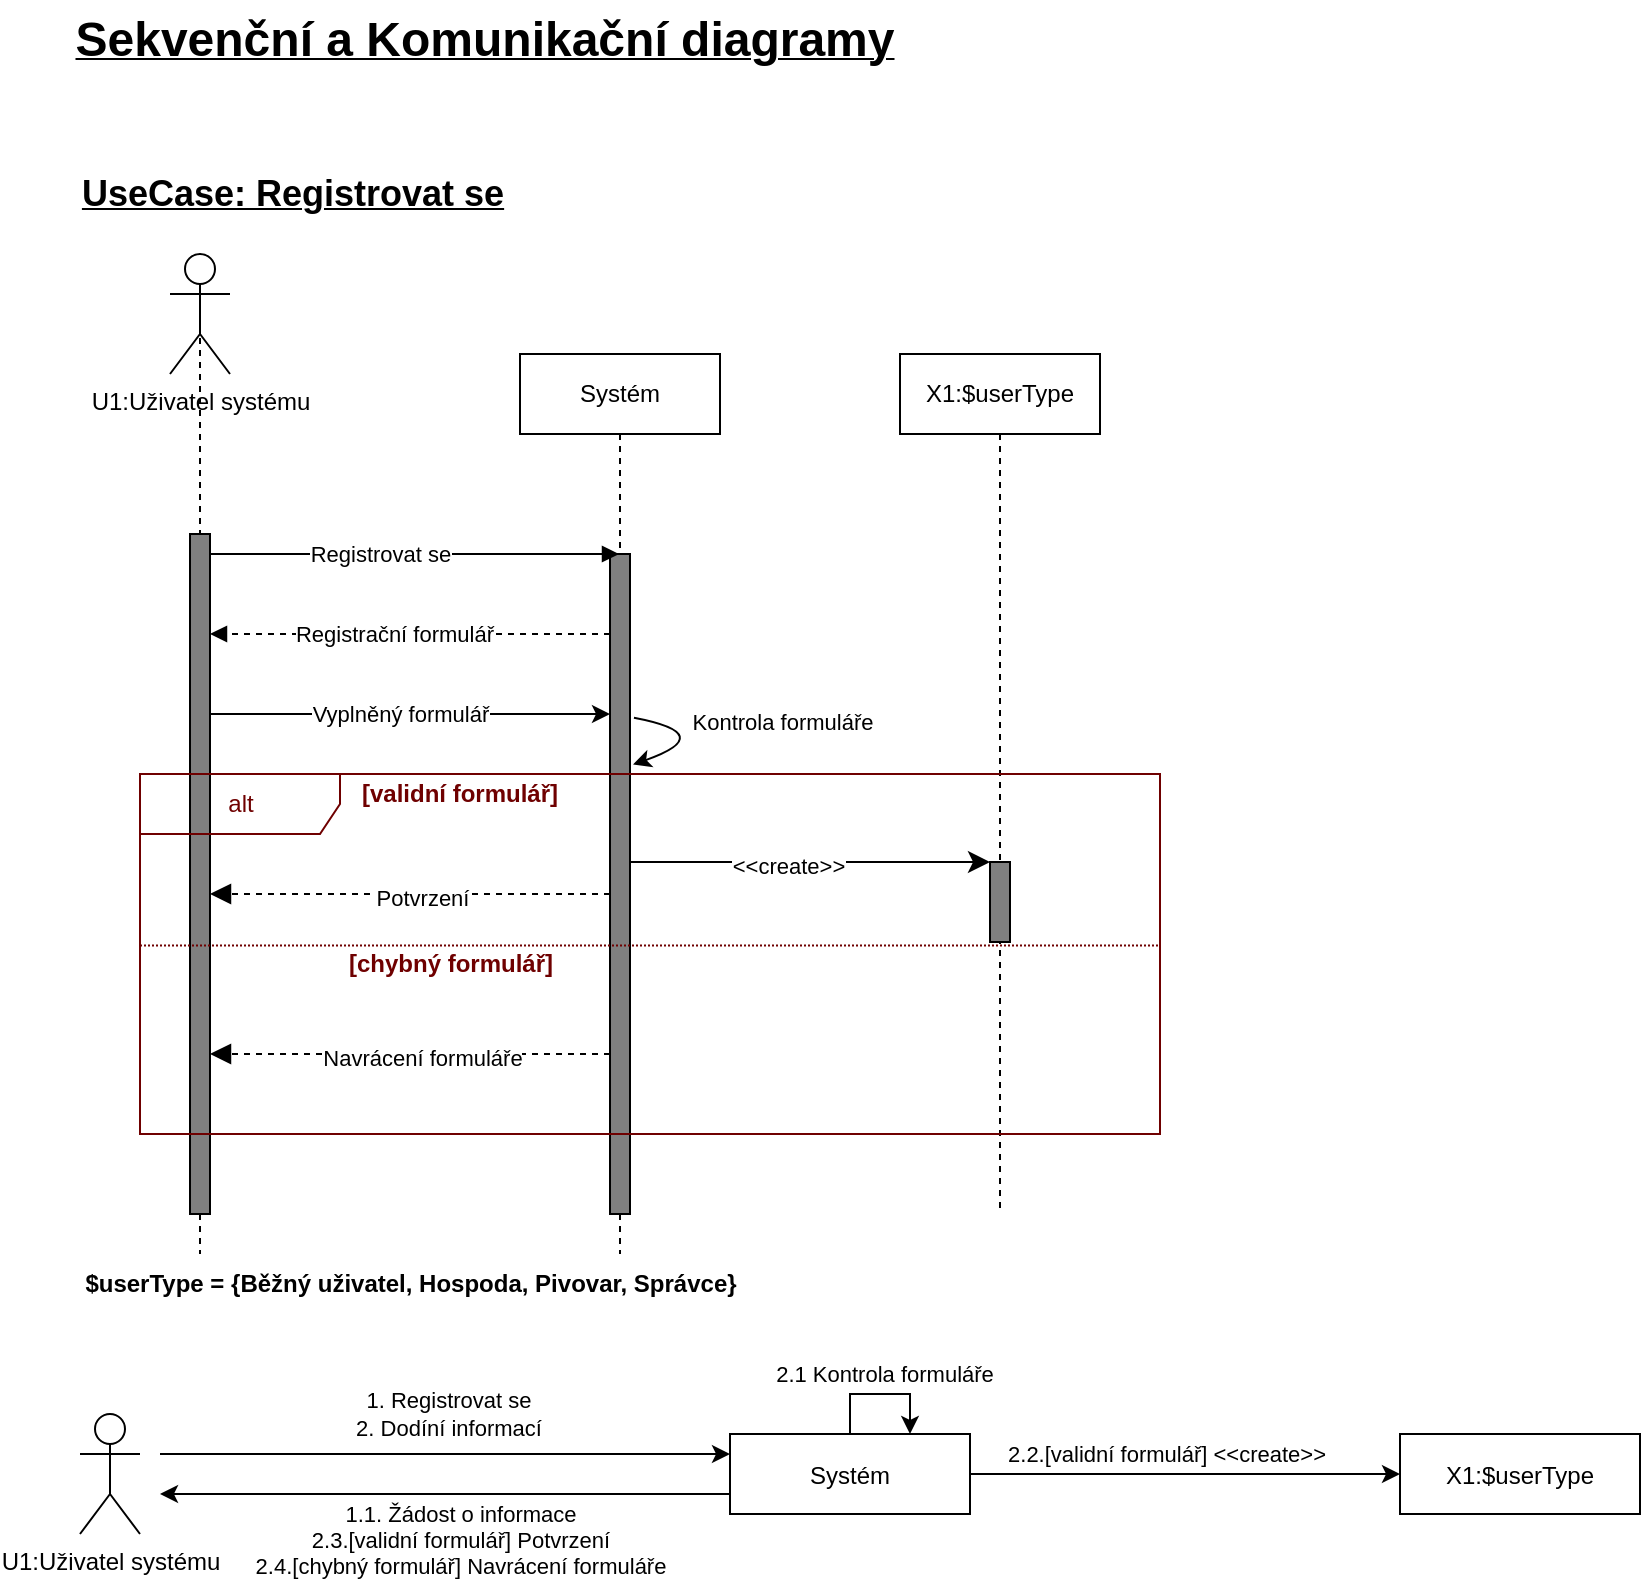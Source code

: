 <mxfile pages="12">
    <diagram id="44_AYquJx9-wfTojZkKx" name="Regidter">
        <mxGraphModel dx="906" dy="659" grid="1" gridSize="10" guides="1" tooltips="1" connect="1" arrows="1" fold="1" page="1" pageScale="1" pageWidth="850" pageHeight="1100" math="0" shadow="0">
            <root>
                <mxCell id="0"/>
                <mxCell id="1" parent="0"/>
                <mxCell id="Rr8X4nUvoQriHaWk_6bX-1" value="Systém" style="shape=umlLifeline;perimeter=lifelinePerimeter;whiteSpace=wrap;html=1;container=1;collapsible=0;recursiveResize=0;outlineConnect=0;" parent="1" vertex="1">
                    <mxGeometry x="274" y="217" width="100" height="450" as="geometry"/>
                </mxCell>
                <mxCell id="Rr8X4nUvoQriHaWk_6bX-2" value="" style="html=1;points=[];perimeter=orthogonalPerimeter;fillColor=#808080;" parent="Rr8X4nUvoQriHaWk_6bX-1" vertex="1">
                    <mxGeometry x="45" y="100" width="10" height="330" as="geometry"/>
                </mxCell>
                <mxCell id="_E4x9vH9tdJw9KtTF1x2-1" style="edgeStyle=none;curved=1;html=1;exitX=1.152;exitY=0.319;exitDx=0;exitDy=0;exitPerimeter=0;fontColor=#FFFFFF;startArrow=classic;startFill=1;endArrow=none;endFill=0;entryX=1.198;entryY=0.248;entryDx=0;entryDy=0;entryPerimeter=0;" parent="Rr8X4nUvoQriHaWk_6bX-1" source="Rr8X4nUvoQriHaWk_6bX-2" target="Rr8X4nUvoQriHaWk_6bX-2" edge="1">
                    <mxGeometry relative="1" as="geometry">
                        <mxPoint x="-80" y="-30.207" as="targetPoint"/>
                        <Array as="points">
                            <mxPoint x="100" y="190"/>
                        </Array>
                    </mxGeometry>
                </mxCell>
                <mxCell id="_E4x9vH9tdJw9KtTF1x2-2" value="&lt;font style=&quot;background-color: rgb(255, 255, 255);&quot; color=&quot;#000000&quot;&gt;Kontrola formuláře&lt;/font&gt;" style="edgeLabel;html=1;align=center;verticalAlign=middle;resizable=0;points=[];fontColor=#FFFFFF;" parent="_E4x9vH9tdJw9KtTF1x2-1" connectable="0" vertex="1">
                    <mxGeometry x="0.734" relative="1" as="geometry">
                        <mxPoint x="62" as="offset"/>
                    </mxGeometry>
                </mxCell>
                <mxCell id="Rr8X4nUvoQriHaWk_6bX-3" style="edgeStyle=none;html=1;exitX=0.5;exitY=0.5;exitDx=0;exitDy=0;exitPerimeter=0;dashed=1;dashPattern=8 8;endArrow=none;endFill=0;startArrow=none;" parent="1" edge="1">
                    <mxGeometry relative="1" as="geometry">
                        <mxPoint x="114" y="607" as="targetPoint"/>
                        <mxPoint x="114" y="607" as="sourcePoint"/>
                    </mxGeometry>
                </mxCell>
                <mxCell id="Rr8X4nUvoQriHaWk_6bX-4" style="edgeStyle=none;html=1;endArrow=classic;endFill=1;" parent="1" source="Rr8X4nUvoQriHaWk_6bX-8" target="Rr8X4nUvoQriHaWk_6bX-2" edge="1">
                    <mxGeometry relative="1" as="geometry">
                        <mxPoint x="244" y="177" as="targetPoint"/>
                        <Array as="points">
                            <mxPoint x="224" y="397"/>
                        </Array>
                    </mxGeometry>
                </mxCell>
                <mxCell id="Rr8X4nUvoQriHaWk_6bX-5" value="Vyplněný formulář" style="edgeLabel;html=1;align=center;verticalAlign=middle;resizable=0;points=[];" parent="Rr8X4nUvoQriHaWk_6bX-4" vertex="1" connectable="0">
                    <mxGeometry x="0.14" y="-1" relative="1" as="geometry">
                        <mxPoint x="-19" y="-1" as="offset"/>
                    </mxGeometry>
                </mxCell>
                <mxCell id="Rr8X4nUvoQriHaWk_6bX-6" value="U1:Uživatel systému" style="shape=umlActor;verticalLabelPosition=bottom;verticalAlign=top;html=1;" parent="1" vertex="1">
                    <mxGeometry x="99" y="167" width="30" height="60" as="geometry"/>
                </mxCell>
                <mxCell id="Rr8X4nUvoQriHaWk_6bX-7" value="" style="edgeStyle=none;html=1;exitX=0.5;exitY=0.5;exitDx=0;exitDy=0;exitPerimeter=0;dashed=1;endArrow=none;endFill=0;" parent="1" source="Rr8X4nUvoQriHaWk_6bX-6" target="Rr8X4nUvoQriHaWk_6bX-8" edge="1">
                    <mxGeometry relative="1" as="geometry">
                        <mxPoint x="114" y="477" as="targetPoint"/>
                        <mxPoint x="114" y="197" as="sourcePoint"/>
                    </mxGeometry>
                </mxCell>
                <mxCell id="Rr8X4nUvoQriHaWk_6bX-8" value="" style="html=1;points=[];perimeter=orthogonalPerimeter;fillColor=#808080;" parent="1" vertex="1">
                    <mxGeometry x="109" y="307" width="10" height="340" as="geometry"/>
                </mxCell>
                <mxCell id="Rr8X4nUvoQriHaWk_6bX-9" value="" style="html=1;verticalAlign=bottom;labelBackgroundColor=none;endArrow=block;endFill=1;" parent="1" source="Rr8X4nUvoQriHaWk_6bX-8" target="Rr8X4nUvoQriHaWk_6bX-1" edge="1">
                    <mxGeometry width="160" relative="1" as="geometry">
                        <mxPoint x="134" y="317" as="sourcePoint"/>
                        <mxPoint x="294" y="317" as="targetPoint"/>
                        <Array as="points">
                            <mxPoint x="194" y="317"/>
                        </Array>
                    </mxGeometry>
                </mxCell>
                <mxCell id="Rr8X4nUvoQriHaWk_6bX-10" value="Registrovat se" style="edgeLabel;html=1;align=center;verticalAlign=middle;resizable=0;points=[];" parent="Rr8X4nUvoQriHaWk_6bX-9" vertex="1" connectable="0">
                    <mxGeometry x="-0.167" relative="1" as="geometry">
                        <mxPoint as="offset"/>
                    </mxGeometry>
                </mxCell>
                <mxCell id="Rr8X4nUvoQriHaWk_6bX-11" value="" style="html=1;verticalAlign=bottom;labelBackgroundColor=none;endArrow=block;endFill=1;dashed=1;" parent="1" source="Rr8X4nUvoQriHaWk_6bX-2" target="Rr8X4nUvoQriHaWk_6bX-8" edge="1">
                    <mxGeometry width="160" relative="1" as="geometry">
                        <mxPoint x="224" y="527" as="sourcePoint"/>
                        <mxPoint x="384" y="527" as="targetPoint"/>
                        <Array as="points">
                            <mxPoint x="214" y="357"/>
                        </Array>
                    </mxGeometry>
                </mxCell>
                <mxCell id="Rr8X4nUvoQriHaWk_6bX-12" value="Registrační formulář" style="edgeLabel;html=1;align=center;verticalAlign=middle;resizable=0;points=[];" parent="Rr8X4nUvoQriHaWk_6bX-11" vertex="1" connectable="0">
                    <mxGeometry x="0.231" y="-1" relative="1" as="geometry">
                        <mxPoint x="15" y="1" as="offset"/>
                    </mxGeometry>
                </mxCell>
                <mxCell id="Rr8X4nUvoQriHaWk_6bX-13" value="&lt;span style=&quot;&quot;&gt;X1:$userType&lt;/span&gt;" style="shape=umlLifeline;perimeter=lifelinePerimeter;whiteSpace=wrap;html=1;container=1;collapsible=0;recursiveResize=0;outlineConnect=0;" parent="1" vertex="1">
                    <mxGeometry x="464" y="217" width="100" height="430" as="geometry"/>
                </mxCell>
                <mxCell id="Rr8X4nUvoQriHaWk_6bX-14" value="" style="html=1;points=[];perimeter=orthogonalPerimeter;fillColor=#808080;" parent="Rr8X4nUvoQriHaWk_6bX-13" vertex="1">
                    <mxGeometry x="45" y="254" width="10" height="40" as="geometry"/>
                </mxCell>
                <mxCell id="Rr8X4nUvoQriHaWk_6bX-15" value="" style="endArrow=classic;startArrow=none;endFill=1;startFill=0;endSize=8;html=1;verticalAlign=bottom;labelBackgroundColor=none;" parent="1" edge="1">
                    <mxGeometry width="160" relative="1" as="geometry">
                        <mxPoint x="329" y="471" as="sourcePoint"/>
                        <mxPoint x="509" y="471" as="targetPoint"/>
                        <Array as="points">
                            <mxPoint x="414" y="471"/>
                        </Array>
                    </mxGeometry>
                </mxCell>
                <mxCell id="Rr8X4nUvoQriHaWk_6bX-16" value="&amp;lt;&amp;lt;create&amp;gt;&amp;gt;" style="edgeLabel;html=1;align=center;verticalAlign=middle;resizable=0;points=[];" parent="Rr8X4nUvoQriHaWk_6bX-15" vertex="1" connectable="0">
                    <mxGeometry x="-0.128" y="-2" relative="1" as="geometry">
                        <mxPoint as="offset"/>
                    </mxGeometry>
                </mxCell>
                <mxCell id="Rr8X4nUvoQriHaWk_6bX-19" value="" style="endArrow=block;startArrow=none;endFill=1;startFill=0;endSize=8;html=1;verticalAlign=bottom;dashed=1;labelBackgroundColor=none;" parent="1" source="Rr8X4nUvoQriHaWk_6bX-2" target="Rr8X4nUvoQriHaWk_6bX-8" edge="1">
                    <mxGeometry width="160" relative="1" as="geometry">
                        <mxPoint x="164" y="577" as="sourcePoint"/>
                        <mxPoint x="324" y="577" as="targetPoint"/>
                        <Array as="points">
                            <mxPoint x="214" y="487"/>
                        </Array>
                    </mxGeometry>
                </mxCell>
                <mxCell id="Rr8X4nUvoQriHaWk_6bX-20" value="Potvrzení" style="edgeLabel;html=1;align=center;verticalAlign=middle;resizable=0;points=[];" parent="Rr8X4nUvoQriHaWk_6bX-19" vertex="1" connectable="0">
                    <mxGeometry x="0.134" y="2" relative="1" as="geometry">
                        <mxPoint x="19" as="offset"/>
                    </mxGeometry>
                </mxCell>
                <mxCell id="rGXmt6V4hTsmvpu2jPZ--4" value="" style="edgeStyle=none;html=1;dashed=1;endArrow=none;endFill=0;startArrow=none;" parent="1" source="Rr8X4nUvoQriHaWk_6bX-8" edge="1">
                    <mxGeometry relative="1" as="geometry">
                        <mxPoint x="114" y="667" as="targetPoint"/>
                        <mxPoint x="114" y="402" as="sourcePoint"/>
                    </mxGeometry>
                </mxCell>
                <mxCell id="aYfWx65N5pEwOFbYoC3i-1" style="edgeStyle=none;html=1;exitX=1;exitY=0.5;exitDx=0;exitDy=0;startArrow=none;startFill=0;endArrow=classic;endFill=1;" parent="1" source="ZRMiWKFHSUHRmXDStjw9-2" target="ZRMiWKFHSUHRmXDStjw9-3" edge="1">
                    <mxGeometry relative="1" as="geometry"/>
                </mxCell>
                <mxCell id="aYfWx65N5pEwOFbYoC3i-3" value="2.2.[validní formulář] &amp;lt;&amp;lt;create&amp;gt;&amp;gt;" style="edgeLabel;html=1;align=center;verticalAlign=middle;resizable=0;points=[];" parent="aYfWx65N5pEwOFbYoC3i-1" vertex="1" connectable="0">
                    <mxGeometry x="-0.351" y="-1" relative="1" as="geometry">
                        <mxPoint x="28" y="-11" as="offset"/>
                    </mxGeometry>
                </mxCell>
                <mxCell id="6uc1Dvk-YTDwEoauxH5u-1" style="edgeStyle=orthogonalEdgeStyle;rounded=0;orthogonalLoop=1;jettySize=auto;html=1;exitX=0;exitY=0.75;exitDx=0;exitDy=0;" parent="1" source="ZRMiWKFHSUHRmXDStjw9-2" edge="1">
                    <mxGeometry relative="1" as="geometry">
                        <mxPoint x="94" y="787" as="targetPoint"/>
                    </mxGeometry>
                </mxCell>
                <mxCell id="ZRMiWKFHSUHRmXDStjw9-2" value="Systém" style="fontStyle=0;" parent="1" vertex="1">
                    <mxGeometry x="379" y="757" width="120" height="40" as="geometry"/>
                </mxCell>
                <mxCell id="ZRMiWKFHSUHRmXDStjw9-3" value="X1:$userType" style="fontStyle=0;" parent="1" vertex="1">
                    <mxGeometry x="714" y="757" width="120" height="40" as="geometry"/>
                </mxCell>
                <mxCell id="ZRMiWKFHSUHRmXDStjw9-5" style="edgeStyle=none;html=1;entryX=0;entryY=0.25;entryDx=0;entryDy=0;" parent="1" target="ZRMiWKFHSUHRmXDStjw9-2" edge="1">
                    <mxGeometry relative="1" as="geometry">
                        <mxPoint x="94" y="767" as="sourcePoint"/>
                        <Array as="points"/>
                    </mxGeometry>
                </mxCell>
                <mxCell id="aYfWx65N5pEwOFbYoC3i-2" value="1.1. Žádost o informace&lt;br&gt;2.3.[validní formulář] Potvrzení&lt;br&gt;2.4.[chybný formulář] Navrácení formuláře" style="edgeLabel;html=1;align=center;verticalAlign=middle;resizable=0;points=[];" parent="ZRMiWKFHSUHRmXDStjw9-5" vertex="1" connectable="0">
                    <mxGeometry x="-0.109" y="1" relative="1" as="geometry">
                        <mxPoint x="23" y="44" as="offset"/>
                    </mxGeometry>
                </mxCell>
                <mxCell id="FXlg8qdgdc6FqkHAsK_4-1" value="1. Registrovat se&lt;br&gt;2. Dodíní informací" style="edgeLabel;html=1;align=center;verticalAlign=middle;resizable=0;points=[];" parent="ZRMiWKFHSUHRmXDStjw9-5" vertex="1" connectable="0">
                    <mxGeometry x="0.058" relative="1" as="geometry">
                        <mxPoint x="-7" y="-20" as="offset"/>
                    </mxGeometry>
                </mxCell>
                <mxCell id="ZRMiWKFHSUHRmXDStjw9-4" value="U1:Uživatel systému" style="shape=umlActor;verticalLabelPosition=bottom;verticalAlign=top;html=1;" parent="1" vertex="1">
                    <mxGeometry x="54" y="747" width="30" height="60" as="geometry"/>
                </mxCell>
                <mxCell id="_E4x9vH9tdJw9KtTF1x2-3" value="" style="endArrow=block;startArrow=none;endFill=1;startFill=0;endSize=8;html=1;verticalAlign=bottom;dashed=1;labelBackgroundColor=none;" parent="1" source="Rr8X4nUvoQriHaWk_6bX-2" target="Rr8X4nUvoQriHaWk_6bX-8" edge="1">
                    <mxGeometry width="160" relative="1" as="geometry">
                        <mxPoint x="329" y="487" as="sourcePoint"/>
                        <mxPoint x="129" y="487" as="targetPoint"/>
                        <Array as="points">
                            <mxPoint x="214" y="567"/>
                        </Array>
                    </mxGeometry>
                </mxCell>
                <mxCell id="_E4x9vH9tdJw9KtTF1x2-4" value="Navrácení formuláře" style="edgeLabel;html=1;align=center;verticalAlign=middle;resizable=0;points=[];" parent="_E4x9vH9tdJw9KtTF1x2-3" connectable="0" vertex="1">
                    <mxGeometry x="0.134" y="2" relative="1" as="geometry">
                        <mxPoint x="19" as="offset"/>
                    </mxGeometry>
                </mxCell>
                <mxCell id="G_-U7eg6R9SiktOWRWLO-1" value="&lt;font color=&quot;#6f0000&quot;&gt;alt&lt;/font&gt;" style="shape=umlFrame;tabWidth=110;tabHeight=30;tabPosition=left;html=1;boundedLbl=1;labelInHeader=1;width=100;height=30;fillColor=none;fontColor=#ffffff;strokeColor=#6F0000;swimlaneFillColor=none;" parent="1" vertex="1">
                    <mxGeometry x="84" y="427" width="510" height="180" as="geometry"/>
                </mxCell>
                <mxCell id="G_-U7eg6R9SiktOWRWLO-2" value="[validní formulář]" style="text;fontStyle=1;fontColor=#6F0000;" parent="G_-U7eg6R9SiktOWRWLO-1" vertex="1">
                    <mxGeometry width="100" height="20" relative="1" as="geometry">
                        <mxPoint x="109" y="-4" as="offset"/>
                    </mxGeometry>
                </mxCell>
                <mxCell id="G_-U7eg6R9SiktOWRWLO-3" value="" style="line;strokeWidth=1;dashed=1;labelPosition=center;verticalLabelPosition=bottom;align=left;verticalAlign=top;spacingLeft=20;spacingTop=15;dashPattern=1 1;fillColor=#60a917;fontColor=#ffffff;strokeColor=#6F0000;" parent="G_-U7eg6R9SiktOWRWLO-1" vertex="1">
                    <mxGeometry y="51.43" width="510" height="68.57" as="geometry"/>
                </mxCell>
                <mxCell id="G_-U7eg6R9SiktOWRWLO-4" value="&lt;b&gt;&lt;font color=&quot;#6f0000&quot;&gt;[chybný formulář]&lt;/font&gt;&lt;/b&gt;" style="text;html=1;align=center;verticalAlign=middle;resizable=0;points=[];autosize=1;strokeColor=none;fillColor=none;" parent="G_-U7eg6R9SiktOWRWLO-1" vertex="1">
                    <mxGeometry x="89.997" y="80.005" width="130" height="30" as="geometry"/>
                </mxCell>
                <mxCell id="0FoGSjxOjuED1SNX2RgL-1" style="edgeStyle=orthogonalEdgeStyle;rounded=0;orthogonalLoop=1;jettySize=auto;html=1;exitX=0.5;exitY=0;exitDx=0;exitDy=0;entryX=0.75;entryY=0;entryDx=0;entryDy=0;" parent="1" source="ZRMiWKFHSUHRmXDStjw9-2" target="ZRMiWKFHSUHRmXDStjw9-2" edge="1">
                    <mxGeometry relative="1" as="geometry">
                        <Array as="points">
                            <mxPoint x="464" y="737"/>
                            <mxPoint x="494" y="737"/>
                        </Array>
                    </mxGeometry>
                </mxCell>
                <mxCell id="0FoGSjxOjuED1SNX2RgL-2" value="2.1 Kontrola formuláře" style="edgeLabel;html=1;align=center;verticalAlign=middle;resizable=0;points=[];" parent="0FoGSjxOjuED1SNX2RgL-1" vertex="1" connectable="0">
                    <mxGeometry x="0.048" y="1" relative="1" as="geometry">
                        <mxPoint y="-9" as="offset"/>
                    </mxGeometry>
                </mxCell>
                <mxCell id="fze2ppcKpx_8h0xo9rCT-1" value="&lt;font color=&quot;#000000&quot; style=&quot;font-size: 18px;&quot;&gt;UseCase: Registrovat se&lt;/font&gt;" style="text;html=1;align=center;verticalAlign=middle;resizable=0;points=[];autosize=1;strokeColor=none;fillColor=none;fontStyle=5" parent="1" vertex="1">
                    <mxGeometry x="40" y="117" width="240" height="40" as="geometry"/>
                </mxCell>
                <mxCell id="WlRpsNA7MRxJcsj_VhE2-1" value="&lt;b&gt;$userType = {Běžný uživatel, Hospoda, Pivovar, Správce}&lt;/b&gt;" style="text;html=1;align=center;verticalAlign=middle;resizable=0;points=[];autosize=1;strokeColor=none;fillColor=none;" parent="1" vertex="1">
                    <mxGeometry x="39" y="667" width="360" height="30" as="geometry"/>
                </mxCell>
                <mxCell id="2" value="&lt;b&gt;&lt;u&gt;&lt;font style=&quot;font-size: 24px;&quot;&gt;Sekvenční a Komunikační diagramy&lt;/font&gt;&lt;/u&gt;&lt;/b&gt;" style="text;html=1;align=center;verticalAlign=middle;resizable=0;points=[];autosize=1;strokeColor=none;fillColor=none;" parent="1" vertex="1">
                    <mxGeometry x="41" y="40" width="430" height="40" as="geometry"/>
                </mxCell>
            </root>
        </mxGraphModel>
    </diagram>
    <diagram id="hnM4MO9B7-LqkQS96tMG" name="LogIn">
        <mxGraphModel dx="954" dy="694" grid="1" gridSize="10" guides="1" tooltips="1" connect="1" arrows="1" fold="1" page="1" pageScale="1" pageWidth="850" pageHeight="1100" math="0" shadow="0">
            <root>
                <mxCell id="0"/>
                <mxCell id="1" parent="0"/>
                <mxCell id="17" value="Systém" style="shape=umlLifeline;perimeter=lifelinePerimeter;whiteSpace=wrap;html=1;container=1;collapsible=0;recursiveResize=0;outlineConnect=0;" parent="1" vertex="1">
                    <mxGeometry x="260" y="152" width="100" height="450" as="geometry"/>
                </mxCell>
                <mxCell id="18" value="" style="html=1;points=[];perimeter=orthogonalPerimeter;fillColor=#808080;" parent="17" vertex="1">
                    <mxGeometry x="45" y="90" width="10" height="330" as="geometry"/>
                </mxCell>
                <mxCell id="27" style="edgeStyle=none;html=1;exitX=0.5;exitY=0.5;exitDx=0;exitDy=0;exitPerimeter=0;dashed=1;dashPattern=8 8;endArrow=none;endFill=0;startArrow=none;" parent="1" edge="1">
                    <mxGeometry relative="1" as="geometry">
                        <mxPoint x="100" y="542" as="targetPoint"/>
                        <mxPoint x="100" y="542" as="sourcePoint"/>
                    </mxGeometry>
                </mxCell>
                <mxCell id="34" style="edgeStyle=none;html=1;endArrow=block;endFill=1;" parent="1" source="28" target="18" edge="1">
                    <mxGeometry relative="1" as="geometry">
                        <mxPoint x="230" y="112" as="targetPoint"/>
                        <Array as="points">
                            <mxPoint x="210" y="322"/>
                        </Array>
                    </mxGeometry>
                </mxCell>
                <mxCell id="35" value="Jméno a heslo" style="edgeLabel;html=1;align=center;verticalAlign=middle;resizable=0;points=[];" parent="34" vertex="1" connectable="0">
                    <mxGeometry x="0.14" y="-1" relative="1" as="geometry">
                        <mxPoint x="-19" y="-1" as="offset"/>
                    </mxGeometry>
                </mxCell>
                <mxCell id="26" value="U1:Uživatel systému" style="shape=umlActor;verticalLabelPosition=bottom;verticalAlign=top;html=1;" parent="1" vertex="1">
                    <mxGeometry x="85" y="102" width="30" height="60" as="geometry"/>
                </mxCell>
                <mxCell id="29" value="" style="edgeStyle=none;html=1;exitX=0.5;exitY=0.5;exitDx=0;exitDy=0;exitPerimeter=0;dashed=1;endArrow=none;endFill=0;" parent="1" source="26" target="28" edge="1">
                    <mxGeometry relative="1" as="geometry">
                        <mxPoint x="100" y="412" as="targetPoint"/>
                        <mxPoint x="100" y="132" as="sourcePoint"/>
                    </mxGeometry>
                </mxCell>
                <mxCell id="28" value="" style="html=1;points=[];perimeter=orthogonalPerimeter;fillColor=#808080;" parent="1" vertex="1">
                    <mxGeometry x="95" y="242" width="10" height="180" as="geometry"/>
                </mxCell>
                <mxCell id="30" value="" style="html=1;verticalAlign=bottom;labelBackgroundColor=none;endArrow=block;endFill=1;" parent="1" source="28" target="18" edge="1">
                    <mxGeometry width="160" relative="1" as="geometry">
                        <mxPoint x="120" y="252" as="sourcePoint"/>
                        <mxPoint x="300" y="252" as="targetPoint"/>
                        <Array as="points">
                            <mxPoint x="180" y="252"/>
                        </Array>
                    </mxGeometry>
                </mxCell>
                <mxCell id="31" value="Přihlásit se" style="edgeLabel;html=1;align=center;verticalAlign=middle;resizable=0;points=[];" parent="30" vertex="1" connectable="0">
                    <mxGeometry x="-0.167" relative="1" as="geometry">
                        <mxPoint as="offset"/>
                    </mxGeometry>
                </mxCell>
                <mxCell id="32" value="" style="html=1;verticalAlign=bottom;labelBackgroundColor=none;endArrow=block;endFill=1;dashed=1;" parent="1" source="18" target="28" edge="1">
                    <mxGeometry width="160" relative="1" as="geometry">
                        <mxPoint x="210" y="462" as="sourcePoint"/>
                        <mxPoint x="370" y="462" as="targetPoint"/>
                        <Array as="points">
                            <mxPoint x="200" y="292"/>
                        </Array>
                    </mxGeometry>
                </mxCell>
                <mxCell id="33" value="Žádost o informace" style="edgeLabel;html=1;align=center;verticalAlign=middle;resizable=0;points=[];" parent="32" vertex="1" connectable="0">
                    <mxGeometry x="0.231" y="-1" relative="1" as="geometry">
                        <mxPoint x="15" y="1" as="offset"/>
                    </mxGeometry>
                </mxCell>
                <mxCell id="36" value="H1:Hashová databáze" style="shape=umlLifeline;perimeter=lifelinePerimeter;whiteSpace=wrap;html=1;container=1;collapsible=0;recursiveResize=0;outlineConnect=0;" parent="1" vertex="1">
                    <mxGeometry x="450" y="152" width="100" height="450" as="geometry"/>
                </mxCell>
                <mxCell id="37" value="" style="html=1;points=[];perimeter=orthogonalPerimeter;fillColor=#808080;" parent="36" vertex="1">
                    <mxGeometry x="45" y="180" width="10" height="240" as="geometry"/>
                </mxCell>
                <mxCell id="dO-sUEfPU_GIgejzqSfu-43" style="edgeStyle=none;html=1;exitX=1.2;exitY=0.011;exitDx=0;exitDy=0;exitPerimeter=0;entryX=1.12;entryY=0.089;entryDx=0;entryDy=0;entryPerimeter=0;curved=1;" edge="1" parent="36" source="37" target="37">
                    <mxGeometry relative="1" as="geometry">
                        <mxPoint x="120" y="178" as="targetPoint"/>
                        <Array as="points">
                            <mxPoint x="90" y="188"/>
                        </Array>
                    </mxGeometry>
                </mxCell>
                <mxCell id="38" value="" style="endArrow=block;startArrow=none;endFill=1;startFill=0;endSize=8;html=1;verticalAlign=bottom;labelBackgroundColor=none;" parent="1" source="18" target="37" edge="1">
                    <mxGeometry width="160" relative="1" as="geometry">
                        <mxPoint x="340" y="522" as="sourcePoint"/>
                        <mxPoint x="500" y="522" as="targetPoint"/>
                        <Array as="points">
                            <mxPoint x="400" y="332"/>
                        </Array>
                    </mxGeometry>
                </mxCell>
                <mxCell id="39" value="Ověření jména a hesla" style="edgeLabel;html=1;align=center;verticalAlign=middle;resizable=0;points=[];" parent="38" vertex="1" connectable="0">
                    <mxGeometry x="-0.128" y="-2" relative="1" as="geometry">
                        <mxPoint as="offset"/>
                    </mxGeometry>
                </mxCell>
                <mxCell id="40" value="" style="endArrow=block;startArrow=none;endFill=1;startFill=0;endSize=8;html=1;verticalAlign=bottom;dashed=1;labelBackgroundColor=none;" parent="1" source="37" target="18" edge="1">
                    <mxGeometry width="160" relative="1" as="geometry">
                        <mxPoint x="380" y="582" as="sourcePoint"/>
                        <mxPoint x="340" y="412" as="targetPoint"/>
                        <Array as="points">
                            <mxPoint x="410" y="352"/>
                        </Array>
                    </mxGeometry>
                </mxCell>
                <mxCell id="41" value="Výsledek" style="edgeLabel;html=1;align=center;verticalAlign=middle;resizable=0;points=[];" parent="40" vertex="1" connectable="0">
                    <mxGeometry x="0.123" relative="1" as="geometry">
                        <mxPoint as="offset"/>
                    </mxGeometry>
                </mxCell>
                <mxCell id="42" value="" style="endArrow=block;startArrow=none;endFill=1;startFill=0;endSize=8;html=1;verticalAlign=bottom;dashed=1;labelBackgroundColor=none;" parent="1" source="18" target="28" edge="1">
                    <mxGeometry width="160" relative="1" as="geometry">
                        <mxPoint x="150" y="512" as="sourcePoint"/>
                        <mxPoint x="310" y="512" as="targetPoint"/>
                        <Array as="points">
                            <mxPoint x="200" y="422"/>
                        </Array>
                    </mxGeometry>
                </mxCell>
                <mxCell id="43" value="Jste přihlášen" style="edgeLabel;html=1;align=center;verticalAlign=middle;resizable=0;points=[];" parent="42" vertex="1" connectable="0">
                    <mxGeometry x="0.134" y="2" relative="1" as="geometry">
                        <mxPoint x="19" as="offset"/>
                    </mxGeometry>
                </mxCell>
                <mxCell id="J72w8TJ-nVfy7pbvwXwT-47" value="" style="edgeStyle=none;html=1;dashed=1;endArrow=none;endFill=0;startArrow=none;" parent="1" source="xUv3evlsszAyL_-XEs0r-43" edge="1">
                    <mxGeometry relative="1" as="geometry">
                        <mxPoint x="100" y="602" as="targetPoint"/>
                        <mxPoint x="100" y="337" as="sourcePoint"/>
                    </mxGeometry>
                </mxCell>
                <mxCell id="KnxJTpsNYGYQV_BEPomF-43" style="edgeStyle=none;html=1;exitX=0.5;exitY=0.5;exitDx=0;exitDy=0;exitPerimeter=0;dashed=1;dashPattern=8 8;endArrow=none;endFill=0;startArrow=none;" parent="1" edge="1">
                    <mxGeometry relative="1" as="geometry">
                        <mxPoint x="100" y="542" as="targetPoint"/>
                        <mxPoint x="100" y="542" as="sourcePoint"/>
                    </mxGeometry>
                </mxCell>
                <mxCell id="KnxJTpsNYGYQV_BEPomF-44" style="edgeStyle=none;html=1;exitX=1;exitY=0.25;exitDx=0;exitDy=0;startArrow=none;startFill=0;endArrow=classic;endFill=1;entryX=0;entryY=0.25;entryDx=0;entryDy=0;" parent="1" source="KnxJTpsNYGYQV_BEPomF-46" target="KnxJTpsNYGYQV_BEPomF-47" edge="1">
                    <mxGeometry relative="1" as="geometry"/>
                </mxCell>
                <mxCell id="KnxJTpsNYGYQV_BEPomF-45" value="2.1.Ověření jména a helsla" style="edgeLabel;html=1;align=center;verticalAlign=middle;resizable=0;points=[];" parent="KnxJTpsNYGYQV_BEPomF-44" vertex="1" connectable="0">
                    <mxGeometry x="-0.351" y="-1" relative="1" as="geometry">
                        <mxPoint x="28" y="-21" as="offset"/>
                    </mxGeometry>
                </mxCell>
                <mxCell id="aPBSz0z-Rags45Mwq-fL-44" value="2.2. Výsledek" style="edgeLabel;html=1;align=center;verticalAlign=middle;resizable=0;points=[];" parent="KnxJTpsNYGYQV_BEPomF-44" vertex="1" connectable="0">
                    <mxGeometry x="-0.096" y="-1" relative="1" as="geometry">
                        <mxPoint x="10" y="29" as="offset"/>
                    </mxGeometry>
                </mxCell>
                <mxCell id="4OzZ9XGVKkYiKLgBPijO-43" style="edgeStyle=orthogonalEdgeStyle;rounded=0;orthogonalLoop=1;jettySize=auto;html=1;exitX=0;exitY=0.75;exitDx=0;exitDy=0;" parent="1" source="KnxJTpsNYGYQV_BEPomF-46" edge="1">
                    <mxGeometry relative="1" as="geometry">
                        <mxPoint x="86" y="742" as="targetPoint"/>
                    </mxGeometry>
                </mxCell>
                <mxCell id="KnxJTpsNYGYQV_BEPomF-46" value="Systém" style="fontStyle=0;" parent="1" vertex="1">
                    <mxGeometry x="396" y="712" width="120" height="40" as="geometry"/>
                </mxCell>
                <mxCell id="4OzZ9XGVKkYiKLgBPijO-44" style="edgeStyle=orthogonalEdgeStyle;rounded=0;orthogonalLoop=1;jettySize=auto;html=1;exitX=0;exitY=0.75;exitDx=0;exitDy=0;entryX=1;entryY=0.75;entryDx=0;entryDy=0;" parent="1" source="KnxJTpsNYGYQV_BEPomF-47" target="KnxJTpsNYGYQV_BEPomF-46" edge="1">
                    <mxGeometry relative="1" as="geometry">
                        <Array as="points">
                            <mxPoint x="606" y="742"/>
                            <mxPoint x="606" y="742"/>
                        </Array>
                    </mxGeometry>
                </mxCell>
                <mxCell id="KnxJTpsNYGYQV_BEPomF-47" value="H1:Hashová databáze" style="fontStyle=0;" parent="1" vertex="1">
                    <mxGeometry x="716" y="712" width="120" height="40" as="geometry"/>
                </mxCell>
                <mxCell id="KnxJTpsNYGYQV_BEPomF-48" style="edgeStyle=none;html=1;entryX=0;entryY=0.25;entryDx=0;entryDy=0;" parent="1" target="KnxJTpsNYGYQV_BEPomF-46" edge="1">
                    <mxGeometry relative="1" as="geometry">
                        <mxPoint x="86" y="722" as="sourcePoint"/>
                    </mxGeometry>
                </mxCell>
                <mxCell id="KnxJTpsNYGYQV_BEPomF-49" value="1. Přihlásit se&lt;br&gt;2. Jméno a heslo" style="edgeLabel;html=1;align=center;verticalAlign=middle;resizable=0;points=[];" parent="KnxJTpsNYGYQV_BEPomF-48" vertex="1" connectable="0">
                    <mxGeometry x="-0.109" y="1" relative="1" as="geometry">
                        <mxPoint x="17" y="-19" as="offset"/>
                    </mxGeometry>
                </mxCell>
                <mxCell id="aPBSz0z-Rags45Mwq-fL-43" value="1.1. Žádost o informace&lt;br&gt;2.3.[výsledek = shoda]&amp;nbsp;Jste přihlášen&lt;br&gt;2.4. [výsledek = neshoda] Zkusete to znovu" style="edgeLabel;html=1;align=center;verticalAlign=middle;resizable=0;points=[];" parent="KnxJTpsNYGYQV_BEPomF-48" vertex="1" connectable="0">
                    <mxGeometry x="-0.263" y="-1" relative="1" as="geometry">
                        <mxPoint x="41" y="49" as="offset"/>
                    </mxGeometry>
                </mxCell>
                <mxCell id="KnxJTpsNYGYQV_BEPomF-50" value="U1:Uživatel systému" style="shape=umlActor;verticalLabelPosition=bottom;verticalAlign=top;html=1;" parent="1" vertex="1">
                    <mxGeometry x="46" y="702" width="30" height="60" as="geometry"/>
                </mxCell>
                <mxCell id="eZmcT7CuzKHHJmK1Udm6-47" value="" style="endArrow=block;startArrow=none;endFill=1;startFill=0;endSize=8;html=1;verticalAlign=bottom;dashed=1;labelBackgroundColor=none;" parent="1" source="18" target="xUv3evlsszAyL_-XEs0r-43" edge="1">
                    <mxGeometry width="160" relative="1" as="geometry">
                        <mxPoint x="515" y="432" as="sourcePoint"/>
                        <mxPoint x="335" y="432" as="targetPoint"/>
                        <Array as="points">
                            <mxPoint x="230" y="512"/>
                        </Array>
                    </mxGeometry>
                </mxCell>
                <mxCell id="eZmcT7CuzKHHJmK1Udm6-48" value="Zkuste to znovu" style="edgeLabel;html=1;align=center;verticalAlign=middle;resizable=0;points=[];" parent="eZmcT7CuzKHHJmK1Udm6-47" connectable="0" vertex="1">
                    <mxGeometry x="0.123" relative="1" as="geometry">
                        <mxPoint as="offset"/>
                    </mxGeometry>
                </mxCell>
                <mxCell id="xUv3evlsszAyL_-XEs0r-44" value="" style="edgeStyle=none;html=1;dashed=1;endArrow=none;endFill=0;startArrow=none;" parent="1" source="28" target="xUv3evlsszAyL_-XEs0r-43" edge="1">
                    <mxGeometry relative="1" as="geometry">
                        <mxPoint x="100" y="602" as="targetPoint"/>
                        <mxPoint x="100" y="422" as="sourcePoint"/>
                    </mxGeometry>
                </mxCell>
                <mxCell id="xUv3evlsszAyL_-XEs0r-43" value="" style="html=1;points=[];perimeter=orthogonalPerimeter;fillColor=#808080;" parent="1" vertex="1">
                    <mxGeometry x="95" y="450" width="10" height="102" as="geometry"/>
                </mxCell>
                <mxCell id="mw_hI9ycbllAK7dnlY9R-43" value="&lt;font color=&quot;#6f0000&quot;&gt;alt&lt;/font&gt;" style="shape=umlFrame;tabWidth=110;tabHeight=30;tabPosition=left;html=1;boundedLbl=1;labelInHeader=1;width=100;height=30;fillColor=none;fontColor=#ffffff;strokeColor=#6F0000;swimlaneFillColor=none;" parent="1" vertex="1">
                    <mxGeometry x="80" y="372" width="460" height="180" as="geometry"/>
                </mxCell>
                <mxCell id="mw_hI9ycbllAK7dnlY9R-44" value="[Výsledek = Shoda]" style="text;fontStyle=1;fontColor=#6F0000;" parent="mw_hI9ycbllAK7dnlY9R-43" vertex="1">
                    <mxGeometry width="100" height="20" relative="1" as="geometry">
                        <mxPoint x="109" y="-4" as="offset"/>
                    </mxGeometry>
                </mxCell>
                <mxCell id="mw_hI9ycbllAK7dnlY9R-45" value="" style="line;strokeWidth=1;dashed=1;labelPosition=center;verticalLabelPosition=bottom;align=left;verticalAlign=top;spacingLeft=20;spacingTop=15;dashPattern=1 1;fillColor=#60a917;fontColor=#ffffff;strokeColor=#6F0000;" parent="mw_hI9ycbllAK7dnlY9R-43" vertex="1">
                    <mxGeometry y="51.429" width="460" height="52.779" as="geometry"/>
                </mxCell>
                <mxCell id="mw_hI9ycbllAK7dnlY9R-46" value="&lt;span style=&quot;color: rgb(111, 0, 0); font-weight: 700; text-align: left;&quot;&gt;[Výsledek = Neshoda]&lt;/span&gt;" style="text;html=1;align=center;verticalAlign=middle;resizable=0;points=[];autosize=1;strokeColor=none;fillColor=none;" parent="mw_hI9ycbllAK7dnlY9R-43" vertex="1">
                    <mxGeometry x="61.579" y="70.715" width="150" height="30" as="geometry"/>
                </mxCell>
                <mxCell id="lbh1mf1JQq9HD45arJmZ-43" value="&lt;span style=&quot;font-family: Helvetica; font-style: normal; font-variant-ligatures: normal; font-variant-caps: normal; font-weight: 700; letter-spacing: normal; orphans: 2; text-align: center; text-indent: 0px; text-transform: none; widows: 2; word-spacing: 0px; -webkit-text-stroke-width: 0px; text-decoration: underline; float: none; display: inline !important;&quot;&gt;&lt;font style=&quot;font-size: 18px;&quot; color=&quot;#000000&quot;&gt;UseCase: Přihlásit se&lt;/font&gt;&lt;/span&gt;" style="text;whiteSpace=wrap;html=1;" parent="1" vertex="1">
                    <mxGeometry x="40" y="42" width="310" height="50" as="geometry"/>
                </mxCell>
                <mxCell id="dO-sUEfPU_GIgejzqSfu-44" value="&lt;font style=&quot;font-size: 11px;&quot;&gt;Kontrola shody&lt;/font&gt;" style="text;html=1;align=center;verticalAlign=middle;resizable=0;points=[];autosize=1;strokeColor=none;fillColor=none;" vertex="1" parent="1">
                    <mxGeometry x="516" y="317" width="100" height="30" as="geometry"/>
                </mxCell>
            </root>
        </mxGraphModel>
    </diagram>
    <diagram id="i8bzW8e9rmMcWS-xgHHl" name="LogOut">
        <mxGraphModel dx="906" dy="659" grid="1" gridSize="10" guides="1" tooltips="1" connect="1" arrows="1" fold="1" page="1" pageScale="1" pageWidth="850" pageHeight="1100" math="0" shadow="0">
            <root>
                <mxCell id="0"/>
                <mxCell id="1" parent="0"/>
                <mxCell id="3qkXy-kdLOlp-LgOpQgM-1" value="Systém" style="shape=umlLifeline;perimeter=lifelinePerimeter;whiteSpace=wrap;html=1;container=1;collapsible=0;recursiveResize=0;outlineConnect=0;" parent="1" vertex="1">
                    <mxGeometry x="260" y="148" width="100" height="180" as="geometry"/>
                </mxCell>
                <mxCell id="3qkXy-kdLOlp-LgOpQgM-2" value="" style="html=1;points=[];perimeter=orthogonalPerimeter;fillColor=#808080;" parent="3qkXy-kdLOlp-LgOpQgM-1" vertex="1">
                    <mxGeometry x="45" y="90" width="10" height="60" as="geometry"/>
                </mxCell>
                <mxCell id="3qkXy-kdLOlp-LgOpQgM-3" style="edgeStyle=none;html=1;exitX=0.5;exitY=0.5;exitDx=0;exitDy=0;exitPerimeter=0;dashed=1;dashPattern=8 8;endArrow=none;endFill=0;startArrow=none;" parent="1" edge="1">
                    <mxGeometry relative="1" as="geometry">
                        <mxPoint x="100" y="338" as="targetPoint"/>
                        <mxPoint x="100" y="338" as="sourcePoint"/>
                    </mxGeometry>
                </mxCell>
                <mxCell id="3qkXy-kdLOlp-LgOpQgM-6" value="B1:Běžný uživatel" style="shape=umlActor;verticalLabelPosition=bottom;verticalAlign=top;html=1;" parent="1" vertex="1">
                    <mxGeometry x="85" y="98" width="30" height="60" as="geometry"/>
                </mxCell>
                <mxCell id="3qkXy-kdLOlp-LgOpQgM-7" value="" style="edgeStyle=none;html=1;exitX=0.5;exitY=0.5;exitDx=0;exitDy=0;exitPerimeter=0;dashed=1;endArrow=none;endFill=0;" parent="1" source="3qkXy-kdLOlp-LgOpQgM-6" target="3qkXy-kdLOlp-LgOpQgM-8" edge="1">
                    <mxGeometry relative="1" as="geometry">
                        <mxPoint x="100" y="408" as="targetPoint"/>
                        <mxPoint x="100" y="128" as="sourcePoint"/>
                    </mxGeometry>
                </mxCell>
                <mxCell id="3qkXy-kdLOlp-LgOpQgM-8" value="" style="html=1;points=[];perimeter=orthogonalPerimeter;fillColor=#808080;" parent="1" vertex="1">
                    <mxGeometry x="95" y="238" width="10" height="60" as="geometry"/>
                </mxCell>
                <mxCell id="3qkXy-kdLOlp-LgOpQgM-9" value="" style="html=1;verticalAlign=bottom;labelBackgroundColor=none;endArrow=block;endFill=1;" parent="1" source="3qkXy-kdLOlp-LgOpQgM-8" target="3qkXy-kdLOlp-LgOpQgM-1" edge="1">
                    <mxGeometry width="160" relative="1" as="geometry">
                        <mxPoint x="120" y="248" as="sourcePoint"/>
                        <mxPoint x="280" y="248" as="targetPoint"/>
                        <Array as="points">
                            <mxPoint x="180" y="248"/>
                        </Array>
                    </mxGeometry>
                </mxCell>
                <mxCell id="3qkXy-kdLOlp-LgOpQgM-10" value="Odhlásit se" style="edgeLabel;html=1;align=center;verticalAlign=middle;resizable=0;points=[];" parent="3qkXy-kdLOlp-LgOpQgM-9" vertex="1" connectable="0">
                    <mxGeometry x="-0.167" relative="1" as="geometry">
                        <mxPoint as="offset"/>
                    </mxGeometry>
                </mxCell>
                <mxCell id="3qkXy-kdLOlp-LgOpQgM-11" value="" style="html=1;verticalAlign=bottom;labelBackgroundColor=none;endArrow=block;endFill=1;dashed=1;" parent="1" source="3qkXy-kdLOlp-LgOpQgM-2" target="3qkXy-kdLOlp-LgOpQgM-8" edge="1">
                    <mxGeometry width="160" relative="1" as="geometry">
                        <mxPoint x="210" y="458" as="sourcePoint"/>
                        <mxPoint x="370" y="458" as="targetPoint"/>
                        <Array as="points">
                            <mxPoint x="200" y="288"/>
                        </Array>
                    </mxGeometry>
                </mxCell>
                <mxCell id="3qkXy-kdLOlp-LgOpQgM-12" value="Potvrzení o odhlášení" style="edgeLabel;html=1;align=center;verticalAlign=middle;resizable=0;points=[];" parent="3qkXy-kdLOlp-LgOpQgM-11" vertex="1" connectable="0">
                    <mxGeometry x="0.231" y="-1" relative="1" as="geometry">
                        <mxPoint x="15" y="1" as="offset"/>
                    </mxGeometry>
                </mxCell>
                <mxCell id="3qkXy-kdLOlp-LgOpQgM-15" value="" style="edgeStyle=none;html=1;dashed=1;endArrow=none;endFill=0;startArrow=none;" parent="1" source="3qkXy-kdLOlp-LgOpQgM-8" edge="1">
                    <mxGeometry relative="1" as="geometry">
                        <mxPoint x="100" y="329" as="targetPoint"/>
                        <mxPoint x="100" y="299" as="sourcePoint"/>
                    </mxGeometry>
                </mxCell>
                <mxCell id="DyTGAPLJyNVyRMAd6KMR-1" style="edgeStyle=orthogonalEdgeStyle;rounded=0;orthogonalLoop=1;jettySize=auto;html=1;exitX=0;exitY=0.75;exitDx=0;exitDy=0;" parent="1" source="GoaCT95gOBk1KJhu60Qy-3" edge="1">
                    <mxGeometry relative="1" as="geometry">
                        <mxPoint x="120" y="428" as="targetPoint"/>
                    </mxGeometry>
                </mxCell>
                <mxCell id="GoaCT95gOBk1KJhu60Qy-3" value="Systém" style="fontStyle=0;" parent="1" vertex="1">
                    <mxGeometry x="290" y="398" width="120" height="40" as="geometry"/>
                </mxCell>
                <mxCell id="GoaCT95gOBk1KJhu60Qy-5" style="edgeStyle=none;html=1;entryX=0;entryY=0.25;entryDx=0;entryDy=0;" parent="1" target="GoaCT95gOBk1KJhu60Qy-3" edge="1">
                    <mxGeometry relative="1" as="geometry">
                        <mxPoint x="120" y="408" as="sourcePoint"/>
                    </mxGeometry>
                </mxCell>
                <mxCell id="GoaCT95gOBk1KJhu60Qy-6" value="1. Odhlásit se" style="edgeLabel;html=1;align=center;verticalAlign=middle;resizable=0;points=[];" parent="GoaCT95gOBk1KJhu60Qy-5" vertex="1" connectable="0">
                    <mxGeometry x="-0.109" y="1" relative="1" as="geometry">
                        <mxPoint x="7" y="-9" as="offset"/>
                    </mxGeometry>
                </mxCell>
                <mxCell id="8EYZHzZercjeinLiJGBx-1" value="1.1. Jste odhlášen" style="edgeLabel;html=1;align=center;verticalAlign=middle;resizable=0;points=[];" parent="GoaCT95gOBk1KJhu60Qy-5" vertex="1" connectable="0">
                    <mxGeometry x="-0.098" y="2" relative="1" as="geometry">
                        <mxPoint x="3" y="32" as="offset"/>
                    </mxGeometry>
                </mxCell>
                <mxCell id="GoaCT95gOBk1KJhu60Qy-7" value="B1:Běžný uživatel" style="shape=umlActor;verticalLabelPosition=bottom;verticalAlign=top;html=1;" parent="1" vertex="1">
                    <mxGeometry x="85" y="388" width="30" height="60" as="geometry"/>
                </mxCell>
                <mxCell id="rorC8nwevwiPh0OD1yoe-1" value="&lt;span style=&quot;font-family: Helvetica; font-style: normal; font-variant-ligatures: normal; font-variant-caps: normal; font-weight: 700; letter-spacing: normal; orphans: 2; text-align: center; text-indent: 0px; text-transform: none; widows: 2; word-spacing: 0px; -webkit-text-stroke-width: 0px; text-decoration: underline; float: none; display: inline !important;&quot;&gt;&lt;font style=&quot;font-size: 18px;&quot; color=&quot;#000000&quot;&gt;UseCase: Odhlásit se&lt;/font&gt;&lt;/span&gt;" style="text;whiteSpace=wrap;html=1;" parent="1" vertex="1">
                    <mxGeometry x="40" y="38" width="310" height="50" as="geometry"/>
                </mxCell>
            </root>
        </mxGraphModel>
    </diagram>
    <diagram id="swP_yoI31Gehk3JrXV17" name="Hodnocení">
        <mxGraphModel dx="906" dy="659" grid="1" gridSize="10" guides="1" tooltips="1" connect="1" arrows="1" fold="1" page="1" pageScale="1" pageWidth="850" pageHeight="1100" math="0" shadow="0">
            <root>
                <mxCell id="0"/>
                <mxCell id="1" parent="0"/>
                <mxCell id="fQfXp4E1EGzkkTGKsm5c-1" value="Systém" style="shape=umlLifeline;perimeter=lifelinePerimeter;whiteSpace=wrap;html=1;container=1;collapsible=0;recursiveResize=0;outlineConnect=0;" parent="1" vertex="1">
                    <mxGeometry x="260" y="150" width="100" height="420" as="geometry"/>
                </mxCell>
                <mxCell id="fQfXp4E1EGzkkTGKsm5c-2" value="" style="html=1;points=[];perimeter=orthogonalPerimeter;fillColor=#808080;" parent="fQfXp4E1EGzkkTGKsm5c-1" vertex="1">
                    <mxGeometry x="45" y="90" width="10" height="310" as="geometry"/>
                </mxCell>
                <mxCell id="ErK-Mt5y08K_nc8c-8d6-1" style="edgeStyle=none;curved=1;html=1;exitX=1.014;exitY=0.406;exitDx=0;exitDy=0;exitPerimeter=0;fontColor=#FFFFFF;startArrow=classic;startFill=1;endArrow=none;endFill=0;entryX=1.176;entryY=0.324;entryDx=0;entryDy=0;entryPerimeter=0;" parent="fQfXp4E1EGzkkTGKsm5c-1" source="fQfXp4E1EGzkkTGKsm5c-2" target="fQfXp4E1EGzkkTGKsm5c-2" edge="1">
                    <mxGeometry relative="1" as="geometry">
                        <mxPoint x="-70" y="-30.286" as="targetPoint"/>
                        <Array as="points">
                            <mxPoint x="110" y="200"/>
                        </Array>
                    </mxGeometry>
                </mxCell>
                <mxCell id="ErK-Mt5y08K_nc8c-8d6-3" value="&lt;font style=&quot;background-color: rgb(255, 255, 255);&quot; color=&quot;#000000&quot;&gt;Kontrola formuláře&lt;/font&gt;" style="edgeLabel;html=1;align=center;verticalAlign=middle;resizable=0;points=[];fontColor=#FFFFFF;" parent="ErK-Mt5y08K_nc8c-8d6-1" connectable="0" vertex="1">
                    <mxGeometry x="-0.714" relative="1" as="geometry">
                        <mxPoint x="59" y="-23" as="offset"/>
                    </mxGeometry>
                </mxCell>
                <mxCell id="fQfXp4E1EGzkkTGKsm5c-3" style="edgeStyle=none;html=1;exitX=0.5;exitY=0.5;exitDx=0;exitDy=0;exitPerimeter=0;dashed=1;endArrow=none;endFill=0;startArrow=none;" parent="1" source="fQfXp4E1EGzkkTGKsm5c-8" edge="1">
                    <mxGeometry relative="1" as="geometry">
                        <mxPoint x="100" y="560" as="targetPoint"/>
                    </mxGeometry>
                </mxCell>
                <mxCell id="fQfXp4E1EGzkkTGKsm5c-4" style="edgeStyle=none;html=1;endArrow=block;endFill=1;" parent="1" source="fQfXp4E1EGzkkTGKsm5c-8" target="fQfXp4E1EGzkkTGKsm5c-2" edge="1">
                    <mxGeometry relative="1" as="geometry">
                        <mxPoint x="230" y="110" as="targetPoint"/>
                        <Array as="points">
                            <mxPoint x="210" y="330"/>
                        </Array>
                    </mxGeometry>
                </mxCell>
                <mxCell id="fQfXp4E1EGzkkTGKsm5c-5" value="Vyplněný formulář" style="edgeLabel;html=1;align=center;verticalAlign=middle;resizable=0;points=[];" parent="fQfXp4E1EGzkkTGKsm5c-4" vertex="1" connectable="0">
                    <mxGeometry x="0.14" y="-1" relative="1" as="geometry">
                        <mxPoint x="-19" y="-1" as="offset"/>
                    </mxGeometry>
                </mxCell>
                <mxCell id="fQfXp4E1EGzkkTGKsm5c-6" value="B1:Běžný uživatel" style="shape=umlActor;verticalLabelPosition=bottom;verticalAlign=top;html=1;" parent="1" vertex="1">
                    <mxGeometry x="85" y="100" width="30" height="60" as="geometry"/>
                </mxCell>
                <mxCell id="fQfXp4E1EGzkkTGKsm5c-7" value="" style="edgeStyle=none;html=1;exitX=0.5;exitY=0.5;exitDx=0;exitDy=0;exitPerimeter=0;dashed=1;endArrow=none;endFill=0;" parent="1" source="fQfXp4E1EGzkkTGKsm5c-6" target="fQfXp4E1EGzkkTGKsm5c-8" edge="1">
                    <mxGeometry relative="1" as="geometry">
                        <mxPoint x="100" y="410" as="targetPoint"/>
                        <mxPoint x="100" y="130" as="sourcePoint"/>
                    </mxGeometry>
                </mxCell>
                <mxCell id="fQfXp4E1EGzkkTGKsm5c-8" value="" style="html=1;points=[];perimeter=orthogonalPerimeter;fillColor=#808080;" parent="1" vertex="1">
                    <mxGeometry x="95" y="240" width="10" height="310" as="geometry"/>
                </mxCell>
                <mxCell id="fQfXp4E1EGzkkTGKsm5c-9" value="" style="html=1;verticalAlign=bottom;labelBackgroundColor=none;endArrow=block;endFill=1;" parent="1" source="fQfXp4E1EGzkkTGKsm5c-8" target="fQfXp4E1EGzkkTGKsm5c-1" edge="1">
                    <mxGeometry width="160" relative="1" as="geometry">
                        <mxPoint x="120" y="250" as="sourcePoint"/>
                        <mxPoint x="280" y="250" as="targetPoint"/>
                        <Array as="points">
                            <mxPoint x="180" y="250"/>
                        </Array>
                    </mxGeometry>
                </mxCell>
                <mxCell id="fQfXp4E1EGzkkTGKsm5c-10" value="Zadat hodnocení" style="edgeLabel;html=1;align=center;verticalAlign=middle;resizable=0;points=[];" parent="fQfXp4E1EGzkkTGKsm5c-9" vertex="1" connectable="0">
                    <mxGeometry x="-0.167" relative="1" as="geometry">
                        <mxPoint as="offset"/>
                    </mxGeometry>
                </mxCell>
                <mxCell id="fQfXp4E1EGzkkTGKsm5c-11" value="" style="endArrow=block;startArrow=none;endFill=1;startFill=0;endSize=8;html=1;verticalAlign=bottom;dashed=1;labelBackgroundColor=none;" parent="1" source="fQfXp4E1EGzkkTGKsm5c-2" target="fQfXp4E1EGzkkTGKsm5c-8" edge="1">
                    <mxGeometry width="160" relative="1" as="geometry">
                        <mxPoint x="150" y="510" as="sourcePoint"/>
                        <mxPoint x="310" y="510" as="targetPoint"/>
                        <Array as="points">
                            <mxPoint x="210" y="430"/>
                        </Array>
                    </mxGeometry>
                </mxCell>
                <mxCell id="fQfXp4E1EGzkkTGKsm5c-12" value="Potvrzení o úspěchu" style="edgeLabel;html=1;align=center;verticalAlign=middle;resizable=0;points=[];" parent="fQfXp4E1EGzkkTGKsm5c-11" vertex="1" connectable="0">
                    <mxGeometry x="0.134" y="2" relative="1" as="geometry">
                        <mxPoint x="19" as="offset"/>
                    </mxGeometry>
                </mxCell>
                <mxCell id="fQfXp4E1EGzkkTGKsm5c-13" value="" style="endArrow=block;startArrow=none;endFill=1;startFill=0;endSize=8;html=1;verticalAlign=bottom;dashed=1;labelBackgroundColor=none;" parent="1" source="fQfXp4E1EGzkkTGKsm5c-1" target="fQfXp4E1EGzkkTGKsm5c-8" edge="1">
                    <mxGeometry width="160" relative="1" as="geometry">
                        <mxPoint x="293.67" y="310.0" as="sourcePoint"/>
                        <mxPoint x="95" y="310.0" as="targetPoint"/>
                        <Array as="points">
                            <mxPoint x="210" y="290"/>
                        </Array>
                    </mxGeometry>
                </mxCell>
                <mxCell id="fQfXp4E1EGzkkTGKsm5c-14" value="Zobrazit formulář" style="edgeLabel;html=1;align=center;verticalAlign=middle;resizable=0;points=[];" parent="fQfXp4E1EGzkkTGKsm5c-13" vertex="1" connectable="0">
                    <mxGeometry x="0.103" y="1" relative="1" as="geometry">
                        <mxPoint as="offset"/>
                    </mxGeometry>
                </mxCell>
                <mxCell id="fQfXp4E1EGzkkTGKsm5c-15" value="&lt;span style=&quot;&quot;&gt;X1:$entity&lt;/span&gt;" style="shape=umlLifeline;perimeter=lifelinePerimeter;whiteSpace=wrap;html=1;container=1;collapsible=0;recursiveResize=0;outlineConnect=0;" parent="1" vertex="1">
                    <mxGeometry x="410" y="150" width="130" height="420" as="geometry"/>
                </mxCell>
                <mxCell id="fQfXp4E1EGzkkTGKsm5c-16" value="" style="html=1;points=[];perimeter=orthogonalPerimeter;fillColor=#808080;" parent="fQfXp4E1EGzkkTGKsm5c-15" vertex="1">
                    <mxGeometry x="60" y="246.79" width="10" height="43.21" as="geometry"/>
                </mxCell>
                <mxCell id="fQfXp4E1EGzkkTGKsm5c-17" style="edgeStyle=none;html=1;endArrow=block;endFill=1;" parent="1" source="fQfXp4E1EGzkkTGKsm5c-2" target="fQfXp4E1EGzkkTGKsm5c-16" edge="1">
                    <mxGeometry relative="1" as="geometry">
                        <mxPoint x="315" y="345.0" as="targetPoint"/>
                        <mxPoint x="115.0" y="345.0" as="sourcePoint"/>
                    </mxGeometry>
                </mxCell>
                <mxCell id="fQfXp4E1EGzkkTGKsm5c-18" value="Zaznamenat hodnocení" style="edgeLabel;html=1;align=center;verticalAlign=middle;resizable=0;points=[];" parent="fQfXp4E1EGzkkTGKsm5c-17" vertex="1" connectable="0">
                    <mxGeometry x="0.14" y="-1" relative="1" as="geometry">
                        <mxPoint x="-17" y="-1" as="offset"/>
                    </mxGeometry>
                </mxCell>
                <mxCell id="fQfXp4E1EGzkkTGKsm5c-19" value="" style="endArrow=block;startArrow=none;endFill=1;startFill=0;endSize=8;html=1;verticalAlign=bottom;dashed=1;labelBackgroundColor=none;" parent="1" source="fQfXp4E1EGzkkTGKsm5c-16" target="fQfXp4E1EGzkkTGKsm5c-2" edge="1">
                    <mxGeometry width="160" relative="1" as="geometry">
                        <mxPoint x="313.67" y="434.68" as="sourcePoint"/>
                        <mxPoint x="115.0" y="434.68" as="targetPoint"/>
                        <Array as="points">
                            <mxPoint x="360" y="420"/>
                        </Array>
                    </mxGeometry>
                </mxCell>
                <mxCell id="fQfXp4E1EGzkkTGKsm5c-20" value="Potvrzení o úspěchu" style="edgeLabel;html=1;align=center;verticalAlign=middle;resizable=0;points=[];" parent="fQfXp4E1EGzkkTGKsm5c-19" vertex="1" connectable="0">
                    <mxGeometry x="0.134" y="2" relative="1" as="geometry">
                        <mxPoint x="19" as="offset"/>
                    </mxGeometry>
                </mxCell>
                <mxCell id="p1DdZpyB9KBk26KXGbh1-1" style="edgeStyle=none;html=1;exitX=1;exitY=0.25;exitDx=0;exitDy=0;startArrow=none;startFill=0;endArrow=classic;endFill=1;entryX=0;entryY=0.25;entryDx=0;entryDy=0;" parent="1" source="p1DdZpyB9KBk26KXGbh1-3" target="p1DdZpyB9KBk26KXGbh1-4" edge="1">
                    <mxGeometry relative="1" as="geometry"/>
                </mxCell>
                <mxCell id="zDGUbkKSo2Wb5SZrabBr-3" value="2.2. [validní formulář] Zaznamenat hodnocení" style="edgeLabel;html=1;align=center;verticalAlign=middle;resizable=0;points=[];" parent="p1DdZpyB9KBk26KXGbh1-1" vertex="1" connectable="0">
                    <mxGeometry x="-0.179" relative="1" as="geometry">
                        <mxPoint x="23" y="-10" as="offset"/>
                    </mxGeometry>
                </mxCell>
                <mxCell id="zDGUbkKSo2Wb5SZrabBr-4" value="2.3. [validní formulář]&amp;nbsp;Potvrzení o úspěchu" style="edgeLabel;html=1;align=center;verticalAlign=middle;resizable=0;points=[];" parent="p1DdZpyB9KBk26KXGbh1-1" vertex="1" connectable="0">
                    <mxGeometry x="-0.129" y="-1" relative="1" as="geometry">
                        <mxPoint x="17" y="29" as="offset"/>
                    </mxGeometry>
                </mxCell>
                <mxCell id="-x0Lt2n0Ha9krtRBqXzm-3" style="edgeStyle=orthogonalEdgeStyle;rounded=0;orthogonalLoop=1;jettySize=auto;html=1;exitX=0;exitY=0.75;exitDx=0;exitDy=0;" parent="1" source="p1DdZpyB9KBk26KXGbh1-3" edge="1">
                    <mxGeometry relative="1" as="geometry">
                        <mxPoint x="80" y="708" as="targetPoint"/>
                    </mxGeometry>
                </mxCell>
                <mxCell id="p1DdZpyB9KBk26KXGbh1-3" value="Systém" style="fontStyle=0;" parent="1" vertex="1">
                    <mxGeometry x="350" y="678" width="120" height="40" as="geometry"/>
                </mxCell>
                <mxCell id="-x0Lt2n0Ha9krtRBqXzm-1" style="edgeStyle=orthogonalEdgeStyle;rounded=0;orthogonalLoop=1;jettySize=auto;html=1;exitX=0;exitY=0.75;exitDx=0;exitDy=0;entryX=1;entryY=0.75;entryDx=0;entryDy=0;" parent="1" source="p1DdZpyB9KBk26KXGbh1-4" target="p1DdZpyB9KBk26KXGbh1-3" edge="1">
                    <mxGeometry relative="1" as="geometry"/>
                </mxCell>
                <mxCell id="p1DdZpyB9KBk26KXGbh1-4" value="X1:$entity" style="fontStyle=0;" parent="1" vertex="1">
                    <mxGeometry x="710" y="678" width="120" height="40" as="geometry"/>
                </mxCell>
                <mxCell id="p1DdZpyB9KBk26KXGbh1-5" style="edgeStyle=none;html=1;entryX=0;entryY=0.25;entryDx=0;entryDy=0;" parent="1" target="p1DdZpyB9KBk26KXGbh1-3" edge="1">
                    <mxGeometry relative="1" as="geometry">
                        <mxPoint x="80" y="688" as="sourcePoint"/>
                    </mxGeometry>
                </mxCell>
                <mxCell id="zDGUbkKSo2Wb5SZrabBr-1" value="1. Zadat hodnocení&lt;br&gt;2. Vyplněný formulář" style="edgeLabel;html=1;align=center;verticalAlign=middle;resizable=0;points=[];" parent="p1DdZpyB9KBk26KXGbh1-5" vertex="1" connectable="0">
                    <mxGeometry x="0.15" y="-2" relative="1" as="geometry">
                        <mxPoint x="-16" y="-22" as="offset"/>
                    </mxGeometry>
                </mxCell>
                <mxCell id="zDGUbkKSo2Wb5SZrabBr-2" value="1.1. Zobrazit formulář&lt;br&gt;2.4. [validní formulář]&amp;nbsp;Potvrzení o úspěchu&lt;br&gt;2.5. [chybný formulář] Návrat formuláře" style="edgeLabel;html=1;align=center;verticalAlign=middle;resizable=0;points=[];" parent="p1DdZpyB9KBk26KXGbh1-5" vertex="1" connectable="0">
                    <mxGeometry x="0.128" y="-2" relative="1" as="geometry">
                        <mxPoint x="-18" y="48" as="offset"/>
                    </mxGeometry>
                </mxCell>
                <mxCell id="p1DdZpyB9KBk26KXGbh1-7" value="B1:Běžný uživatel" style="shape=umlActor;verticalLabelPosition=bottom;verticalAlign=top;html=1;" parent="1" vertex="1">
                    <mxGeometry x="40" y="668" width="30" height="60" as="geometry"/>
                </mxCell>
                <mxCell id="ErK-Mt5y08K_nc8c-8d6-4" value="" style="endArrow=block;startArrow=none;endFill=1;startFill=0;endSize=8;html=1;verticalAlign=bottom;dashed=1;labelBackgroundColor=none;" parent="1" source="fQfXp4E1EGzkkTGKsm5c-2" target="fQfXp4E1EGzkkTGKsm5c-8" edge="1">
                    <mxGeometry width="160" relative="1" as="geometry">
                        <mxPoint x="315" y="440" as="sourcePoint"/>
                        <mxPoint x="115" y="440" as="targetPoint"/>
                        <Array as="points">
                            <mxPoint x="220" y="500"/>
                        </Array>
                    </mxGeometry>
                </mxCell>
                <mxCell id="ErK-Mt5y08K_nc8c-8d6-5" value="Návrat formuláře" style="edgeLabel;html=1;align=center;verticalAlign=middle;resizable=0;points=[];" parent="ErK-Mt5y08K_nc8c-8d6-4" connectable="0" vertex="1">
                    <mxGeometry x="0.134" y="2" relative="1" as="geometry">
                        <mxPoint x="19" as="offset"/>
                    </mxGeometry>
                </mxCell>
                <mxCell id="L8XPPRXXOSNWGl--2e-n-5" value="&lt;font color=&quot;#6f0000&quot;&gt;alt&lt;/font&gt;" style="shape=umlFrame;tabWidth=110;tabHeight=30;tabPosition=left;html=1;boundedLbl=1;labelInHeader=1;width=100;height=30;fillColor=none;fontColor=#ffffff;strokeColor=#6F0000;swimlaneFillColor=none;" parent="1" vertex="1">
                    <mxGeometry x="70" y="370" width="440" height="170" as="geometry"/>
                </mxCell>
                <mxCell id="L8XPPRXXOSNWGl--2e-n-6" value="[validní formulář]" style="text;fontStyle=1;fontColor=#6F0000;" parent="L8XPPRXXOSNWGl--2e-n-5" vertex="1">
                    <mxGeometry width="100" height="20" relative="1" as="geometry">
                        <mxPoint x="109" y="-4" as="offset"/>
                    </mxGeometry>
                </mxCell>
                <mxCell id="L8XPPRXXOSNWGl--2e-n-7" value="" style="line;strokeWidth=1;dashed=1;labelPosition=center;verticalLabelPosition=bottom;align=left;verticalAlign=top;spacingLeft=20;spacingTop=15;dashPattern=1 1;fillColor=#60a917;fontColor=#ffffff;strokeColor=#6F0000;" parent="L8XPPRXXOSNWGl--2e-n-5" vertex="1">
                    <mxGeometry y="48.57" width="440" height="71.43" as="geometry"/>
                </mxCell>
                <mxCell id="L8XPPRXXOSNWGl--2e-n-8" value="&lt;b&gt;&lt;font color=&quot;#6f0000&quot;&gt;[chybný formulář]&lt;/font&gt;&lt;/b&gt;" style="text;html=1;align=center;verticalAlign=middle;resizable=0;points=[];autosize=1;strokeColor=none;fillColor=none;" parent="L8XPPRXXOSNWGl--2e-n-5" vertex="1">
                    <mxGeometry x="90.004" y="79.996" width="130" height="30" as="geometry"/>
                </mxCell>
                <mxCell id="EDtStEcj18HivtqHne8h-1" value="&lt;span style=&quot;font-family: Helvetica; font-style: normal; font-variant-ligatures: normal; font-variant-caps: normal; font-weight: 700; letter-spacing: normal; orphans: 2; text-align: center; text-indent: 0px; text-transform: none; widows: 2; word-spacing: 0px; -webkit-text-stroke-width: 0px; text-decoration: underline; float: none; display: inline !important;&quot;&gt;&lt;font style=&quot;font-size: 18px;&quot; color=&quot;#000000&quot;&gt;UseCase: Hodnotit&lt;/font&gt;&lt;/span&gt;" style="text;whiteSpace=wrap;html=1;" parent="1" vertex="1">
                    <mxGeometry x="40" y="40" width="310" height="50" as="geometry"/>
                </mxCell>
                <mxCell id="N4_4piOQHsxMYdZsShKD-1" style="edgeStyle=orthogonalEdgeStyle;rounded=0;orthogonalLoop=1;jettySize=auto;html=1;exitX=0.25;exitY=1;exitDx=0;exitDy=0;entryX=0.75;entryY=1;entryDx=0;entryDy=0;" parent="1" source="p1DdZpyB9KBk26KXGbh1-3" target="p1DdZpyB9KBk26KXGbh1-3" edge="1">
                    <mxGeometry relative="1" as="geometry"/>
                </mxCell>
                <mxCell id="N4_4piOQHsxMYdZsShKD-2" value="2.1. Kontrola formuláře" style="edgeLabel;html=1;align=center;verticalAlign=middle;resizable=0;points=[];" parent="N4_4piOQHsxMYdZsShKD-1" vertex="1" connectable="0">
                    <mxGeometry x="0.273" relative="1" as="geometry">
                        <mxPoint x="-14" y="10" as="offset"/>
                    </mxGeometry>
                </mxCell>
                <mxCell id="84EFQhF3nGNZi4WYXieZ-1" value="$entity = {Hospoda,&amp;nbsp;Pivovar,&amp;nbsp;Pivo}" style="text;html=1;align=center;verticalAlign=middle;resizable=0;points=[];autosize=1;strokeColor=none;fillColor=none;" vertex="1" parent="1">
                    <mxGeometry x="40" y="590" width="200" height="30" as="geometry"/>
                </mxCell>
            </root>
        </mxGraphModel>
    </diagram>
    <diagram id="ZzdJj63BwEgutDdCXDbc" name="Vyhledání piv">
        <mxGraphModel dx="906" dy="659" grid="1" gridSize="10" guides="1" tooltips="1" connect="1" arrows="1" fold="1" page="1" pageScale="1" pageWidth="850" pageHeight="1100" math="0" shadow="0">
            <root>
                <mxCell id="0"/>
                <mxCell id="1" parent="0"/>
                <mxCell id="sMunofqdiNonaCD4P-OE-3" value="&lt;font color=&quot;#6f0000&quot;&gt;loop&lt;/font&gt;" style="shape=umlFrame;tabPosition=left;html=1;boundedLbl=1;labelInHeader=1;width=50;height=30;dashed=1;dashPattern=1 1;labelBackgroundColor=none;strokeColor=#6F0000;fontColor=#FFFFFF;fillColor=none;gradientColor=none;" parent="1" vertex="1">
                    <mxGeometry x="40" y="210" width="500" height="100" as="geometry"/>
                </mxCell>
                <mxCell id="siOvGlpwqrieyNlmzPys-1" value="Systém" style="shape=umlLifeline;perimeter=lifelinePerimeter;whiteSpace=wrap;html=1;container=1;collapsible=0;recursiveResize=0;outlineConnect=0;" parent="1" vertex="1">
                    <mxGeometry x="260" y="150" width="100" height="390" as="geometry"/>
                </mxCell>
                <mxCell id="siOvGlpwqrieyNlmzPys-2" value="" style="html=1;points=[];perimeter=orthogonalPerimeter;fillColor=#808080;" parent="siOvGlpwqrieyNlmzPys-1" vertex="1">
                    <mxGeometry x="45" y="90" width="10" height="190" as="geometry"/>
                </mxCell>
                <mxCell id="siOvGlpwqrieyNlmzPys-22" value="" style="edgeStyle=none;html=1;endArrow=block;endFill=1;entryX=1.14;entryY=0.195;entryDx=0;entryDy=0;entryPerimeter=0;curved=1;exitX=1.087;exitY=0.111;exitDx=0;exitDy=0;exitPerimeter=0;" parent="siOvGlpwqrieyNlmzPys-1" source="siOvGlpwqrieyNlmzPys-2" target="siOvGlpwqrieyNlmzPys-2" edge="1">
                    <mxGeometry relative="1" as="geometry">
                        <mxPoint x="209.5" y="208.68" as="targetPoint"/>
                        <mxPoint x="64.92" y="208.68" as="sourcePoint"/>
                        <Array as="points">
                            <mxPoint x="110" y="110"/>
                            <mxPoint x="110" y="130"/>
                        </Array>
                    </mxGeometry>
                </mxCell>
                <mxCell id="siOvGlpwqrieyNlmzPys-23" value="&lt;font style=&quot;background-color: rgb(255, 255, 255);&quot; color=&quot;#000000&quot;&gt;Hledání v seznamu&lt;/font&gt;" style="edgeLabel;html=1;align=center;verticalAlign=middle;resizable=0;points=[];" parent="siOvGlpwqrieyNlmzPys-22" vertex="1" connectable="0">
                    <mxGeometry x="0.14" y="-1" relative="1" as="geometry">
                        <mxPoint x="41" y="-9" as="offset"/>
                    </mxGeometry>
                </mxCell>
                <mxCell id="siOvGlpwqrieyNlmzPys-15" value="P1:Pivo" style="shape=umlLifeline;perimeter=lifelinePerimeter;whiteSpace=wrap;html=1;container=1;collapsible=0;recursiveResize=0;outlineConnect=0;" parent="1" vertex="1">
                    <mxGeometry x="450" y="140" width="100" height="390" as="geometry"/>
                </mxCell>
                <mxCell id="siOvGlpwqrieyNlmzPys-28" value="" style="html=1;points=[];perimeter=orthogonalPerimeter;fillColor=#808080;" parent="siOvGlpwqrieyNlmzPys-15" vertex="1">
                    <mxGeometry x="45" y="200" width="10" height="60" as="geometry"/>
                </mxCell>
                <mxCell id="siOvGlpwqrieyNlmzPys-3" style="edgeStyle=none;html=1;exitX=0.5;exitY=0.5;exitDx=0;exitDy=0;exitPerimeter=0;dashed=1;endArrow=none;endFill=0;startArrow=none;" parent="1" source="siOvGlpwqrieyNlmzPys-8" edge="1">
                    <mxGeometry relative="1" as="geometry">
                        <mxPoint x="100.0" y="540" as="targetPoint"/>
                    </mxGeometry>
                </mxCell>
                <mxCell id="siOvGlpwqrieyNlmzPys-4" style="edgeStyle=none;html=1;endArrow=block;endFill=1;" parent="1" source="siOvGlpwqrieyNlmzPys-8" target="siOvGlpwqrieyNlmzPys-2" edge="1">
                    <mxGeometry relative="1" as="geometry">
                        <mxPoint x="230" y="110" as="targetPoint"/>
                    </mxGeometry>
                </mxCell>
                <mxCell id="siOvGlpwqrieyNlmzPys-5" value="Výběr konkrétního piva" style="edgeLabel;html=1;align=center;verticalAlign=middle;resizable=0;points=[];" parent="siOvGlpwqrieyNlmzPys-4" vertex="1" connectable="0">
                    <mxGeometry x="0.14" y="-1" relative="1" as="geometry">
                        <mxPoint x="-19" y="-1" as="offset"/>
                    </mxGeometry>
                </mxCell>
                <mxCell id="siOvGlpwqrieyNlmzPys-6" value="B1:Běžný uživatel" style="shape=umlActor;verticalLabelPosition=bottom;verticalAlign=top;html=1;" parent="1" vertex="1">
                    <mxGeometry x="85" y="100" width="30" height="60" as="geometry"/>
                </mxCell>
                <mxCell id="siOvGlpwqrieyNlmzPys-7" value="" style="edgeStyle=none;html=1;exitX=0.5;exitY=0.5;exitDx=0;exitDy=0;exitPerimeter=0;dashed=1;endArrow=none;endFill=0;" parent="1" source="siOvGlpwqrieyNlmzPys-6" target="siOvGlpwqrieyNlmzPys-8" edge="1">
                    <mxGeometry relative="1" as="geometry">
                        <mxPoint x="100" y="410" as="targetPoint"/>
                        <mxPoint x="100" y="130" as="sourcePoint"/>
                    </mxGeometry>
                </mxCell>
                <mxCell id="siOvGlpwqrieyNlmzPys-8" value="" style="html=1;points=[];perimeter=orthogonalPerimeter;fillColor=#808080;" parent="1" vertex="1">
                    <mxGeometry x="95" y="240" width="10" height="190" as="geometry"/>
                </mxCell>
                <mxCell id="siOvGlpwqrieyNlmzPys-9" value="" style="html=1;verticalAlign=bottom;labelBackgroundColor=none;endArrow=block;endFill=1;" parent="1" source="siOvGlpwqrieyNlmzPys-8" target="siOvGlpwqrieyNlmzPys-1" edge="1">
                    <mxGeometry width="160" relative="1" as="geometry">
                        <mxPoint x="120" y="250" as="sourcePoint"/>
                        <mxPoint x="280" y="250" as="targetPoint"/>
                        <Array as="points">
                            <mxPoint x="180" y="250"/>
                        </Array>
                    </mxGeometry>
                </mxCell>
                <mxCell id="siOvGlpwqrieyNlmzPys-10" value="Zadání názvu" style="edgeLabel;html=1;align=center;verticalAlign=middle;resizable=0;points=[];" parent="siOvGlpwqrieyNlmzPys-9" vertex="1" connectable="0">
                    <mxGeometry x="-0.167" relative="1" as="geometry">
                        <mxPoint as="offset"/>
                    </mxGeometry>
                </mxCell>
                <mxCell id="siOvGlpwqrieyNlmzPys-11" value="" style="endArrow=block;startArrow=none;endFill=1;startFill=0;endSize=8;html=1;verticalAlign=bottom;dashed=1;labelBackgroundColor=none;" parent="1" source="siOvGlpwqrieyNlmzPys-1" target="siOvGlpwqrieyNlmzPys-8" edge="1">
                    <mxGeometry width="160" relative="1" as="geometry">
                        <mxPoint x="150" y="510" as="sourcePoint"/>
                        <mxPoint x="310" y="510" as="targetPoint"/>
                        <Array as="points">
                            <mxPoint x="210" y="400"/>
                        </Array>
                    </mxGeometry>
                </mxCell>
                <mxCell id="siOvGlpwqrieyNlmzPys-12" value="Výpis informací o pivu" style="edgeLabel;html=1;align=center;verticalAlign=middle;resizable=0;points=[];" parent="siOvGlpwqrieyNlmzPys-11" vertex="1" connectable="0">
                    <mxGeometry x="0.134" y="2" relative="1" as="geometry">
                        <mxPoint x="19" as="offset"/>
                    </mxGeometry>
                </mxCell>
                <mxCell id="siOvGlpwqrieyNlmzPys-13" value="" style="endArrow=block;startArrow=none;endFill=1;startFill=0;endSize=8;html=1;verticalAlign=bottom;dashed=1;labelBackgroundColor=none;" parent="1" source="siOvGlpwqrieyNlmzPys-1" target="siOvGlpwqrieyNlmzPys-8" edge="1">
                    <mxGeometry width="160" relative="1" as="geometry">
                        <mxPoint x="293.67" y="310.0" as="sourcePoint"/>
                        <mxPoint x="95" y="310.0" as="targetPoint"/>
                        <Array as="points">
                            <mxPoint x="210" y="290"/>
                        </Array>
                    </mxGeometry>
                </mxCell>
                <mxCell id="siOvGlpwqrieyNlmzPys-14" value="Zobrazení možných piv" style="edgeLabel;html=1;align=center;verticalAlign=middle;resizable=0;points=[];" parent="siOvGlpwqrieyNlmzPys-13" vertex="1" connectable="0">
                    <mxGeometry x="0.103" y="1" relative="1" as="geometry">
                        <mxPoint as="offset"/>
                    </mxGeometry>
                </mxCell>
                <mxCell id="siOvGlpwqrieyNlmzPys-31" style="edgeStyle=none;html=1;endArrow=block;endFill=1;" parent="1" source="siOvGlpwqrieyNlmzPys-2" target="siOvGlpwqrieyNlmzPys-15" edge="1">
                    <mxGeometry relative="1" as="geometry">
                        <mxPoint x="315" y="345" as="targetPoint"/>
                        <mxPoint x="480" y="350" as="sourcePoint"/>
                        <Array as="points">
                            <mxPoint x="400" y="340"/>
                        </Array>
                    </mxGeometry>
                </mxCell>
                <mxCell id="siOvGlpwqrieyNlmzPys-32" value="Žádosr o informace" style="edgeLabel;html=1;align=center;verticalAlign=middle;resizable=0;points=[];" parent="siOvGlpwqrieyNlmzPys-31" vertex="1" connectable="0">
                    <mxGeometry x="0.14" y="-1" relative="1" as="geometry">
                        <mxPoint x="-19" y="-1" as="offset"/>
                    </mxGeometry>
                </mxCell>
                <mxCell id="siOvGlpwqrieyNlmzPys-33" value="" style="endArrow=block;startArrow=none;endFill=1;startFill=0;endSize=8;html=1;verticalAlign=bottom;dashed=1;labelBackgroundColor=none;" parent="1" source="siOvGlpwqrieyNlmzPys-15" target="siOvGlpwqrieyNlmzPys-2" edge="1">
                    <mxGeometry width="160" relative="1" as="geometry">
                        <mxPoint x="469.5" y="290" as="sourcePoint"/>
                        <mxPoint x="510" y="380" as="targetPoint"/>
                        <Array as="points">
                            <mxPoint x="490" y="370"/>
                        </Array>
                    </mxGeometry>
                </mxCell>
                <mxCell id="siOvGlpwqrieyNlmzPys-34" value="Informace o pivu" style="edgeLabel;html=1;align=center;verticalAlign=middle;resizable=0;points=[];" parent="siOvGlpwqrieyNlmzPys-33" vertex="1" connectable="0">
                    <mxGeometry x="0.134" y="2" relative="1" as="geometry">
                        <mxPoint x="3" y="-2" as="offset"/>
                    </mxGeometry>
                </mxCell>
                <mxCell id="KxofexzvHHS4peCsFy4g-1" style="edgeStyle=none;html=1;exitX=1;exitY=0.25;exitDx=0;exitDy=0;startArrow=none;startFill=0;endArrow=classic;endFill=1;entryX=0;entryY=0.25;entryDx=0;entryDy=0;" parent="1" source="KxofexzvHHS4peCsFy4g-3" target="KxofexzvHHS4peCsFy4g-4" edge="1">
                    <mxGeometry relative="1" as="geometry"/>
                </mxCell>
                <mxCell id="aI7vXho6iTwgwgii-gJg-5" value="2.1. Žádost o informace" style="edgeLabel;html=1;align=center;verticalAlign=middle;resizable=0;points=[];" parent="KxofexzvHHS4peCsFy4g-1" vertex="1" connectable="0">
                    <mxGeometry x="-0.008" y="4" relative="1" as="geometry">
                        <mxPoint y="-6" as="offset"/>
                    </mxGeometry>
                </mxCell>
                <mxCell id="aI7vXho6iTwgwgii-gJg-6" value="2.2. Informace o pivu" style="edgeLabel;html=1;align=center;verticalAlign=middle;resizable=0;points=[];" parent="KxofexzvHHS4peCsFy4g-1" vertex="1" connectable="0">
                    <mxGeometry x="-0.158" relative="1" as="geometry">
                        <mxPoint x="13" y="30" as="offset"/>
                    </mxGeometry>
                </mxCell>
                <mxCell id="YpG407joBpkr1jnCyic5-1" style="edgeStyle=orthogonalEdgeStyle;rounded=0;orthogonalLoop=1;jettySize=auto;html=1;exitX=0;exitY=0.75;exitDx=0;exitDy=0;" parent="1" source="KxofexzvHHS4peCsFy4g-3" edge="1">
                    <mxGeometry relative="1" as="geometry">
                        <mxPoint x="120" y="630" as="targetPoint"/>
                    </mxGeometry>
                </mxCell>
                <mxCell id="KxofexzvHHS4peCsFy4g-3" value="Systém" style="fontStyle=0;" parent="1" vertex="1">
                    <mxGeometry x="330" y="600" width="120" height="40" as="geometry"/>
                </mxCell>
                <mxCell id="YpG407joBpkr1jnCyic5-2" style="edgeStyle=orthogonalEdgeStyle;rounded=0;orthogonalLoop=1;jettySize=auto;html=1;exitX=0;exitY=0.75;exitDx=0;exitDy=0;entryX=1;entryY=0.75;entryDx=0;entryDy=0;" parent="1" source="KxofexzvHHS4peCsFy4g-4" target="KxofexzvHHS4peCsFy4g-3" edge="1">
                    <mxGeometry relative="1" as="geometry"/>
                </mxCell>
                <mxCell id="KxofexzvHHS4peCsFy4g-4" value="P1:Pivo" style="fontStyle=0;" parent="1" vertex="1">
                    <mxGeometry x="610" y="600" width="120" height="40" as="geometry"/>
                </mxCell>
                <mxCell id="KxofexzvHHS4peCsFy4g-5" style="edgeStyle=none;html=1;entryX=0;entryY=0.25;entryDx=0;entryDy=0;" parent="1" target="KxofexzvHHS4peCsFy4g-3" edge="1">
                    <mxGeometry relative="1" as="geometry">
                        <mxPoint x="120" y="610" as="sourcePoint"/>
                    </mxGeometry>
                </mxCell>
                <mxCell id="aI7vXho6iTwgwgii-gJg-1" value="1. Zadání názvu&lt;br&gt;2. Výběr možných piv" style="edgeLabel;html=1;align=center;verticalAlign=middle;resizable=0;points=[];" parent="KxofexzvHHS4peCsFy4g-5" vertex="1" connectable="0">
                    <mxGeometry x="-0.15" y="3" relative="1" as="geometry">
                        <mxPoint x="11" y="-17" as="offset"/>
                    </mxGeometry>
                </mxCell>
                <mxCell id="aI7vXho6iTwgwgii-gJg-4" value="1.2. Zobrazení možných piv&lt;br&gt;2.3. Výpis informací o pivu" style="edgeLabel;html=1;align=center;verticalAlign=middle;resizable=0;points=[];" parent="KxofexzvHHS4peCsFy4g-5" vertex="1" connectable="0">
                    <mxGeometry x="-0.013" y="-1" relative="1" as="geometry">
                        <mxPoint y="39" as="offset"/>
                    </mxGeometry>
                </mxCell>
                <mxCell id="KxofexzvHHS4peCsFy4g-7" value="B1:Běžný uživatel" style="shape=umlActor;verticalLabelPosition=bottom;verticalAlign=top;html=1;" parent="1" vertex="1">
                    <mxGeometry x="80" y="590" width="30" height="60" as="geometry"/>
                </mxCell>
                <mxCell id="cuFx6kFgyyARVZheOf-B-1" value="&lt;span style=&quot;font-family: Helvetica; font-style: normal; font-variant-ligatures: normal; font-variant-caps: normal; font-weight: 700; letter-spacing: normal; orphans: 2; text-align: center; text-indent: 0px; text-transform: none; widows: 2; word-spacing: 0px; -webkit-text-stroke-width: 0px; text-decoration: underline; float: none; display: inline !important;&quot;&gt;&lt;font style=&quot;font-size: 18px;&quot; color=&quot;#000000&quot;&gt;UseCase:&amp;nbsp;Vyhledávání piv&lt;/font&gt;&lt;/span&gt;" style="text;whiteSpace=wrap;html=1;" parent="1" vertex="1">
                    <mxGeometry x="40" y="40" width="520" height="50" as="geometry"/>
                </mxCell>
                <mxCell id="aI7vXho6iTwgwgii-gJg-2" style="edgeStyle=orthogonalEdgeStyle;rounded=0;orthogonalLoop=1;jettySize=auto;html=1;exitX=0.25;exitY=1;exitDx=0;exitDy=0;entryX=0.75;entryY=1;entryDx=0;entryDy=0;" parent="1" source="KxofexzvHHS4peCsFy4g-3" target="KxofexzvHHS4peCsFy4g-3" edge="1">
                    <mxGeometry relative="1" as="geometry"/>
                </mxCell>
                <mxCell id="aI7vXho6iTwgwgii-gJg-3" value="1.1. Hledání v seznamu" style="edgeLabel;html=1;align=center;verticalAlign=middle;resizable=0;points=[];" parent="aI7vXho6iTwgwgii-gJg-2" vertex="1" connectable="0">
                    <mxGeometry x="0.327" y="-2" relative="1" as="geometry">
                        <mxPoint x="-16" y="8" as="offset"/>
                    </mxGeometry>
                </mxCell>
            </root>
        </mxGraphModel>
    </diagram>
    <diagram id="8pLFpkVjH4x7ZgDXbWTy" name="Získáni novinek">
        <mxGraphModel dx="906" dy="659" grid="1" gridSize="10" guides="1" tooltips="1" connect="1" arrows="1" fold="1" page="1" pageScale="1" pageWidth="850" pageHeight="1100" math="0" shadow="0">
            <root>
                <mxCell id="0"/>
                <mxCell id="1" parent="0"/>
                <mxCell id="BphKyehS28qhF4PPMsUY-1" value="Systém" style="shape=umlLifeline;perimeter=lifelinePerimeter;whiteSpace=wrap;html=1;container=1;collapsible=0;recursiveResize=0;outlineConnect=0;" parent="1" vertex="1">
                    <mxGeometry x="260" y="155" width="100" height="400" as="geometry"/>
                </mxCell>
                <mxCell id="BphKyehS28qhF4PPMsUY-2" value="" style="html=1;points=[];perimeter=orthogonalPerimeter;fillColor=#808080;" parent="BphKyehS28qhF4PPMsUY-1" vertex="1">
                    <mxGeometry x="45" y="90" width="10" height="280" as="geometry"/>
                </mxCell>
                <mxCell id="BphKyehS28qhF4PPMsUY-6" value="B1:Běžný uživatel" style="shape=umlActor;verticalLabelPosition=bottom;verticalAlign=top;html=1;" parent="1" vertex="1">
                    <mxGeometry x="85" y="105" width="30" height="60" as="geometry"/>
                </mxCell>
                <mxCell id="BphKyehS28qhF4PPMsUY-7" value="" style="edgeStyle=none;html=1;exitX=0.5;exitY=0.5;exitDx=0;exitDy=0;exitPerimeter=0;dashed=1;endArrow=none;endFill=0;" parent="1" source="BphKyehS28qhF4PPMsUY-6" target="BphKyehS28qhF4PPMsUY-8" edge="1">
                    <mxGeometry relative="1" as="geometry">
                        <mxPoint x="100" y="415" as="targetPoint"/>
                        <mxPoint x="100" y="135" as="sourcePoint"/>
                    </mxGeometry>
                </mxCell>
                <mxCell id="BphKyehS28qhF4PPMsUY-8" value="" style="html=1;points=[];perimeter=orthogonalPerimeter;fillColor=#808080;" parent="1" vertex="1">
                    <mxGeometry x="95" y="245" width="10" height="280" as="geometry"/>
                </mxCell>
                <mxCell id="BphKyehS28qhF4PPMsUY-9" value="" style="html=1;verticalAlign=bottom;labelBackgroundColor=none;endArrow=block;endFill=1;" parent="1" source="BphKyehS28qhF4PPMsUY-8" target="BphKyehS28qhF4PPMsUY-2" edge="1">
                    <mxGeometry width="160" relative="1" as="geometry">
                        <mxPoint x="120" y="255" as="sourcePoint"/>
                        <mxPoint x="280" y="255" as="targetPoint"/>
                        <Array as="points">
                            <mxPoint x="180" y="255"/>
                        </Array>
                    </mxGeometry>
                </mxCell>
                <mxCell id="BphKyehS28qhF4PPMsUY-11" value="" style="endArrow=block;startArrow=none;endFill=1;startFill=0;endSize=8;html=1;verticalAlign=bottom;dashed=1;labelBackgroundColor=none;" parent="1" source="BphKyehS28qhF4PPMsUY-1" target="BphKyehS28qhF4PPMsUY-8" edge="1">
                    <mxGeometry width="160" relative="1" as="geometry">
                        <mxPoint x="150" y="515" as="sourcePoint"/>
                        <mxPoint x="310" y="515" as="targetPoint"/>
                        <Array as="points">
                            <mxPoint x="220" y="375"/>
                        </Array>
                    </mxGeometry>
                </mxCell>
                <mxCell id="BphKyehS28qhF4PPMsUY-12" value="Zobrazení novinek" style="edgeLabel;html=1;align=center;verticalAlign=middle;resizable=0;points=[];" parent="BphKyehS28qhF4PPMsUY-11" vertex="1" connectable="0">
                    <mxGeometry x="0.134" y="2" relative="1" as="geometry">
                        <mxPoint x="19" as="offset"/>
                    </mxGeometry>
                </mxCell>
                <mxCell id="BphKyehS28qhF4PPMsUY-13" value="" style="endArrow=block;startArrow=none;endFill=1;startFill=0;endSize=8;html=1;verticalAlign=bottom;labelBackgroundColor=none;" parent="1" source="BphKyehS28qhF4PPMsUY-1" target="BphKyehS28qhF4PPMsUY-16" edge="1">
                    <mxGeometry width="160" relative="1" as="geometry">
                        <mxPoint x="293.67" y="315.0" as="sourcePoint"/>
                        <mxPoint x="95" y="315.0" as="targetPoint"/>
                        <Array as="points">
                            <mxPoint x="390" y="275"/>
                        </Array>
                    </mxGeometry>
                </mxCell>
                <mxCell id="BphKyehS28qhF4PPMsUY-14" value="Dotaz na novinky" style="edgeLabel;html=1;align=center;verticalAlign=middle;resizable=0;points=[];" parent="BphKyehS28qhF4PPMsUY-13" vertex="1" connectable="0">
                    <mxGeometry x="0.103" y="1" relative="1" as="geometry">
                        <mxPoint x="-12" as="offset"/>
                    </mxGeometry>
                </mxCell>
                <mxCell id="BphKyehS28qhF4PPMsUY-15" value="P1:Pivovar" style="shape=umlLifeline;perimeter=lifelinePerimeter;whiteSpace=wrap;html=1;container=1;collapsible=0;recursiveResize=0;outlineConnect=0;" parent="1" vertex="1">
                    <mxGeometry x="410" y="155" width="100" height="400" as="geometry"/>
                </mxCell>
                <mxCell id="BphKyehS28qhF4PPMsUY-16" value="" style="html=1;points=[];perimeter=orthogonalPerimeter;fillColor=#808080;" parent="BphKyehS28qhF4PPMsUY-15" vertex="1">
                    <mxGeometry x="45" y="110" width="10" height="260" as="geometry"/>
                </mxCell>
                <mxCell id="HBMhd12aft-zmPKQZoZI-7" style="edgeStyle=none;curved=1;html=1;fontColor=#FFFFFF;startArrow=classic;startFill=1;endArrow=none;endFill=0;exitX=1.2;exitY=0.136;exitDx=0;exitDy=0;exitPerimeter=0;entryX=1.089;entryY=0.047;entryDx=0;entryDy=0;entryPerimeter=0;" parent="BphKyehS28qhF4PPMsUY-15" source="BphKyehS28qhF4PPMsUY-16" target="BphKyehS28qhF4PPMsUY-16" edge="1">
                    <mxGeometry relative="1" as="geometry">
                        <mxPoint x="-240" y="-20" as="targetPoint"/>
                        <mxPoint x="-190" y="40" as="sourcePoint"/>
                        <Array as="points">
                            <mxPoint x="110" y="130"/>
                        </Array>
                    </mxGeometry>
                </mxCell>
                <mxCell id="HBMhd12aft-zmPKQZoZI-8" value="&lt;font style=&quot;background-color: rgb(255, 255, 255);&quot; color=&quot;#000000&quot;&gt;Kontrola novinek&lt;/font&gt;" style="edgeLabel;html=1;align=center;verticalAlign=middle;resizable=0;points=[];fontColor=#FFFFFF;" parent="HBMhd12aft-zmPKQZoZI-7" connectable="0" vertex="1">
                    <mxGeometry x="0.652" y="2" relative="1" as="geometry">
                        <mxPoint x="46" y="-7" as="offset"/>
                    </mxGeometry>
                </mxCell>
                <mxCell id="BphKyehS28qhF4PPMsUY-23" value="" style="endArrow=block;startArrow=none;endFill=1;startFill=0;endSize=8;html=1;verticalAlign=bottom;dashed=1;labelBackgroundColor=none;" parent="1" source="BphKyehS28qhF4PPMsUY-15" target="BphKyehS28qhF4PPMsUY-1" edge="1">
                    <mxGeometry width="160" relative="1" as="geometry">
                        <mxPoint x="313.67" y="439.68" as="sourcePoint"/>
                        <mxPoint x="115" y="439.68" as="targetPoint"/>
                        <Array as="points">
                            <mxPoint x="400" y="345"/>
                        </Array>
                    </mxGeometry>
                </mxCell>
                <mxCell id="BphKyehS28qhF4PPMsUY-24" value="Dodání novinek" style="edgeLabel;html=1;align=center;verticalAlign=middle;resizable=0;points=[];" parent="BphKyehS28qhF4PPMsUY-23" vertex="1" connectable="0">
                    <mxGeometry x="0.134" y="2" relative="1" as="geometry">
                        <mxPoint x="19" as="offset"/>
                    </mxGeometry>
                </mxCell>
                <mxCell id="BphKyehS28qhF4PPMsUY-26" value="" style="edgeStyle=none;html=1;dashed=1;endArrow=none;endFill=0;startArrow=none;" parent="1" source="BphKyehS28qhF4PPMsUY-8" edge="1">
                    <mxGeometry relative="1" as="geometry">
                        <mxPoint x="100" y="555" as="targetPoint"/>
                        <mxPoint x="100" y="295" as="sourcePoint"/>
                    </mxGeometry>
                </mxCell>
                <mxCell id="1BM10Eqb3wjNwmSKUinh-1" style="edgeStyle=none;html=1;exitX=1;exitY=0.25;exitDx=0;exitDy=0;startArrow=none;startFill=0;endArrow=classic;endFill=1;entryX=0;entryY=0.25;entryDx=0;entryDy=0;" parent="1" source="1BM10Eqb3wjNwmSKUinh-3" target="1BM10Eqb3wjNwmSKUinh-4" edge="1">
                    <mxGeometry relative="1" as="geometry"/>
                </mxCell>
                <mxCell id="zB7nHOIOwaEGeTBMAEaj-5" value="1.1. Dotaz na novinky" style="edgeLabel;html=1;align=center;verticalAlign=middle;resizable=0;points=[];" parent="1BM10Eqb3wjNwmSKUinh-1" vertex="1" connectable="0">
                    <mxGeometry x="-0.576" y="1" relative="1" as="geometry">
                        <mxPoint x="46" y="-19" as="offset"/>
                    </mxGeometry>
                </mxCell>
                <mxCell id="zB7nHOIOwaEGeTBMAEaj-6" value="1.3. Dodání novinek&lt;br&gt;1.5. Nic nového" style="edgeLabel;html=1;align=center;verticalAlign=middle;resizable=0;points=[];" parent="1BM10Eqb3wjNwmSKUinh-1" vertex="1" connectable="0">
                    <mxGeometry x="-0.056" y="-1" relative="1" as="geometry">
                        <mxPoint x="4" y="39" as="offset"/>
                    </mxGeometry>
                </mxCell>
                <mxCell id="p2NwFIC-rqj8GaQtH_Bc-1" style="edgeStyle=orthogonalEdgeStyle;rounded=0;orthogonalLoop=1;jettySize=auto;html=1;exitX=0;exitY=0.75;exitDx=0;exitDy=0;" parent="1" source="1BM10Eqb3wjNwmSKUinh-3" edge="1">
                    <mxGeometry relative="1" as="geometry">
                        <mxPoint x="120" y="635" as="targetPoint"/>
                    </mxGeometry>
                </mxCell>
                <mxCell id="1BM10Eqb3wjNwmSKUinh-3" value="Systém" style="fontStyle=0;" parent="1" vertex="1">
                    <mxGeometry x="290" y="605" width="120" height="40" as="geometry"/>
                </mxCell>
                <mxCell id="p2NwFIC-rqj8GaQtH_Bc-2" style="edgeStyle=orthogonalEdgeStyle;rounded=0;orthogonalLoop=1;jettySize=auto;html=1;exitX=0;exitY=0.75;exitDx=0;exitDy=0;entryX=1;entryY=0.75;entryDx=0;entryDy=0;" parent="1" source="1BM10Eqb3wjNwmSKUinh-4" target="1BM10Eqb3wjNwmSKUinh-3" edge="1">
                    <mxGeometry relative="1" as="geometry"/>
                </mxCell>
                <mxCell id="1BM10Eqb3wjNwmSKUinh-4" value="P1:Pivovar" style="fontStyle=0;" parent="1" vertex="1">
                    <mxGeometry x="570" y="605" width="120" height="40" as="geometry"/>
                </mxCell>
                <mxCell id="1BM10Eqb3wjNwmSKUinh-5" style="edgeStyle=none;html=1;entryX=0;entryY=0.25;entryDx=0;entryDy=0;" parent="1" target="1BM10Eqb3wjNwmSKUinh-3" edge="1">
                    <mxGeometry relative="1" as="geometry">
                        <mxPoint x="120" y="615" as="sourcePoint"/>
                    </mxGeometry>
                </mxCell>
                <mxCell id="zB7nHOIOwaEGeTBMAEaj-3" value="1. Žádost o novinky" style="edgeLabel;html=1;align=center;verticalAlign=middle;resizable=0;points=[];" parent="1BM10Eqb3wjNwmSKUinh-5" vertex="1" connectable="0">
                    <mxGeometry x="0.073" y="-2" relative="1" as="geometry">
                        <mxPoint x="-9" y="-22" as="offset"/>
                    </mxGeometry>
                </mxCell>
                <mxCell id="zB7nHOIOwaEGeTBMAEaj-7" value="1.4. Zobrazení novinek&lt;br&gt;1.6. Nic nového" style="edgeLabel;html=1;align=center;verticalAlign=middle;resizable=0;points=[];" parent="1BM10Eqb3wjNwmSKUinh-5" vertex="1" connectable="0">
                    <mxGeometry x="0.073" relative="1" as="geometry">
                        <mxPoint x="11" y="40" as="offset"/>
                    </mxGeometry>
                </mxCell>
                <mxCell id="1BM10Eqb3wjNwmSKUinh-7" value="B1:Běžný uživatel" style="shape=umlActor;verticalLabelPosition=bottom;verticalAlign=top;html=1;" parent="1" vertex="1">
                    <mxGeometry x="85" y="595" width="30" height="60" as="geometry"/>
                </mxCell>
                <mxCell id="HBMhd12aft-zmPKQZoZI-1" value="" style="html=1;verticalAlign=bottom;labelBackgroundColor=none;endArrow=block;endFill=1;" parent="1" target="BphKyehS28qhF4PPMsUY-2" edge="1">
                    <mxGeometry width="160" relative="1" as="geometry">
                        <mxPoint x="105.0" y="255" as="sourcePoint"/>
                        <mxPoint x="309.5" y="255" as="targetPoint"/>
                        <Array as="points">
                            <mxPoint x="180" y="255"/>
                        </Array>
                    </mxGeometry>
                </mxCell>
                <mxCell id="HBMhd12aft-zmPKQZoZI-2" value="Žádost o novinky" style="edgeLabel;html=1;align=center;verticalAlign=middle;resizable=0;points=[];" parent="HBMhd12aft-zmPKQZoZI-1" connectable="0" vertex="1">
                    <mxGeometry x="-0.167" relative="1" as="geometry">
                        <mxPoint as="offset"/>
                    </mxGeometry>
                </mxCell>
                <mxCell id="HBMhd12aft-zmPKQZoZI-9" value="" style="endArrow=block;startArrow=none;endFill=1;startFill=0;endSize=8;html=1;verticalAlign=bottom;dashed=1;labelBackgroundColor=none;" parent="1" source="BphKyehS28qhF4PPMsUY-16" target="BphKyehS28qhF4PPMsUY-2" edge="1">
                    <mxGeometry width="160" relative="1" as="geometry">
                        <mxPoint x="469.5" y="355" as="sourcePoint"/>
                        <mxPoint x="319.667" y="355" as="targetPoint"/>
                        <Array as="points">
                            <mxPoint x="410" y="435"/>
                        </Array>
                    </mxGeometry>
                </mxCell>
                <mxCell id="HBMhd12aft-zmPKQZoZI-10" value="Nic nového" style="edgeLabel;html=1;align=center;verticalAlign=middle;resizable=0;points=[];" parent="HBMhd12aft-zmPKQZoZI-9" connectable="0" vertex="1">
                    <mxGeometry x="0.134" y="2" relative="1" as="geometry">
                        <mxPoint x="19" as="offset"/>
                    </mxGeometry>
                </mxCell>
                <mxCell id="HBMhd12aft-zmPKQZoZI-11" value="" style="endArrow=block;startArrow=none;endFill=1;startFill=0;endSize=8;html=1;verticalAlign=bottom;dashed=1;labelBackgroundColor=none;" parent="1" source="BphKyehS28qhF4PPMsUY-2" target="BphKyehS28qhF4PPMsUY-8" edge="1">
                    <mxGeometry width="160" relative="1" as="geometry">
                        <mxPoint x="479.5" y="365" as="sourcePoint"/>
                        <mxPoint x="329.667" y="365" as="targetPoint"/>
                        <Array as="points">
                            <mxPoint x="230" y="455"/>
                        </Array>
                    </mxGeometry>
                </mxCell>
                <mxCell id="HBMhd12aft-zmPKQZoZI-12" value="Nic nového" style="edgeLabel;html=1;align=center;verticalAlign=middle;resizable=0;points=[];" parent="HBMhd12aft-zmPKQZoZI-11" connectable="0" vertex="1">
                    <mxGeometry x="0.134" y="2" relative="1" as="geometry">
                        <mxPoint x="19" as="offset"/>
                    </mxGeometry>
                </mxCell>
                <mxCell id="daed0-pPOTm2I7zEIBpM-1" value="&lt;font color=&quot;#6f0000&quot;&gt;alt&lt;/font&gt;" style="shape=umlFrame;tabWidth=110;tabHeight=30;tabPosition=left;html=1;boundedLbl=1;labelInHeader=1;width=100;height=30;fillColor=none;fontColor=#ffffff;strokeColor=#6F0000;swimlaneFillColor=none;" parent="1" vertex="1">
                    <mxGeometry x="70" y="305" width="450" height="210" as="geometry"/>
                </mxCell>
                <mxCell id="daed0-pPOTm2I7zEIBpM-2" value="[Novinky nalezeny]" style="text;fontStyle=1;fontColor=#6F0000;" parent="daed0-pPOTm2I7zEIBpM-1" vertex="1">
                    <mxGeometry width="100" height="20" relative="1" as="geometry">
                        <mxPoint x="109" y="-4" as="offset"/>
                    </mxGeometry>
                </mxCell>
                <mxCell id="daed0-pPOTm2I7zEIBpM-3" value="" style="line;strokeWidth=1;dashed=1;labelPosition=center;verticalLabelPosition=bottom;align=left;verticalAlign=top;spacingLeft=20;spacingTop=15;dashPattern=1 1;fillColor=#60a917;fontColor=#ffffff;strokeColor=#6F0000;" parent="daed0-pPOTm2I7zEIBpM-1" vertex="1">
                    <mxGeometry y="60" width="450" height="61.575" as="geometry"/>
                </mxCell>
                <mxCell id="daed0-pPOTm2I7zEIBpM-4" value="&lt;span style=&quot;color: rgb(111, 0, 0); font-weight: 700; text-align: left;&quot;&gt;[Nic nového]&lt;/span&gt;" style="text;html=1;align=center;verticalAlign=middle;resizable=0;points=[];autosize=1;strokeColor=none;fillColor=none;" parent="daed0-pPOTm2I7zEIBpM-1" vertex="1">
                    <mxGeometry x="99.996" y="91.571" width="100" height="30" as="geometry"/>
                </mxCell>
                <mxCell id="HKd7DKHCB3Xb-0q8PF2e-1" value="&lt;span style=&quot;font-family: Helvetica; font-style: normal; font-variant-ligatures: normal; font-variant-caps: normal; font-weight: 700; letter-spacing: normal; orphans: 2; text-align: center; text-indent: 0px; text-transform: none; widows: 2; word-spacing: 0px; -webkit-text-stroke-width: 0px; text-decoration: underline; float: none; display: inline !important;&quot;&gt;&lt;font style=&quot;font-size: 18px;&quot; color=&quot;#000000&quot;&gt;UseCase:&amp;nbsp;Získat novinky&lt;/font&gt;&lt;/span&gt;" style="text;whiteSpace=wrap;html=1;" parent="1" vertex="1">
                    <mxGeometry x="40" y="40" width="310" height="50" as="geometry"/>
                </mxCell>
                <mxCell id="zB7nHOIOwaEGeTBMAEaj-1" style="edgeStyle=orthogonalEdgeStyle;rounded=0;orthogonalLoop=1;jettySize=auto;html=1;exitX=0.25;exitY=1;exitDx=0;exitDy=0;entryX=0.75;entryY=1;entryDx=0;entryDy=0;" parent="1" source="1BM10Eqb3wjNwmSKUinh-3" target="1BM10Eqb3wjNwmSKUinh-3" edge="1">
                    <mxGeometry relative="1" as="geometry"/>
                </mxCell>
                <mxCell id="zB7nHOIOwaEGeTBMAEaj-2" value="1.2. Kontrola novinek" style="edgeLabel;html=1;align=center;verticalAlign=middle;resizable=0;points=[];" parent="zB7nHOIOwaEGeTBMAEaj-1" vertex="1" connectable="0">
                    <mxGeometry x="-0.389" y="-4" relative="1" as="geometry">
                        <mxPoint x="19" y="6" as="offset"/>
                    </mxGeometry>
                </mxCell>
            </root>
        </mxGraphModel>
    </diagram>
    <diagram id="9Qnsp567s6wST1gKts8n" name="Zaznamenání úspěchu">
        <mxGraphModel dx="906" dy="659" grid="1" gridSize="10" guides="1" tooltips="1" connect="1" arrows="1" fold="1" page="1" pageScale="1" pageWidth="850" pageHeight="1100" math="0" shadow="0">
            <root>
                <mxCell id="0"/>
                <mxCell id="1" parent="0"/>
                <mxCell id="dxF9c5zo6URt3mqN8f0v-1" value="Systém" style="shape=umlLifeline;perimeter=lifelinePerimeter;whiteSpace=wrap;html=1;container=1;collapsible=0;recursiveResize=0;outlineConnect=0;" parent="1" vertex="1">
                    <mxGeometry x="260" y="151" width="100" height="390" as="geometry"/>
                </mxCell>
                <mxCell id="dxF9c5zo6URt3mqN8f0v-2" value="" style="html=1;points=[];perimeter=orthogonalPerimeter;fillColor=#808080;" parent="dxF9c5zo6URt3mqN8f0v-1" vertex="1">
                    <mxGeometry x="45" y="90" width="10" height="260" as="geometry"/>
                </mxCell>
                <mxCell id="rrGBb7qp3eUlxTj2CCVR-1" style="edgeStyle=none;html=1;endArrow=block;endFill=1;exitX=1;exitY=0.515;exitDx=0;exitDy=0;exitPerimeter=0;entryX=0.922;entryY=0.634;entryDx=0;entryDy=0;entryPerimeter=0;curved=1;" parent="dxF9c5zo6URt3mqN8f0v-1" edge="1">
                    <mxGeometry relative="1" as="geometry">
                        <mxPoint x="55.0" y="205.0" as="targetPoint"/>
                        <mxPoint x="55.78" y="183.58" as="sourcePoint"/>
                        <Array as="points">
                            <mxPoint x="90.78" y="190.88"/>
                        </Array>
                    </mxGeometry>
                </mxCell>
                <mxCell id="rrGBb7qp3eUlxTj2CCVR-2" value="&lt;font style=&quot;background-color: rgb(255, 255, 255);&quot; color=&quot;#000000&quot;&gt;Kontrola formuláře&lt;/font&gt;" style="edgeLabel;html=1;align=center;verticalAlign=middle;resizable=0;points=[];" parent="rrGBb7qp3eUlxTj2CCVR-1" connectable="0" vertex="1">
                    <mxGeometry x="0.14" y="-1" relative="1" as="geometry">
                        <mxPoint x="45" y="-12" as="offset"/>
                    </mxGeometry>
                </mxCell>
                <mxCell id="dxF9c5zo6URt3mqN8f0v-3" style="edgeStyle=none;html=1;exitX=0.5;exitY=0.5;exitDx=0;exitDy=0;exitPerimeter=0;dashed=1;endArrow=none;endFill=0;startArrow=none;" parent="1" source="dxF9c5zo6URt3mqN8f0v-8" edge="1">
                    <mxGeometry relative="1" as="geometry">
                        <mxPoint x="100.0" y="541" as="targetPoint"/>
                    </mxGeometry>
                </mxCell>
                <mxCell id="dxF9c5zo6URt3mqN8f0v-4" style="edgeStyle=none;html=1;endArrow=block;endFill=1;" parent="1" source="dxF9c5zo6URt3mqN8f0v-8" target="dxF9c5zo6URt3mqN8f0v-2" edge="1">
                    <mxGeometry relative="1" as="geometry">
                        <mxPoint x="230" y="111" as="targetPoint"/>
                        <Array as="points">
                            <mxPoint x="210" y="331"/>
                        </Array>
                    </mxGeometry>
                </mxCell>
                <mxCell id="dxF9c5zo6URt3mqN8f0v-5" value="Vyplněný formulář" style="edgeLabel;html=1;align=center;verticalAlign=middle;resizable=0;points=[];" parent="dxF9c5zo6URt3mqN8f0v-4" vertex="1" connectable="0">
                    <mxGeometry x="0.14" y="-1" relative="1" as="geometry">
                        <mxPoint x="-19" y="-1" as="offset"/>
                    </mxGeometry>
                </mxCell>
                <mxCell id="dxF9c5zo6URt3mqN8f0v-6" value="B1:Běžný uživatel" style="shape=umlActor;verticalLabelPosition=bottom;verticalAlign=top;html=1;" parent="1" vertex="1">
                    <mxGeometry x="85" y="101" width="30" height="60" as="geometry"/>
                </mxCell>
                <mxCell id="dxF9c5zo6URt3mqN8f0v-7" value="" style="edgeStyle=none;html=1;exitX=0.5;exitY=0.5;exitDx=0;exitDy=0;exitPerimeter=0;dashed=1;endArrow=none;endFill=0;" parent="1" source="dxF9c5zo6URt3mqN8f0v-6" target="dxF9c5zo6URt3mqN8f0v-8" edge="1">
                    <mxGeometry relative="1" as="geometry">
                        <mxPoint x="100" y="411" as="targetPoint"/>
                        <mxPoint x="100" y="131" as="sourcePoint"/>
                    </mxGeometry>
                </mxCell>
                <mxCell id="dxF9c5zo6URt3mqN8f0v-8" value="" style="html=1;points=[];perimeter=orthogonalPerimeter;fillColor=#808080;" parent="1" vertex="1">
                    <mxGeometry x="95" y="241" width="10" height="260" as="geometry"/>
                </mxCell>
                <mxCell id="dxF9c5zo6URt3mqN8f0v-9" value="" style="html=1;verticalAlign=bottom;labelBackgroundColor=none;endArrow=block;endFill=1;" parent="1" source="dxF9c5zo6URt3mqN8f0v-8" target="dxF9c5zo6URt3mqN8f0v-1" edge="1">
                    <mxGeometry width="160" relative="1" as="geometry">
                        <mxPoint x="120" y="251" as="sourcePoint"/>
                        <mxPoint x="280" y="251" as="targetPoint"/>
                        <Array as="points">
                            <mxPoint x="180" y="251"/>
                        </Array>
                    </mxGeometry>
                </mxCell>
                <mxCell id="dxF9c5zo6URt3mqN8f0v-10" value="Zaznamenání úspěchu" style="edgeLabel;html=1;align=center;verticalAlign=middle;resizable=0;points=[];" parent="dxF9c5zo6URt3mqN8f0v-9" vertex="1" connectable="0">
                    <mxGeometry x="-0.167" relative="1" as="geometry">
                        <mxPoint as="offset"/>
                    </mxGeometry>
                </mxCell>
                <mxCell id="dxF9c5zo6URt3mqN8f0v-11" value="" style="endArrow=block;startArrow=none;endFill=1;startFill=0;endSize=8;html=1;verticalAlign=bottom;dashed=1;labelBackgroundColor=none;" parent="1" source="dxF9c5zo6URt3mqN8f0v-1" target="dxF9c5zo6URt3mqN8f0v-8" edge="1">
                    <mxGeometry width="160" relative="1" as="geometry">
                        <mxPoint x="150" y="511" as="sourcePoint"/>
                        <mxPoint x="310" y="511" as="targetPoint"/>
                        <Array as="points">
                            <mxPoint x="210" y="401"/>
                        </Array>
                    </mxGeometry>
                </mxCell>
                <mxCell id="dxF9c5zo6URt3mqN8f0v-12" value="Potvrzení o zápisu" style="edgeLabel;html=1;align=center;verticalAlign=middle;resizable=0;points=[];" parent="dxF9c5zo6URt3mqN8f0v-11" vertex="1" connectable="0">
                    <mxGeometry x="0.134" y="2" relative="1" as="geometry">
                        <mxPoint x="19" as="offset"/>
                    </mxGeometry>
                </mxCell>
                <mxCell id="dxF9c5zo6URt3mqN8f0v-13" value="" style="endArrow=block;startArrow=none;endFill=1;startFill=0;endSize=8;html=1;verticalAlign=bottom;dashed=1;labelBackgroundColor=none;" parent="1" source="dxF9c5zo6URt3mqN8f0v-1" target="dxF9c5zo6URt3mqN8f0v-8" edge="1">
                    <mxGeometry width="160" relative="1" as="geometry">
                        <mxPoint x="293.67" y="311.0" as="sourcePoint"/>
                        <mxPoint x="95" y="311.0" as="targetPoint"/>
                        <Array as="points">
                            <mxPoint x="210" y="291"/>
                        </Array>
                    </mxGeometry>
                </mxCell>
                <mxCell id="dxF9c5zo6URt3mqN8f0v-14" value="Formulář o úspěchu" style="edgeLabel;html=1;align=center;verticalAlign=middle;resizable=0;points=[];" parent="dxF9c5zo6URt3mqN8f0v-13" vertex="1" connectable="0">
                    <mxGeometry x="0.103" y="1" relative="1" as="geometry">
                        <mxPoint as="offset"/>
                    </mxGeometry>
                </mxCell>
                <mxCell id="dxF9c5zo6URt3mqN8f0v-15" value="&lt;span style=&quot;&quot;&gt;B1:Běžný uživatel&lt;/span&gt;" style="shape=umlLifeline;perimeter=lifelinePerimeter;whiteSpace=wrap;html=1;container=1;collapsible=0;recursiveResize=0;outlineConnect=0;" parent="1" vertex="1">
                    <mxGeometry x="410" y="151" width="100" height="390" as="geometry"/>
                </mxCell>
                <mxCell id="dxF9c5zo6URt3mqN8f0v-17" value="" style="html=1;points=[];perimeter=orthogonalPerimeter;fillColor=#808080;" parent="dxF9c5zo6URt3mqN8f0v-15" vertex="1">
                    <mxGeometry x="45" y="220" width="10" height="50" as="geometry"/>
                </mxCell>
                <mxCell id="dxF9c5zo6URt3mqN8f0v-22" style="edgeStyle=none;html=1;endArrow=block;endFill=1;" parent="1" source="dxF9c5zo6URt3mqN8f0v-1" target="dxF9c5zo6URt3mqN8f0v-15" edge="1">
                    <mxGeometry relative="1" as="geometry">
                        <mxPoint x="315" y="346" as="targetPoint"/>
                        <mxPoint x="115" y="346" as="sourcePoint"/>
                        <Array as="points">
                            <mxPoint x="380" y="371"/>
                        </Array>
                    </mxGeometry>
                </mxCell>
                <mxCell id="dxF9c5zo6URt3mqN8f0v-23" value="Zaznamenání úspěchu" style="edgeLabel;html=1;align=center;verticalAlign=middle;resizable=0;points=[];" parent="dxF9c5zo6URt3mqN8f0v-22" vertex="1" connectable="0">
                    <mxGeometry x="0.14" y="-1" relative="1" as="geometry">
                        <mxPoint x="-19" y="-1" as="offset"/>
                    </mxGeometry>
                </mxCell>
                <mxCell id="dxF9c5zo6URt3mqN8f0v-24" value="" style="endArrow=block;startArrow=none;endFill=1;startFill=0;endSize=8;html=1;verticalAlign=bottom;dashed=1;labelBackgroundColor=none;" parent="1" source="dxF9c5zo6URt3mqN8f0v-15" target="dxF9c5zo6URt3mqN8f0v-2" edge="1">
                    <mxGeometry width="160" relative="1" as="geometry">
                        <mxPoint x="469.5" y="291" as="sourcePoint"/>
                        <mxPoint x="325" y="291" as="targetPoint"/>
                        <Array as="points">
                            <mxPoint x="400" y="391"/>
                        </Array>
                    </mxGeometry>
                </mxCell>
                <mxCell id="dxF9c5zo6URt3mqN8f0v-25" value="Potvrzení o zápisu" style="edgeLabel;html=1;align=center;verticalAlign=middle;resizable=0;points=[];" parent="dxF9c5zo6URt3mqN8f0v-24" vertex="1" connectable="0">
                    <mxGeometry x="0.134" y="2" relative="1" as="geometry">
                        <mxPoint x="3" as="offset"/>
                    </mxGeometry>
                </mxCell>
                <mxCell id="5htCmcFw8w1hJviu_htl-1" style="edgeStyle=none;html=1;startArrow=none;startFill=0;endArrow=classic;endFill=1;entryX=0;entryY=0.25;entryDx=0;entryDy=0;exitX=1;exitY=0.25;exitDx=0;exitDy=0;" parent="1" source="5htCmcFw8w1hJviu_htl-3" target="5htCmcFw8w1hJviu_htl-4" edge="1">
                    <mxGeometry relative="1" as="geometry">
                        <Array as="points"/>
                    </mxGeometry>
                </mxCell>
                <mxCell id="XS8ZoOFRvKVC02VzUILr-5" value="2.2. Zaznamenání úspěchu" style="edgeLabel;html=1;align=center;verticalAlign=middle;resizable=0;points=[];" parent="5htCmcFw8w1hJviu_htl-1" vertex="1" connectable="0">
                    <mxGeometry x="-0.163" y="2" relative="1" as="geometry">
                        <mxPoint x="13" y="-18" as="offset"/>
                    </mxGeometry>
                </mxCell>
                <mxCell id="XS8ZoOFRvKVC02VzUILr-6" value="2.3. Potvrzení o zápisu" style="edgeLabel;html=1;align=center;verticalAlign=middle;resizable=0;points=[];" parent="5htCmcFw8w1hJviu_htl-1" vertex="1" connectable="0">
                    <mxGeometry x="-0.15" y="-3" relative="1" as="geometry">
                        <mxPoint x="12" y="37" as="offset"/>
                    </mxGeometry>
                </mxCell>
                <mxCell id="57RU6LvQkEMVXty5VBu0-1" style="edgeStyle=orthogonalEdgeStyle;rounded=0;orthogonalLoop=1;jettySize=auto;html=1;endArrow=none;endFill=0;startArrow=classic;startFill=1;" parent="1" source="5htCmcFw8w1hJviu_htl-3" edge="1">
                    <mxGeometry relative="1" as="geometry">
                        <mxPoint x="125" y="611" as="targetPoint"/>
                        <Array as="points">
                            <mxPoint x="225" y="611"/>
                            <mxPoint x="225" y="611"/>
                        </Array>
                    </mxGeometry>
                </mxCell>
                <mxCell id="5htCmcFw8w1hJviu_htl-3" value="Systém" style="fontStyle=0;" parent="1" vertex="1">
                    <mxGeometry x="335" y="601" width="120" height="40" as="geometry"/>
                </mxCell>
                <mxCell id="57RU6LvQkEMVXty5VBu0-2" style="edgeStyle=orthogonalEdgeStyle;rounded=0;orthogonalLoop=1;jettySize=auto;html=1;exitX=0;exitY=0.75;exitDx=0;exitDy=0;entryX=1;entryY=0.75;entryDx=0;entryDy=0;" parent="1" source="5htCmcFw8w1hJviu_htl-4" target="5htCmcFw8w1hJviu_htl-3" edge="1">
                    <mxGeometry relative="1" as="geometry"/>
                </mxCell>
                <mxCell id="5htCmcFw8w1hJviu_htl-4" value="B1:Běžný uživatel" style="fontStyle=0;" parent="1" vertex="1">
                    <mxGeometry x="615" y="601" width="120" height="40" as="geometry"/>
                </mxCell>
                <mxCell id="5htCmcFw8w1hJviu_htl-5" style="edgeStyle=none;html=1;entryX=0;entryY=0.75;entryDx=0;entryDy=0;startArrow=classic;startFill=1;endArrow=none;endFill=0;" parent="1" target="5htCmcFw8w1hJviu_htl-3" edge="1">
                    <mxGeometry relative="1" as="geometry">
                        <mxPoint x="125" y="631" as="sourcePoint"/>
                        <Array as="points"/>
                    </mxGeometry>
                </mxCell>
                <mxCell id="XS8ZoOFRvKVC02VzUILr-1" value="1. Zaznamenéní úspěchu&lt;br&gt;2. Vyplněný formulář" style="edgeLabel;html=1;align=center;verticalAlign=middle;resizable=0;points=[];" parent="5htCmcFw8w1hJviu_htl-5" vertex="1" connectable="0">
                    <mxGeometry x="0.063" relative="1" as="geometry">
                        <mxPoint x="-12" y="-50" as="offset"/>
                    </mxGeometry>
                </mxCell>
                <mxCell id="XS8ZoOFRvKVC02VzUILr-2" value="1.1. Formulář o úspěchu&lt;br&gt;2.4. Potvrzení zápisu&lt;br&gt;2.5. Navrácení formuláře" style="edgeLabel;html=1;align=center;verticalAlign=middle;resizable=0;points=[];" parent="5htCmcFw8w1hJviu_htl-5" vertex="1" connectable="0">
                    <mxGeometry x="0.291" relative="1" as="geometry">
                        <mxPoint x="-32" y="30" as="offset"/>
                    </mxGeometry>
                </mxCell>
                <mxCell id="5htCmcFw8w1hJviu_htl-7" value="B1:Běžný uživatel" style="shape=umlActor;verticalLabelPosition=bottom;verticalAlign=top;html=1;" parent="1" vertex="1">
                    <mxGeometry x="85" y="591" width="30" height="60" as="geometry"/>
                </mxCell>
                <mxCell id="rrGBb7qp3eUlxTj2CCVR-5" value="" style="endArrow=block;startArrow=none;endFill=1;startFill=0;endSize=8;html=1;verticalAlign=bottom;dashed=1;labelBackgroundColor=none;" parent="1" source="dxF9c5zo6URt3mqN8f0v-2" target="dxF9c5zo6URt3mqN8f0v-8" edge="1">
                    <mxGeometry width="160" relative="1" as="geometry">
                        <mxPoint x="319.5" y="411" as="sourcePoint"/>
                        <mxPoint x="115" y="411" as="targetPoint"/>
                        <Array as="points">
                            <mxPoint x="220" y="451"/>
                        </Array>
                    </mxGeometry>
                </mxCell>
                <mxCell id="rrGBb7qp3eUlxTj2CCVR-6" value="Navrácení formuláře" style="edgeLabel;html=1;align=center;verticalAlign=middle;resizable=0;points=[];" parent="rrGBb7qp3eUlxTj2CCVR-5" connectable="0" vertex="1">
                    <mxGeometry x="0.134" y="2" relative="1" as="geometry">
                        <mxPoint x="19" as="offset"/>
                    </mxGeometry>
                </mxCell>
                <mxCell id="EMn7x_Z8eORf733eZdAr-1" value="&lt;font color=&quot;#6f0000&quot;&gt;alt&lt;/font&gt;" style="shape=umlFrame;tabWidth=110;tabHeight=30;tabPosition=left;html=1;boundedLbl=1;labelInHeader=1;width=100;height=30;fillColor=none;fontColor=#ffffff;strokeColor=#6F0000;swimlaneFillColor=none;" parent="1" vertex="1">
                    <mxGeometry x="70" y="361" width="420" height="140" as="geometry"/>
                </mxCell>
                <mxCell id="EMn7x_Z8eORf733eZdAr-2" value="[validní formulář]" style="text;fontStyle=1;fontColor=#6F0000;" parent="EMn7x_Z8eORf733eZdAr-1" vertex="1">
                    <mxGeometry width="100" height="20" relative="1" as="geometry">
                        <mxPoint x="109" y="-4" as="offset"/>
                    </mxGeometry>
                </mxCell>
                <mxCell id="EMn7x_Z8eORf733eZdAr-3" value="" style="line;strokeWidth=1;dashed=1;labelPosition=center;verticalLabelPosition=bottom;align=left;verticalAlign=top;spacingLeft=20;spacingTop=15;dashPattern=1 1;fillColor=#60a917;fontColor=#ffffff;strokeColor=#6F0000;" parent="EMn7x_Z8eORf733eZdAr-1" vertex="1">
                    <mxGeometry y="40" width="420" height="41.05" as="geometry"/>
                </mxCell>
                <mxCell id="EMn7x_Z8eORf733eZdAr-4" value="&lt;b&gt;&lt;font color=&quot;#6f0000&quot;&gt;[chybný formulář]&lt;/font&gt;&lt;/b&gt;" style="text;html=1;align=center;verticalAlign=middle;resizable=0;points=[];autosize=1;strokeColor=none;fillColor=none;" parent="EMn7x_Z8eORf733eZdAr-1" vertex="1">
                    <mxGeometry x="95" y="55.001" width="130" height="30" as="geometry"/>
                </mxCell>
                <mxCell id="3N6q83U0S1zULh0ZLJxz-1" value="&lt;span style=&quot;font-family: Helvetica; font-style: normal; font-variant-ligatures: normal; font-variant-caps: normal; font-weight: 700; letter-spacing: normal; orphans: 2; text-align: center; text-indent: 0px; text-transform: none; widows: 2; word-spacing: 0px; -webkit-text-stroke-width: 0px; text-decoration: underline; float: none; display: inline !important;&quot;&gt;&lt;font style=&quot;font-size: 18px;&quot; color=&quot;#000000&quot;&gt;UseCase: Zaznamenání úspěchu&lt;/font&gt;&lt;/span&gt;" style="text;whiteSpace=wrap;html=1;" parent="1" vertex="1">
                    <mxGeometry x="40" y="41" width="710" height="50" as="geometry"/>
                </mxCell>
                <mxCell id="XS8ZoOFRvKVC02VzUILr-3" style="edgeStyle=orthogonalEdgeStyle;rounded=0;orthogonalLoop=1;jettySize=auto;html=1;exitX=0.25;exitY=1;exitDx=0;exitDy=0;entryX=0.75;entryY=1;entryDx=0;entryDy=0;" parent="1" source="5htCmcFw8w1hJviu_htl-3" target="5htCmcFw8w1hJviu_htl-3" edge="1">
                    <mxGeometry relative="1" as="geometry"/>
                </mxCell>
                <mxCell id="XS8ZoOFRvKVC02VzUILr-4" value="2.1. Kontrola formuláře" style="edgeLabel;html=1;align=center;verticalAlign=middle;resizable=0;points=[];" parent="XS8ZoOFRvKVC02VzUILr-3" vertex="1" connectable="0">
                    <mxGeometry x="0.28" y="-4" relative="1" as="geometry">
                        <mxPoint x="-14" y="6" as="offset"/>
                    </mxGeometry>
                </mxCell>
            </root>
        </mxGraphModel>
    </diagram>
    <diagram id="hf9SLyKFs58ReKPN8_3w" name="Sledování pivovarů">
        <mxGraphModel dx="1208" dy="879" grid="1" gridSize="10" guides="1" tooltips="1" connect="1" arrows="1" fold="1" page="1" pageScale="1" pageWidth="850" pageHeight="1100" math="0" shadow="0">
            <root>
                <mxCell id="0"/>
                <mxCell id="1" parent="0"/>
                <mxCell id="40ysC9_p8S1rfXjBXiwP-1" value="Systém" style="shape=umlLifeline;perimeter=lifelinePerimeter;whiteSpace=wrap;html=1;container=1;collapsible=0;recursiveResize=0;outlineConnect=0;" parent="1" vertex="1">
                    <mxGeometry x="260" y="150" width="100" height="530" as="geometry"/>
                </mxCell>
                <mxCell id="40ysC9_p8S1rfXjBXiwP-2" value="" style="html=1;points=[];perimeter=orthogonalPerimeter;fillColor=#808080;" parent="40ysC9_p8S1rfXjBXiwP-1" vertex="1">
                    <mxGeometry x="45" y="90" width="10" height="290" as="geometry"/>
                </mxCell>
                <mxCell id="40ysC9_p8S1rfXjBXiwP-18" value="" style="html=1;points=[];perimeter=orthogonalPerimeter;fillColor=#808080;" parent="40ysC9_p8S1rfXjBXiwP-1" vertex="1">
                    <mxGeometry x="45" y="429.5" width="10" height="40" as="geometry"/>
                </mxCell>
                <mxCell id="EXNXbH-WleRGLZS7QosR-22" value="" style="html=1;points=[];perimeter=orthogonalPerimeter;fillColor=#808080;" parent="40ysC9_p8S1rfXjBXiwP-1" vertex="1">
                    <mxGeometry x="45" y="490" width="10" height="40" as="geometry"/>
                </mxCell>
                <mxCell id="40ysC9_p8S1rfXjBXiwP-3" value="B1:Běžný uživatel" style="shape=umlActor;verticalLabelPosition=bottom;verticalAlign=top;html=1;" parent="1" vertex="1">
                    <mxGeometry x="85" y="100" width="30" height="60" as="geometry"/>
                </mxCell>
                <mxCell id="40ysC9_p8S1rfXjBXiwP-4" value="" style="edgeStyle=none;html=1;exitX=0.5;exitY=0.5;exitDx=0;exitDy=0;exitPerimeter=0;dashed=1;endArrow=none;endFill=0;" parent="1" source="40ysC9_p8S1rfXjBXiwP-3" target="40ysC9_p8S1rfXjBXiwP-5" edge="1">
                    <mxGeometry relative="1" as="geometry">
                        <mxPoint x="100" y="410" as="targetPoint"/>
                        <mxPoint x="100" y="130" as="sourcePoint"/>
                    </mxGeometry>
                </mxCell>
                <mxCell id="40ysC9_p8S1rfXjBXiwP-5" value="" style="html=1;points=[];perimeter=orthogonalPerimeter;fillColor=#808080;" parent="1" vertex="1">
                    <mxGeometry x="95" y="240" width="10" height="290" as="geometry"/>
                </mxCell>
                <mxCell id="40ysC9_p8S1rfXjBXiwP-6" value="" style="html=1;verticalAlign=bottom;labelBackgroundColor=none;endArrow=block;endFill=1;" parent="1" source="40ysC9_p8S1rfXjBXiwP-5" target="40ysC9_p8S1rfXjBXiwP-1" edge="1">
                    <mxGeometry width="160" relative="1" as="geometry">
                        <mxPoint x="120" y="250" as="sourcePoint"/>
                        <mxPoint x="280" y="250" as="targetPoint"/>
                        <Array as="points">
                            <mxPoint x="180" y="250"/>
                        </Array>
                    </mxGeometry>
                </mxCell>
                <mxCell id="40ysC9_p8S1rfXjBXiwP-7" value="Žádost o sledování pivovaru" style="edgeLabel;html=1;align=center;verticalAlign=middle;resizable=0;points=[];" parent="40ysC9_p8S1rfXjBXiwP-6" vertex="1" connectable="0">
                    <mxGeometry x="-0.167" relative="1" as="geometry">
                        <mxPoint as="offset"/>
                    </mxGeometry>
                </mxCell>
                <mxCell id="40ysC9_p8S1rfXjBXiwP-8" value="" style="endArrow=block;startArrow=none;endFill=1;startFill=0;endSize=8;html=1;verticalAlign=bottom;dashed=1;labelBackgroundColor=none;" parent="1" source="40ysC9_p8S1rfXjBXiwP-1" target="40ysC9_p8S1rfXjBXiwP-5" edge="1">
                    <mxGeometry width="160" relative="1" as="geometry">
                        <mxPoint x="150" y="510" as="sourcePoint"/>
                        <mxPoint x="310" y="510" as="targetPoint"/>
                        <Array as="points">
                            <mxPoint x="220" y="320"/>
                        </Array>
                    </mxGeometry>
                </mxCell>
                <mxCell id="40ysC9_p8S1rfXjBXiwP-9" value="Potvrzení o sledování" style="edgeLabel;html=1;align=center;verticalAlign=middle;resizable=0;points=[];" parent="40ysC9_p8S1rfXjBXiwP-8" vertex="1" connectable="0">
                    <mxGeometry x="0.134" y="2" relative="1" as="geometry">
                        <mxPoint x="19" as="offset"/>
                    </mxGeometry>
                </mxCell>
                <mxCell id="40ysC9_p8S1rfXjBXiwP-10" value="" style="endArrow=block;startArrow=none;endFill=1;startFill=0;endSize=8;html=1;verticalAlign=bottom;labelBackgroundColor=none;" parent="1" source="40ysC9_p8S1rfXjBXiwP-1" target="40ysC9_p8S1rfXjBXiwP-12" edge="1">
                    <mxGeometry width="160" relative="1" as="geometry">
                        <mxPoint x="293.67" y="310.0" as="sourcePoint"/>
                        <mxPoint x="95" y="310.0" as="targetPoint"/>
                        <Array as="points">
                            <mxPoint x="390" y="270"/>
                        </Array>
                    </mxGeometry>
                </mxCell>
                <mxCell id="40ysC9_p8S1rfXjBXiwP-11" value="Ověření pivovaru" style="edgeLabel;html=1;align=center;verticalAlign=middle;resizable=0;points=[];" parent="40ysC9_p8S1rfXjBXiwP-10" vertex="1" connectable="0">
                    <mxGeometry x="0.103" y="1" relative="1" as="geometry">
                        <mxPoint x="-12" as="offset"/>
                    </mxGeometry>
                </mxCell>
                <mxCell id="40ysC9_p8S1rfXjBXiwP-12" value="X1:$entity" style="shape=umlLifeline;perimeter=lifelinePerimeter;whiteSpace=wrap;html=1;container=1;collapsible=0;recursiveResize=0;outlineConnect=0;" parent="1" vertex="1">
                    <mxGeometry x="410" y="150" width="100" height="530" as="geometry"/>
                </mxCell>
                <mxCell id="40ysC9_p8S1rfXjBXiwP-13" value="" style="html=1;points=[];perimeter=orthogonalPerimeter;fillColor=#808080;" parent="40ysC9_p8S1rfXjBXiwP-12" vertex="1">
                    <mxGeometry x="45" y="110" width="10" height="270" as="geometry"/>
                </mxCell>
                <mxCell id="40ysC9_p8S1rfXjBXiwP-17" value="" style="html=1;points=[];perimeter=orthogonalPerimeter;fillColor=#808080;" parent="40ysC9_p8S1rfXjBXiwP-12" vertex="1">
                    <mxGeometry x="45" y="421" width="10" height="30" as="geometry"/>
                </mxCell>
                <mxCell id="EXNXbH-WleRGLZS7QosR-23" value="" style="html=1;points=[];perimeter=orthogonalPerimeter;fillColor=#808080;" parent="40ysC9_p8S1rfXjBXiwP-12" vertex="1">
                    <mxGeometry x="45" y="480" width="10" height="30" as="geometry"/>
                </mxCell>
                <mxCell id="40ysC9_p8S1rfXjBXiwP-14" value="" style="endArrow=block;startArrow=none;endFill=1;startFill=0;endSize=8;html=1;verticalAlign=bottom;dashed=1;labelBackgroundColor=none;" parent="1" source="40ysC9_p8S1rfXjBXiwP-12" target="40ysC9_p8S1rfXjBXiwP-1" edge="1">
                    <mxGeometry width="160" relative="1" as="geometry">
                        <mxPoint x="313.67" y="434.68" as="sourcePoint"/>
                        <mxPoint x="115" y="434.68" as="targetPoint"/>
                        <Array as="points">
                            <mxPoint x="400" y="310"/>
                        </Array>
                    </mxGeometry>
                </mxCell>
                <mxCell id="40ysC9_p8S1rfXjBXiwP-15" value="Potvrzení" style="edgeLabel;html=1;align=center;verticalAlign=middle;resizable=0;points=[];" parent="40ysC9_p8S1rfXjBXiwP-14" vertex="1" connectable="0">
                    <mxGeometry x="0.134" y="2" relative="1" as="geometry">
                        <mxPoint x="6" y="-2" as="offset"/>
                    </mxGeometry>
                </mxCell>
                <mxCell id="40ysC9_p8S1rfXjBXiwP-16" value="" style="edgeStyle=none;html=1;dashed=1;endArrow=none;endFill=0;startArrow=none;" parent="1" source="40ysC9_p8S1rfXjBXiwP-19" edge="1">
                    <mxGeometry relative="1" as="geometry">
                        <mxPoint x="100" y="560" as="targetPoint"/>
                        <mxPoint x="100" y="290" as="sourcePoint"/>
                    </mxGeometry>
                </mxCell>
                <mxCell id="40ysC9_p8S1rfXjBXiwP-20" value="" style="edgeStyle=none;html=1;dashed=1;endArrow=none;endFill=0;startArrow=none;" parent="1" source="40ysC9_p8S1rfXjBXiwP-19" edge="1">
                    <mxGeometry relative="1" as="geometry">
                        <mxPoint x="100" y="680" as="targetPoint"/>
                        <mxPoint x="100" y="340" as="sourcePoint"/>
                    </mxGeometry>
                </mxCell>
                <mxCell id="40ysC9_p8S1rfXjBXiwP-23" value="" style="endArrow=block;startArrow=none;endFill=1;startFill=0;endSize=8;html=1;verticalAlign=bottom;labelBackgroundColor=none;" parent="1" source="40ysC9_p8S1rfXjBXiwP-18" target="40ysC9_p8S1rfXjBXiwP-19" edge="1">
                    <mxGeometry width="160" relative="1" as="geometry">
                        <mxPoint x="469.5" y="390" as="sourcePoint"/>
                        <mxPoint x="319.5" y="390" as="targetPoint"/>
                        <Array as="points">
                            <mxPoint x="210" y="590"/>
                        </Array>
                    </mxGeometry>
                </mxCell>
                <mxCell id="40ysC9_p8S1rfXjBXiwP-24" value="Zobrazení informace" style="edgeLabel;html=1;align=center;verticalAlign=middle;resizable=0;points=[];" parent="40ysC9_p8S1rfXjBXiwP-23" vertex="1" connectable="0">
                    <mxGeometry x="0.134" y="2" relative="1" as="geometry">
                        <mxPoint x="6" y="-2" as="offset"/>
                    </mxGeometry>
                </mxCell>
                <mxCell id="IzQd0sXvF3b4J272NHgQ-4" value="" style="endArrow=none;startArrow=block;endFill=0;startFill=1;endSize=8;html=1;verticalAlign=bottom;labelBackgroundColor=none;" parent="1" source="40ysC9_p8S1rfXjBXiwP-18" target="40ysC9_p8S1rfXjBXiwP-17" edge="1">
                    <mxGeometry width="160" relative="1" as="geometry">
                        <mxPoint x="319.5" y="280" as="sourcePoint"/>
                        <mxPoint x="469.5" y="280" as="targetPoint"/>
                        <Array as="points">
                            <mxPoint x="390" y="580"/>
                        </Array>
                    </mxGeometry>
                </mxCell>
                <mxCell id="kJ9PfR5v1DWoDWvxs5EE-1" value="Nová informace" style="edgeLabel;html=1;align=center;verticalAlign=middle;resizable=0;points=[];" parent="IzQd0sXvF3b4J272NHgQ-4" vertex="1" connectable="0">
                    <mxGeometry x="-0.129" y="1" relative="1" as="geometry">
                        <mxPoint as="offset"/>
                    </mxGeometry>
                </mxCell>
                <mxCell id="dzKuqvEtDU1BP-WAavMs-1" style="edgeStyle=none;html=1;exitX=1;exitY=0.25;exitDx=0;exitDy=0;startArrow=none;startFill=0;endArrow=classic;endFill=1;entryX=0;entryY=0.25;entryDx=0;entryDy=0;" parent="1" source="dzKuqvEtDU1BP-WAavMs-3" target="dzKuqvEtDU1BP-WAavMs-4" edge="1">
                    <mxGeometry relative="1" as="geometry"/>
                </mxCell>
                <mxCell id="lOyqmJYAV7fWBi3ZzV18-20" value="1.1. Ověření pivovaru&lt;br&gt;2.1. [Rozhodnutí = Ano] Rozhodnutí" style="edgeLabel;html=1;align=center;verticalAlign=middle;resizable=0;points=[];" parent="dzKuqvEtDU1BP-WAavMs-1" vertex="1" connectable="0">
                    <mxGeometry x="-0.347" y="1" relative="1" as="geometry">
                        <mxPoint x="33" y="-19" as="offset"/>
                    </mxGeometry>
                </mxCell>
                <mxCell id="JpY18wyfwQwOt01diEia-1" style="edgeStyle=orthogonalEdgeStyle;rounded=0;orthogonalLoop=1;jettySize=auto;html=1;exitX=0;exitY=0.75;exitDx=0;exitDy=0;" parent="1" source="dzKuqvEtDU1BP-WAavMs-3" edge="1">
                    <mxGeometry relative="1" as="geometry">
                        <mxPoint x="100" y="830" as="targetPoint"/>
                    </mxGeometry>
                </mxCell>
                <mxCell id="lOyqmJYAV7fWBi3ZzV18-22" value="1.3. [B1 nesleduje P1] Potvrzení o sledování&lt;br&gt;1.4. [B1 sleduje P1] Přestat sledovat?&lt;br&gt;2.3. [Rozhodnutí = Ano] Potvrzení" style="edgeLabel;html=1;align=center;verticalAlign=middle;resizable=0;points=[];" parent="JpY18wyfwQwOt01diEia-1" vertex="1" connectable="0">
                    <mxGeometry x="-0.03" y="1" relative="1" as="geometry">
                        <mxPoint x="-5" y="29" as="offset"/>
                    </mxGeometry>
                </mxCell>
                <mxCell id="dzKuqvEtDU1BP-WAavMs-3" value="Systém" style="fontStyle=0;" parent="1" vertex="1">
                    <mxGeometry x="380" y="800" width="120" height="40" as="geometry"/>
                </mxCell>
                <mxCell id="JpY18wyfwQwOt01diEia-2" style="edgeStyle=orthogonalEdgeStyle;rounded=0;orthogonalLoop=1;jettySize=auto;html=1;exitX=0;exitY=0.75;exitDx=0;exitDy=0;entryX=1;entryY=0.75;entryDx=0;entryDy=0;" parent="1" source="dzKuqvEtDU1BP-WAavMs-4" target="dzKuqvEtDU1BP-WAavMs-3" edge="1">
                    <mxGeometry relative="1" as="geometry">
                        <mxPoint x="480" y="830" as="targetPoint"/>
                    </mxGeometry>
                </mxCell>
                <mxCell id="lOyqmJYAV7fWBi3ZzV18-21" value="1.2. Potvrzení&lt;br&gt;2.2. [Rozhodnutí = Ano] Potvrzení" style="edgeLabel;html=1;align=center;verticalAlign=middle;resizable=0;points=[];" parent="JpY18wyfwQwOt01diEia-2" vertex="1" connectable="0">
                    <mxGeometry x="0.343" y="2" relative="1" as="geometry">
                        <mxPoint x="29" y="18" as="offset"/>
                    </mxGeometry>
                </mxCell>
                <mxCell id="dzKuqvEtDU1BP-WAavMs-4" value="X1:$entity" style="fontStyle=0;" parent="1" vertex="1">
                    <mxGeometry x="700" y="800" width="120" height="40" as="geometry"/>
                </mxCell>
                <mxCell id="dzKuqvEtDU1BP-WAavMs-5" style="edgeStyle=none;html=1;entryX=0;entryY=0.25;entryDx=0;entryDy=0;" parent="1" target="dzKuqvEtDU1BP-WAavMs-3" edge="1">
                    <mxGeometry relative="1" as="geometry">
                        <mxPoint x="100" y="810" as="sourcePoint"/>
                    </mxGeometry>
                </mxCell>
                <mxCell id="lOyqmJYAV7fWBi3ZzV18-19" value="1. Žádost o sledování pivovaru&lt;br&gt;2. [B1 sleduje P1] Rozhodnutí" style="edgeLabel;html=1;align=center;verticalAlign=middle;resizable=0;points=[];" parent="dzKuqvEtDU1BP-WAavMs-5" vertex="1" connectable="0">
                    <mxGeometry x="-0.384" y="1" relative="1" as="geometry">
                        <mxPoint x="26" y="-19" as="offset"/>
                    </mxGeometry>
                </mxCell>
                <mxCell id="dzKuqvEtDU1BP-WAavMs-7" value="B1:Běžný uživatel" style="shape=umlActor;verticalLabelPosition=bottom;verticalAlign=top;html=1;" parent="1" vertex="1">
                    <mxGeometry x="60" y="790" width="30" height="60" as="geometry"/>
                </mxCell>
                <mxCell id="EXNXbH-WleRGLZS7QosR-15" value="" style="edgeStyle=none;html=1;dashed=1;endArrow=none;endFill=0;startArrow=none;" parent="1" source="40ysC9_p8S1rfXjBXiwP-5" target="40ysC9_p8S1rfXjBXiwP-19" edge="1">
                    <mxGeometry relative="1" as="geometry">
                        <mxPoint x="100.0" y="680" as="targetPoint"/>
                        <mxPoint x="100.0" y="340.0" as="sourcePoint"/>
                    </mxGeometry>
                </mxCell>
                <mxCell id="EXNXbH-WleRGLZS7QosR-16" value="" style="html=1;verticalAlign=bottom;labelBackgroundColor=none;endArrow=block;endFill=1;" parent="1" source="40ysC9_p8S1rfXjBXiwP-5" target="40ysC9_p8S1rfXjBXiwP-2" edge="1">
                    <mxGeometry width="160" relative="1" as="geometry">
                        <mxPoint x="115.0" y="260" as="sourcePoint"/>
                        <mxPoint x="319.5" y="260" as="targetPoint"/>
                        <Array as="points">
                            <mxPoint x="220" y="430"/>
                        </Array>
                    </mxGeometry>
                </mxCell>
                <mxCell id="EXNXbH-WleRGLZS7QosR-17" value="Rozhodnutí" style="edgeLabel;html=1;align=center;verticalAlign=middle;resizable=0;points=[];" parent="EXNXbH-WleRGLZS7QosR-16" connectable="0" vertex="1">
                    <mxGeometry x="-0.167" relative="1" as="geometry">
                        <mxPoint as="offset"/>
                    </mxGeometry>
                </mxCell>
                <mxCell id="EXNXbH-WleRGLZS7QosR-18" value="" style="endArrow=block;startArrow=none;endFill=1;startFill=0;endSize=8;html=1;verticalAlign=bottom;dashed=1;labelBackgroundColor=none;" parent="1" source="40ysC9_p8S1rfXjBXiwP-13" target="40ysC9_p8S1rfXjBXiwP-2" edge="1">
                    <mxGeometry width="160" relative="1" as="geometry">
                        <mxPoint x="469.5" y="320" as="sourcePoint"/>
                        <mxPoint x="319.731" y="320" as="targetPoint"/>
                        <Array as="points">
                            <mxPoint x="410" y="360"/>
                        </Array>
                    </mxGeometry>
                </mxCell>
                <mxCell id="EXNXbH-WleRGLZS7QosR-19" value="Potvrzení" style="edgeLabel;html=1;align=center;verticalAlign=middle;resizable=0;points=[];" parent="EXNXbH-WleRGLZS7QosR-18" connectable="0" vertex="1">
                    <mxGeometry x="0.134" y="2" relative="1" as="geometry">
                        <mxPoint x="6" y="-2" as="offset"/>
                    </mxGeometry>
                </mxCell>
                <mxCell id="EXNXbH-WleRGLZS7QosR-20" value="" style="endArrow=block;startArrow=none;endFill=1;startFill=0;endSize=8;html=1;verticalAlign=bottom;dashed=1;labelBackgroundColor=none;" parent="1" source="40ysC9_p8S1rfXjBXiwP-2" target="40ysC9_p8S1rfXjBXiwP-5" edge="1">
                    <mxGeometry width="160" relative="1" as="geometry">
                        <mxPoint x="469.5" y="320" as="sourcePoint"/>
                        <mxPoint x="319.731" y="320" as="targetPoint"/>
                        <Array as="points">
                            <mxPoint x="220" y="410"/>
                        </Array>
                    </mxGeometry>
                </mxCell>
                <mxCell id="EXNXbH-WleRGLZS7QosR-21" value="Přestat sledovat?" style="edgeLabel;html=1;align=center;verticalAlign=middle;resizable=0;points=[];" parent="EXNXbH-WleRGLZS7QosR-20" connectable="0" vertex="1">
                    <mxGeometry x="0.134" y="2" relative="1" as="geometry">
                        <mxPoint x="6" y="-2" as="offset"/>
                    </mxGeometry>
                </mxCell>
                <mxCell id="EXNXbH-WleRGLZS7QosR-24" value="" style="endArrow=none;startArrow=block;endFill=0;startFill=1;endSize=8;html=1;verticalAlign=bottom;labelBackgroundColor=none;" parent="1" source="EXNXbH-WleRGLZS7QosR-22" target="EXNXbH-WleRGLZS7QosR-23" edge="1">
                    <mxGeometry width="160" relative="1" as="geometry">
                        <mxPoint x="325" y="570" as="sourcePoint"/>
                        <mxPoint x="465" y="570" as="targetPoint"/>
                        <Array as="points">
                            <mxPoint x="400" y="640"/>
                        </Array>
                    </mxGeometry>
                </mxCell>
                <mxCell id="EXNXbH-WleRGLZS7QosR-25" value="Nová informace" style="edgeLabel;html=1;align=center;verticalAlign=middle;resizable=0;points=[];" parent="EXNXbH-WleRGLZS7QosR-24" connectable="0" vertex="1">
                    <mxGeometry x="-0.129" y="1" relative="1" as="geometry">
                        <mxPoint as="offset"/>
                    </mxGeometry>
                </mxCell>
                <mxCell id="EXNXbH-WleRGLZS7QosR-26" value="" style="endArrow=block;startArrow=none;endFill=1;startFill=0;endSize=8;html=1;verticalAlign=bottom;dashed=1;labelBackgroundColor=none;" parent="1" source="40ysC9_p8S1rfXjBXiwP-2" target="40ysC9_p8S1rfXjBXiwP-5" edge="1">
                    <mxGeometry width="160" relative="1" as="geometry">
                        <mxPoint x="315" y="410.0" as="sourcePoint"/>
                        <mxPoint x="115.0" y="410.0" as="targetPoint"/>
                        <Array as="points">
                            <mxPoint x="230" y="480"/>
                        </Array>
                    </mxGeometry>
                </mxCell>
                <mxCell id="EXNXbH-WleRGLZS7QosR-27" value="Přestat sledovat?" style="edgeLabel;html=1;align=center;verticalAlign=middle;resizable=0;points=[];" parent="EXNXbH-WleRGLZS7QosR-26" connectable="0" vertex="1">
                    <mxGeometry x="0.134" y="2" relative="1" as="geometry">
                        <mxPoint x="6" y="-2" as="offset"/>
                    </mxGeometry>
                </mxCell>
                <mxCell id="EXNXbH-WleRGLZS7QosR-28" value="" style="html=1;verticalAlign=bottom;labelBackgroundColor=none;endArrow=block;endFill=1;" parent="1" source="40ysC9_p8S1rfXjBXiwP-5" target="40ysC9_p8S1rfXjBXiwP-2" edge="1">
                    <mxGeometry width="160" relative="1" as="geometry">
                        <mxPoint x="115.0" y="430.0" as="sourcePoint"/>
                        <mxPoint x="315" y="430.0" as="targetPoint"/>
                        <Array as="points">
                            <mxPoint x="230" y="490"/>
                        </Array>
                    </mxGeometry>
                </mxCell>
                <mxCell id="EXNXbH-WleRGLZS7QosR-29" value="Rozhodnutí" style="edgeLabel;html=1;align=center;verticalAlign=middle;resizable=0;points=[];" parent="EXNXbH-WleRGLZS7QosR-28" connectable="0" vertex="1">
                    <mxGeometry x="-0.167" relative="1" as="geometry">
                        <mxPoint as="offset"/>
                    </mxGeometry>
                </mxCell>
                <mxCell id="EXNXbH-WleRGLZS7QosR-30" value="" style="html=1;verticalAlign=bottom;labelBackgroundColor=none;endArrow=block;endFill=1;" parent="1" source="40ysC9_p8S1rfXjBXiwP-2" target="40ysC9_p8S1rfXjBXiwP-13" edge="1">
                    <mxGeometry width="160" relative="1" as="geometry">
                        <mxPoint x="315" y="467.0" as="sourcePoint"/>
                        <mxPoint x="455" y="467.0" as="targetPoint"/>
                        <Array as="points">
                            <mxPoint x="380" y="500"/>
                        </Array>
                    </mxGeometry>
                </mxCell>
                <mxCell id="EXNXbH-WleRGLZS7QosR-31" value="Rozhodnutí" style="edgeLabel;html=1;align=center;verticalAlign=middle;resizable=0;points=[];" parent="EXNXbH-WleRGLZS7QosR-30" connectable="0" vertex="1">
                    <mxGeometry x="-0.167" relative="1" as="geometry">
                        <mxPoint as="offset"/>
                    </mxGeometry>
                </mxCell>
                <mxCell id="EXNXbH-WleRGLZS7QosR-32" value="" style="endArrow=block;startArrow=none;endFill=1;startFill=0;endSize=8;html=1;verticalAlign=bottom;dashed=1;labelBackgroundColor=none;" parent="1" source="40ysC9_p8S1rfXjBXiwP-13" target="40ysC9_p8S1rfXjBXiwP-2" edge="1">
                    <mxGeometry width="160" relative="1" as="geometry">
                        <mxPoint x="465" y="360.0" as="sourcePoint"/>
                        <mxPoint x="325" y="360.0" as="targetPoint"/>
                        <Array as="points">
                            <mxPoint x="400" y="520"/>
                        </Array>
                    </mxGeometry>
                </mxCell>
                <mxCell id="EXNXbH-WleRGLZS7QosR-33" value="Potvrzení" style="edgeLabel;html=1;align=center;verticalAlign=middle;resizable=0;points=[];" parent="EXNXbH-WleRGLZS7QosR-32" connectable="0" vertex="1">
                    <mxGeometry x="0.134" y="2" relative="1" as="geometry">
                        <mxPoint x="6" y="-2" as="offset"/>
                    </mxGeometry>
                </mxCell>
                <mxCell id="EXNXbH-WleRGLZS7QosR-34" value="" style="endArrow=block;startArrow=none;endFill=1;startFill=0;endSize=8;html=1;verticalAlign=bottom;dashed=1;labelBackgroundColor=none;" parent="1" source="40ysC9_p8S1rfXjBXiwP-2" target="40ysC9_p8S1rfXjBXiwP-5" edge="1">
                    <mxGeometry width="160" relative="1" as="geometry">
                        <mxPoint x="475" y="370.0" as="sourcePoint"/>
                        <mxPoint x="335" y="370.0" as="targetPoint"/>
                        <Array as="points">
                            <mxPoint x="230" y="520"/>
                        </Array>
                    </mxGeometry>
                </mxCell>
                <mxCell id="EXNXbH-WleRGLZS7QosR-35" value="Potvrzení" style="edgeLabel;html=1;align=center;verticalAlign=middle;resizable=0;points=[];" parent="EXNXbH-WleRGLZS7QosR-34" connectable="0" vertex="1">
                    <mxGeometry x="0.134" y="2" relative="1" as="geometry">
                        <mxPoint x="6" y="-2" as="offset"/>
                    </mxGeometry>
                </mxCell>
                <mxCell id="EXNXbH-WleRGLZS7QosR-11" value="&lt;font color=&quot;#6f0000&quot;&gt;alt&lt;/font&gt;" style="shape=umlFrame;tabWidth=110;tabHeight=30;tabPosition=left;html=1;boundedLbl=1;labelInHeader=1;width=100;height=30;fillColor=none;fontColor=#ffffff;strokeColor=#6F0000;swimlaneFillColor=none;" parent="1" vertex="1">
                    <mxGeometry x="85" y="540" width="420" height="140" as="geometry"/>
                </mxCell>
                <mxCell id="EXNXbH-WleRGLZS7QosR-12" value="[B1 sleduje P1]" style="text;fontStyle=1;fontColor=#6F0000;" parent="EXNXbH-WleRGLZS7QosR-11" vertex="1">
                    <mxGeometry width="100" height="20" relative="1" as="geometry">
                        <mxPoint x="109" y="-4" as="offset"/>
                    </mxGeometry>
                </mxCell>
                <mxCell id="EXNXbH-WleRGLZS7QosR-13" value="" style="line;strokeWidth=1;dashed=1;labelPosition=center;verticalLabelPosition=bottom;align=left;verticalAlign=top;spacingLeft=20;spacingTop=15;dashPattern=1 1;fillColor=#60a917;fontColor=#ffffff;strokeColor=#6F0000;" parent="EXNXbH-WleRGLZS7QosR-11" vertex="1">
                    <mxGeometry y="40" width="420" height="100" as="geometry"/>
                </mxCell>
                <mxCell id="EXNXbH-WleRGLZS7QosR-14" value="&lt;b&gt;&lt;font color=&quot;#6f0000&quot;&gt;[B1 nesleduje P1]&lt;/font&gt;&lt;/b&gt;" style="text;html=1;align=center;verticalAlign=middle;resizable=0;points=[];autosize=1;strokeColor=none;fillColor=none;" parent="EXNXbH-WleRGLZS7QosR-11" vertex="1">
                    <mxGeometry x="75" y="90.001" width="130" height="30" as="geometry"/>
                </mxCell>
                <mxCell id="40ysC9_p8S1rfXjBXiwP-19" value="" style="html=1;points=[];perimeter=orthogonalPerimeter;fillColor=#808080;" parent="EXNXbH-WleRGLZS7QosR-11" vertex="1">
                    <mxGeometry x="10" y="50" width="10" height="30" as="geometry"/>
                </mxCell>
                <mxCell id="EXNXbH-WleRGLZS7QosR-1" value="&lt;font color=&quot;#6f0000&quot;&gt;alt&lt;/font&gt;" style="shape=umlFrame;tabWidth=110;tabHeight=30;tabPosition=left;html=1;boundedLbl=1;labelInHeader=1;width=100;height=30;fillColor=none;fontColor=#ffffff;strokeColor=#6F0000;swimlaneFillColor=none;" parent="1" vertex="1">
                    <mxGeometry x="85" y="280" width="420" height="250" as="geometry"/>
                </mxCell>
                <mxCell id="EXNXbH-WleRGLZS7QosR-2" value="[B1 nesleduje B2]" style="text;fontStyle=1;fontColor=#6F0000;" parent="EXNXbH-WleRGLZS7QosR-1" vertex="1">
                    <mxGeometry width="100" height="20" relative="1" as="geometry">
                        <mxPoint x="109" y="-4" as="offset"/>
                    </mxGeometry>
                </mxCell>
                <mxCell id="EXNXbH-WleRGLZS7QosR-3" value="" style="line;strokeWidth=1;dashed=1;labelPosition=center;verticalLabelPosition=bottom;align=left;verticalAlign=top;spacingLeft=20;spacingTop=15;dashPattern=1 1;fillColor=#60a917;fontColor=#ffffff;strokeColor=#6F0000;" parent="EXNXbH-WleRGLZS7QosR-1" vertex="1">
                    <mxGeometry y="45.239" width="420" height="46.426" as="geometry"/>
                </mxCell>
                <mxCell id="EXNXbH-WleRGLZS7QosR-4" value="&lt;span style=&quot;color: rgb(111, 0, 0); font-weight: 700; text-align: left;&quot;&gt;[B1 sleduje B2]&lt;/span&gt;" style="text;html=1;align=center;verticalAlign=middle;resizable=0;points=[];autosize=1;strokeColor=none;fillColor=none;" parent="EXNXbH-WleRGLZS7QosR-1" vertex="1">
                    <mxGeometry x="105" y="62.204" width="110" height="30" as="geometry"/>
                </mxCell>
                <mxCell id="EXNXbH-WleRGLZS7QosR-5" value="&lt;font color=&quot;#6f0000&quot;&gt;alt&lt;/font&gt;" style="shape=umlFrame;tabWidth=110;tabHeight=30;tabPosition=left;html=1;boundedLbl=1;labelInHeader=1;width=100;height=30;fillColor=none;fontColor=#ffffff;strokeColor=#6F0000;swimlaneFillColor=none;" parent="EXNXbH-WleRGLZS7QosR-1" vertex="1">
                    <mxGeometry y="91.665" width="420" height="158.335" as="geometry"/>
                </mxCell>
                <mxCell id="EXNXbH-WleRGLZS7QosR-6" value="[Rozhodnutí = Ne]" style="text;fontStyle=1;fontColor=#6F0000;" parent="EXNXbH-WleRGLZS7QosR-5" vertex="1">
                    <mxGeometry width="100" height="20" relative="1" as="geometry">
                        <mxPoint x="105" y="-4" as="offset"/>
                    </mxGeometry>
                </mxCell>
                <mxCell id="EXNXbH-WleRGLZS7QosR-7" value="" style="line;strokeWidth=1;dashed=1;labelPosition=center;verticalLabelPosition=bottom;align=left;verticalAlign=top;spacingLeft=20;spacingTop=15;dashPattern=1 1;fillColor=#60a917;fontColor=#ffffff;strokeColor=#6F0000;" parent="EXNXbH-WleRGLZS7QosR-5" vertex="1">
                    <mxGeometry y="45.239" width="420" height="67.858" as="geometry"/>
                </mxCell>
                <mxCell id="EXNXbH-WleRGLZS7QosR-8" value="&lt;span style=&quot;color: rgb(111, 0, 0); font-weight: 700; text-align: left;&quot;&gt;[Rozhodnutí = Ano]&lt;/span&gt;" style="text;html=1;align=center;verticalAlign=middle;resizable=0;points=[];autosize=1;strokeColor=none;fillColor=none;" parent="EXNXbH-WleRGLZS7QosR-5" vertex="1">
                    <mxGeometry x="85" y="72.338" width="130" height="30" as="geometry"/>
                </mxCell>
                <mxCell id="ez1ChMsgnVHK8f5TuW_n-1" value="&lt;b style=&quot;font-size: 24px;&quot;&gt;&lt;u style=&quot;font-size: 18px;&quot;&gt;&lt;font style=&quot;font-size: 18px;&quot; color=&quot;#000000&quot;&gt;&lt;span style=&quot;font-family: Helvetica; font-style: normal; font-variant-ligatures: normal; font-variant-caps: normal; letter-spacing: normal; orphans: 2; text-align: center; text-indent: 0px; text-transform: none; widows: 2; word-spacing: 0px; -webkit-text-stroke-width: 0px; float: none; display: inline !important;&quot;&gt;UseCase:&amp;nbsp;&lt;/span&gt;Sledovat pivovary&lt;/font&gt;&lt;/u&gt;&lt;/b&gt;" style="text;whiteSpace=wrap;html=1;" parent="1" vertex="1">
                    <mxGeometry x="40" y="40" width="630" height="50" as="geometry"/>
                </mxCell>
                <mxCell id="lOyqmJYAV7fWBi3ZzV18-16" style="edgeStyle=orthogonalEdgeStyle;rounded=0;orthogonalLoop=1;jettySize=auto;html=1;exitX=1;exitY=0.5;exitDx=0;exitDy=0;" parent="1" source="lOyqmJYAV7fWBi3ZzV18-10" target="lOyqmJYAV7fWBi3ZzV18-14" edge="1">
                    <mxGeometry relative="1" as="geometry"/>
                </mxCell>
                <mxCell id="lOyqmJYAV7fWBi3ZzV18-18" value="1.1. [B1 sleduje P1] Zobrazení informace" style="edgeLabel;html=1;align=center;verticalAlign=middle;resizable=0;points=[];" parent="lOyqmJYAV7fWBi3ZzV18-16" vertex="1" connectable="0">
                    <mxGeometry x="-0.286" y="3" relative="1" as="geometry">
                        <mxPoint x="29" y="-17" as="offset"/>
                    </mxGeometry>
                </mxCell>
                <mxCell id="lOyqmJYAV7fWBi3ZzV18-10" value="Systém" style="fontStyle=0;" parent="1" vertex="1">
                    <mxGeometry x="330" y="970" width="120" height="40" as="geometry"/>
                </mxCell>
                <mxCell id="lOyqmJYAV7fWBi3ZzV18-15" style="edgeStyle=orthogonalEdgeStyle;rounded=0;orthogonalLoop=1;jettySize=auto;html=1;exitX=1;exitY=0.5;exitDx=0;exitDy=0;entryX=0;entryY=0.5;entryDx=0;entryDy=0;" parent="1" source="lOyqmJYAV7fWBi3ZzV18-12" target="lOyqmJYAV7fWBi3ZzV18-10" edge="1">
                    <mxGeometry relative="1" as="geometry"/>
                </mxCell>
                <mxCell id="lOyqmJYAV7fWBi3ZzV18-17" value="1. Nová informace" style="edgeLabel;html=1;align=center;verticalAlign=middle;resizable=0;points=[];" parent="lOyqmJYAV7fWBi3ZzV18-15" vertex="1" connectable="0">
                    <mxGeometry x="-0.312" y="-1" relative="1" as="geometry">
                        <mxPoint x="23" y="-21" as="offset"/>
                    </mxGeometry>
                </mxCell>
                <mxCell id="lOyqmJYAV7fWBi3ZzV18-12" value="X1:$entity" style="fontStyle=0;" parent="1" vertex="1">
                    <mxGeometry x="80" y="970" width="120" height="40" as="geometry"/>
                </mxCell>
                <mxCell id="lOyqmJYAV7fWBi3ZzV18-14" value="B1:Běžný uživatel" style="shape=umlActor;verticalLabelPosition=bottom;verticalAlign=top;html=1;" parent="1" vertex="1">
                    <mxGeometry x="690" y="960" width="30" height="60" as="geometry"/>
                </mxCell>
                <mxCell id="GjrMnd50cxO5Zk4U5GLn-2" value="&lt;b&gt;$entity = {&lt;span style=&quot;&quot;&gt;Pivovar,&amp;nbsp;&lt;/span&gt;&lt;span style=&quot;&quot;&gt;Certifikovaný sládek}&lt;/span&gt;&lt;/b&gt;" style="text;html=1;align=center;verticalAlign=middle;resizable=0;points=[];autosize=1;strokeColor=none;fillColor=none;" vertex="1" parent="1">
                    <mxGeometry x="80" y="690" width="260" height="30" as="geometry"/>
                </mxCell>
            </root>
        </mxGraphModel>
    </diagram>
    <diagram id="YHcWz6UwAbgIYCx97CsZ" name="Smlouva">
        <mxGraphModel dx="906" dy="659" grid="1" gridSize="10" guides="1" tooltips="1" connect="1" arrows="1" fold="1" page="1" pageScale="1" pageWidth="850" pageHeight="1100" math="0" shadow="0">
            <root>
                <mxCell id="0"/>
                <mxCell id="1" parent="0"/>
                <mxCell id="q5JO0eNhop9_MyHvMDR_-5" value="Systém" style="shape=umlLifeline;perimeter=lifelinePerimeter;whiteSpace=wrap;html=1;container=1;collapsible=0;recursiveResize=0;outlineConnect=0;" parent="1" vertex="1">
                    <mxGeometry x="260" y="148" width="160" height="390" as="geometry"/>
                </mxCell>
                <mxCell id="q5JO0eNhop9_MyHvMDR_-6" value="" style="html=1;points=[];perimeter=orthogonalPerimeter;fillColor=#808080;" parent="q5JO0eNhop9_MyHvMDR_-5" vertex="1">
                    <mxGeometry x="75" y="100" width="10" height="50" as="geometry"/>
                </mxCell>
                <mxCell id="q5JO0eNhop9_MyHvMDR_-7" value="" style="html=1;points=[];perimeter=orthogonalPerimeter;fillColor=#808080;" parent="q5JO0eNhop9_MyHvMDR_-5" vertex="1">
                    <mxGeometry x="75" y="180" width="10" height="140" as="geometry"/>
                </mxCell>
                <mxCell id="q5JO0eNhop9_MyHvMDR_-8" style="edgeStyle=none;html=1;exitX=0.5;exitY=0.5;exitDx=0;exitDy=0;exitPerimeter=0;dashed=1;dashPattern=8 8;endArrow=none;endFill=0;startArrow=none;" parent="1" edge="1">
                    <mxGeometry relative="1" as="geometry">
                        <mxPoint x="100" y="538" as="targetPoint"/>
                        <mxPoint x="100" y="538" as="sourcePoint"/>
                    </mxGeometry>
                </mxCell>
                <mxCell id="q5JO0eNhop9_MyHvMDR_-9" value="H1:Hospoda" style="shape=umlActor;verticalLabelPosition=bottom;verticalAlign=top;html=1;" parent="1" vertex="1">
                    <mxGeometry x="82.5" y="98" width="35" height="60" as="geometry"/>
                </mxCell>
                <mxCell id="q5JO0eNhop9_MyHvMDR_-10" value="" style="edgeStyle=none;html=1;exitX=0.5;exitY=0.5;exitDx=0;exitDy=0;exitPerimeter=0;dashed=1;endArrow=none;endFill=0;" parent="1" source="q5JO0eNhop9_MyHvMDR_-9" target="q5JO0eNhop9_MyHvMDR_-11" edge="1">
                    <mxGeometry relative="1" as="geometry">
                        <mxPoint x="100" y="408" as="targetPoint"/>
                        <mxPoint x="100" y="128" as="sourcePoint"/>
                    </mxGeometry>
                </mxCell>
                <mxCell id="q5JO0eNhop9_MyHvMDR_-11" value="" style="html=1;points=[];perimeter=orthogonalPerimeter;fillColor=#808080;" parent="1" vertex="1">
                    <mxGeometry x="95" y="238" width="10" height="60" as="geometry"/>
                </mxCell>
                <mxCell id="q5JO0eNhop9_MyHvMDR_-12" value="" style="html=1;verticalAlign=bottom;labelBackgroundColor=none;endArrow=block;endFill=1;" parent="1" source="q5JO0eNhop9_MyHvMDR_-11" target="q5JO0eNhop9_MyHvMDR_-5" edge="1">
                    <mxGeometry width="160" relative="1" as="geometry">
                        <mxPoint x="120" y="248" as="sourcePoint"/>
                        <mxPoint x="280" y="248" as="targetPoint"/>
                        <Array as="points">
                            <mxPoint x="180" y="248"/>
                        </Array>
                    </mxGeometry>
                </mxCell>
                <mxCell id="q5JO0eNhop9_MyHvMDR_-13" value="Vytvořit rámcovou smlouvu" style="edgeLabel;html=1;align=center;verticalAlign=middle;resizable=0;points=[];" parent="q5JO0eNhop9_MyHvMDR_-12" vertex="1" connectable="0">
                    <mxGeometry x="-0.167" relative="1" as="geometry">
                        <mxPoint as="offset"/>
                    </mxGeometry>
                </mxCell>
                <mxCell id="q5JO0eNhop9_MyHvMDR_-14" value="" style="html=1;verticalAlign=bottom;labelBackgroundColor=none;endArrow=block;endFill=1;dashed=1;" parent="1" source="q5JO0eNhop9_MyHvMDR_-6" target="q5JO0eNhop9_MyHvMDR_-11" edge="1">
                    <mxGeometry width="160" relative="1" as="geometry">
                        <mxPoint x="210" y="458" as="sourcePoint"/>
                        <mxPoint x="370" y="458" as="targetPoint"/>
                        <Array as="points">
                            <mxPoint x="200" y="288"/>
                        </Array>
                    </mxGeometry>
                </mxCell>
                <mxCell id="q5JO0eNhop9_MyHvMDR_-15" value="Potvrzení o zaslání smlouvy" style="edgeLabel;html=1;align=center;verticalAlign=middle;resizable=0;points=[];" parent="q5JO0eNhop9_MyHvMDR_-14" vertex="1" connectable="0">
                    <mxGeometry x="0.231" y="-1" relative="1" as="geometry">
                        <mxPoint x="15" y="1" as="offset"/>
                    </mxGeometry>
                </mxCell>
                <mxCell id="q5JO0eNhop9_MyHvMDR_-16" value="" style="edgeStyle=none;html=1;dashed=1;endArrow=none;endFill=0;startArrow=none;entryX=0.508;entryY=0.583;entryDx=0;entryDy=0;entryPerimeter=0;" parent="1" source="q5JO0eNhop9_MyHvMDR_-28" edge="1">
                    <mxGeometry relative="1" as="geometry">
                        <mxPoint x="100.32" y="541.32" as="targetPoint"/>
                        <mxPoint x="100" y="333" as="sourcePoint"/>
                    </mxGeometry>
                </mxCell>
                <mxCell id="q5JO0eNhop9_MyHvMDR_-17" style="edgeStyle=none;html=1;endArrow=classic;endFill=1;" parent="1" source="q5JO0eNhop9_MyHvMDR_-6" target="q5JO0eNhop9_MyHvMDR_-21" edge="1">
                    <mxGeometry relative="1" as="geometry">
                        <mxPoint x="445" y="258" as="targetPoint"/>
                        <mxPoint x="115" y="343" as="sourcePoint"/>
                        <Array as="points">
                            <mxPoint x="420" y="258"/>
                        </Array>
                    </mxGeometry>
                </mxCell>
                <mxCell id="q5JO0eNhop9_MyHvMDR_-18" value="Zpráva o nabídce smlouvy" style="edgeLabel;html=1;align=center;verticalAlign=middle;resizable=0;points=[];" parent="q5JO0eNhop9_MyHvMDR_-17" vertex="1" connectable="0">
                    <mxGeometry x="0.14" y="-1" relative="1" as="geometry">
                        <mxPoint x="-19" y="-1" as="offset"/>
                    </mxGeometry>
                </mxCell>
                <mxCell id="q5JO0eNhop9_MyHvMDR_-19" style="edgeStyle=none;html=1;exitX=0.5;exitY=0.5;exitDx=0;exitDy=0;exitPerimeter=0;dashed=1;dashPattern=8 8;endArrow=none;endFill=0;startArrow=none;" parent="1" edge="1">
                    <mxGeometry relative="1" as="geometry">
                        <mxPoint x="507.5" y="534.68" as="targetPoint"/>
                        <mxPoint x="507.5" y="534.68" as="sourcePoint"/>
                    </mxGeometry>
                </mxCell>
                <mxCell id="q5JO0eNhop9_MyHvMDR_-20" value="" style="edgeStyle=none;html=1;exitX=0.5;exitY=0.5;exitDx=0;exitDy=0;exitPerimeter=0;dashed=1;endArrow=none;endFill=0;startArrow=none;" parent="1" source="q5JO0eNhop9_MyHvMDR_-24" target="q5JO0eNhop9_MyHvMDR_-21" edge="1">
                    <mxGeometry relative="1" as="geometry">
                        <mxPoint x="507.5" y="404.68" as="targetPoint"/>
                        <mxPoint x="507.5" y="124.68" as="sourcePoint"/>
                    </mxGeometry>
                </mxCell>
                <mxCell id="q5JO0eNhop9_MyHvMDR_-21" value="" style="html=1;points=[];perimeter=orthogonalPerimeter;fillColor=#808080;" parent="1" vertex="1">
                    <mxGeometry x="502.5" y="258" width="10" height="210" as="geometry"/>
                </mxCell>
                <mxCell id="q5JO0eNhop9_MyHvMDR_-22" value="" style="edgeStyle=none;html=1;dashed=1;endArrow=none;endFill=0;startArrow=none;entryX=0.508;entryY=0.583;entryDx=0;entryDy=0;entryPerimeter=0;" parent="1" source="q5JO0eNhop9_MyHvMDR_-21" edge="1">
                    <mxGeometry relative="1" as="geometry">
                        <mxPoint x="507.82" y="538" as="targetPoint"/>
                        <mxPoint x="507.5" y="329.68" as="sourcePoint"/>
                    </mxGeometry>
                </mxCell>
                <mxCell id="q5JO0eNhop9_MyHvMDR_-23" value="" style="edgeStyle=none;html=1;exitX=0.5;exitY=0.5;exitDx=0;exitDy=0;exitPerimeter=0;dashed=1;endArrow=none;endFill=0;" parent="1" target="q5JO0eNhop9_MyHvMDR_-24" edge="1">
                    <mxGeometry relative="1" as="geometry">
                        <mxPoint x="507.5" y="234.68" as="targetPoint"/>
                        <mxPoint x="507.5" y="124.68" as="sourcePoint"/>
                    </mxGeometry>
                </mxCell>
                <mxCell id="q5JO0eNhop9_MyHvMDR_-24" value="P1:Pivovar" style="shape=umlActor;verticalLabelPosition=bottom;verticalAlign=top;html=1;" parent="1" vertex="1">
                    <mxGeometry x="490" y="96.34" width="35" height="60" as="geometry"/>
                </mxCell>
                <mxCell id="q5JO0eNhop9_MyHvMDR_-25" value="" style="html=1;verticalAlign=bottom;labelBackgroundColor=none;endArrow=block;endFill=1;" parent="1" source="q5JO0eNhop9_MyHvMDR_-21" target="q5JO0eNhop9_MyHvMDR_-7" edge="1">
                    <mxGeometry width="160" relative="1" as="geometry">
                        <mxPoint x="315" y="298" as="sourcePoint"/>
                        <mxPoint x="115" y="298" as="targetPoint"/>
                        <Array as="points">
                            <mxPoint x="400" y="328"/>
                        </Array>
                    </mxGeometry>
                </mxCell>
                <mxCell id="q5JO0eNhop9_MyHvMDR_-26" value="&lt;span style=&quot;color: rgba(0, 0, 0, 0); font-family: monospace; font-size: 0px; text-align: start; background-color: rgb(42, 37, 47);&quot;&gt;%3CmxGraphModel%3E%3Croot%3E%3CmxCell%20id%3D%220%22%2F%3E%3CmxCell%20id%3D%221%22%20parent%3D%220%22%2F%3E%3CmxCell%20id%3D%222%22%20style%3D%22edgeStyle%3Dnone%3Bhtml%3D1%3BendArrow%3Dclassic%3BendFill%3D1%3B%22%20edge%3D%221%22%20parent%3D%221%22%3E%3CmxGeometry%20relative%3D%221%22%20as%3D%22geometry%22%3E%3CmxPoint%20x%3D%22675.0%22%20y%3D%22320%22%20as%3D%22targetPoint%22%2F%3E%3CmxPoint%20x%3D%22315%22%20y%3D%22320%22%20as%3D%22sourcePoint%22%2F%3E%3CArray%20as%3D%22points%22%3E%3CmxPoint%20x%3D%22430%22%20y%3D%22320%22%2F%3E%3CmxPoint%20x%3D%22590%22%20y%3D%22320%22%2F%3E%3C%2FArray%3E%3C%2FmxGeometry%3E%3C%2FmxCell%3E%3CmxCell%20id%3D%223%22%20value%3D%22%26amp%3Blt%3B%26amp%3Blt%3Bcreate%26amp%3Bgt%3B%26amp%3Bgt%3B%22%20style%3D%22edgeLabel%3Bhtml%3D1%3Balign%3Dcenter%3BverticalAlign%3Dmiddle%3Bresizable%3D0%3Bpoints%3D%5B%5D%3B%22%20vertex%3D%221%22%20connectable%3D%220%22%20parent%3D%222%22%3E%3CmxGeometry%20x%3D%220.14%22%20y%3D%22-1%22%20relative%3D%221%22%20as%3D%22geometry%22%3E%3CmxPoint%20x%3D%2277%22%20y%3D%22-1%22%20as%3D%22offset%22%2F%3E%3C%2FmxGeometry%3E%3C%2FmxCell%3E%3C%2Froot%3E%3C%2FmxGraphModel%3&lt;/span&gt;&lt;span style=&quot;color: rgba(0, 0, 0, 0); font-family: monospace; font-size: 0px; text-align: start; background-color: rgb(42, 37, 47);&quot;&gt;%3CmxGraphModel%3E%3Croot%3E%3CmxCell%20id%3D%220%22%2F%3E%3CmxCell%20id%3D%221%22%20parent%3D%220%22%2F%3E%3CmxCell%20id%3D%222%22%20style%3D%22edgeStyle%3Dnone%3Bhtml%3D1%3BendArrow%3Dclassic%3BendFill%3D1%3Bdashed%3D1%3B%22%20edge%3D%221%22%20parent%3D%221%22%3E%3CmxGeometry%20relative%3D%221%22%20as%3D%22geometry%22%3E%3CmxPoint%20x%3D%22502.5%22%20y%3D%22330%22%20as%3D%22targetPoint%22%2F%3E%3CmxPoint%20x%3D%22315%22%20y%3D%22330%22%20as%3D%22sourcePoint%22%2F%3E%3CArray%20as%3D%22points%22%3E%3CmxPoint%20x%3D%22430%22%20y%3D%22330%22%2F%3E%3C%2FArray%3E%3C%2FmxGeometry%3E%3C%2FmxCell%3E%3CmxCell%20id%3D%223%22%20value%3D%22Smlouva%20vystavena%22%20style%3D%22edgeLabel%3Bhtml%3D1%3Balign%3Dcenter%3BverticalAlign%3Dmiddle%3Bresizable%3D0%3Bpoints%3D%5B%5D%3B%22%20vertex%3D%221%22%20connectable%3D%220%22%20parent%3D%222%22%3E%3CmxGeometry%20x%3D%220.14%22%20y%3D%22-1%22%20relative%3D%221%22%20as%3D%22geometry%22%3E%3CmxPoint%20x%3D%22-19%22%20y%3D%22-1%22%20as%3D%22offset%22%2F%3E%3C%2FmxGeometry%3E%3C%2FmxCell%3E%3C%2Froot%3E%3C%2FmxGraphModel%3E&lt;/span&gt;Rozhodnutí" style="edgeLabel;html=1;align=center;verticalAlign=middle;resizable=0;points=[];" parent="q5JO0eNhop9_MyHvMDR_-25" vertex="1" connectable="0">
                    <mxGeometry x="0.231" y="-1" relative="1" as="geometry">
                        <mxPoint x="15" y="1" as="offset"/>
                    </mxGeometry>
                </mxCell>
                <mxCell id="q5JO0eNhop9_MyHvMDR_-27" value="" style="edgeStyle=none;html=1;dashed=1;endArrow=none;endFill=0;startArrow=none;entryX=0.508;entryY=0.583;entryDx=0;entryDy=0;entryPerimeter=0;" parent="1" source="q5JO0eNhop9_MyHvMDR_-11" target="q5JO0eNhop9_MyHvMDR_-28" edge="1">
                    <mxGeometry relative="1" as="geometry">
                        <mxPoint x="100.32" y="541.32" as="targetPoint"/>
                        <mxPoint x="100.32" y="298" as="sourcePoint"/>
                    </mxGeometry>
                </mxCell>
                <mxCell id="q5JO0eNhop9_MyHvMDR_-28" value="" style="html=1;points=[];perimeter=orthogonalPerimeter;fillColor=#808080;" parent="1" vertex="1">
                    <mxGeometry x="95" y="338" width="10" height="130" as="geometry"/>
                </mxCell>
                <mxCell id="q5JO0eNhop9_MyHvMDR_-29" value="" style="html=1;verticalAlign=bottom;labelBackgroundColor=none;endArrow=block;endFill=1;dashed=1;startArrow=none;" parent="1" source="q5JO0eNhop9_MyHvMDR_-7" target="q5JO0eNhop9_MyHvMDR_-28" edge="1">
                    <mxGeometry width="160" relative="1" as="geometry">
                        <mxPoint x="512.5" y="328" as="sourcePoint"/>
                        <mxPoint x="325" y="328" as="targetPoint"/>
                        <Array as="points">
                            <mxPoint x="210" y="338"/>
                        </Array>
                    </mxGeometry>
                </mxCell>
                <mxCell id="q5JO0eNhop9_MyHvMDR_-30" value="Rozhodnutí" style="edgeLabel;html=1;align=center;verticalAlign=middle;resizable=0;points=[];" parent="q5JO0eNhop9_MyHvMDR_-29" vertex="1" connectable="0">
                    <mxGeometry x="0.231" y="-1" relative="1" as="geometry">
                        <mxPoint x="28" y="1" as="offset"/>
                    </mxGeometry>
                </mxCell>
                <mxCell id="q5JO0eNhop9_MyHvMDR_-31" value="" style="html=1;verticalAlign=bottom;labelBackgroundColor=none;endArrow=block;endFill=1;dashed=1;" parent="1" source="q5JO0eNhop9_MyHvMDR_-7" target="q5JO0eNhop9_MyHvMDR_-28" edge="1">
                    <mxGeometry width="160" relative="1" as="geometry">
                        <mxPoint x="315" y="298" as="sourcePoint"/>
                        <mxPoint x="115" y="298" as="targetPoint"/>
                        <Array as="points">
                            <mxPoint x="220" y="368"/>
                        </Array>
                    </mxGeometry>
                </mxCell>
                <mxCell id="q5JO0eNhop9_MyHvMDR_-32" value="Smlouva vystavena" style="edgeLabel;html=1;align=center;verticalAlign=middle;resizable=0;points=[];" parent="q5JO0eNhop9_MyHvMDR_-31" vertex="1" connectable="0">
                    <mxGeometry x="0.231" y="-1" relative="1" as="geometry">
                        <mxPoint x="15" y="1" as="offset"/>
                    </mxGeometry>
                </mxCell>
                <mxCell id="q5JO0eNhop9_MyHvMDR_-33" style="edgeStyle=none;html=1;endArrow=classic;endFill=1;dashed=1;" parent="1" source="q5JO0eNhop9_MyHvMDR_-7" target="q5JO0eNhop9_MyHvMDR_-21" edge="1">
                    <mxGeometry relative="1" as="geometry">
                        <mxPoint x="512.5" y="268" as="targetPoint"/>
                        <mxPoint x="325" y="268" as="sourcePoint"/>
                        <Array as="points">
                            <mxPoint x="430" y="368"/>
                        </Array>
                    </mxGeometry>
                </mxCell>
                <mxCell id="q5JO0eNhop9_MyHvMDR_-34" value="Smlouva vystavena" style="edgeLabel;html=1;align=center;verticalAlign=middle;resizable=0;points=[];" parent="q5JO0eNhop9_MyHvMDR_-33" vertex="1" connectable="0">
                    <mxGeometry x="0.14" y="-1" relative="1" as="geometry">
                        <mxPoint x="-19" y="-1" as="offset"/>
                    </mxGeometry>
                </mxCell>
                <mxCell id="q5JO0eNhop9_MyHvMDR_-35" value="R1:Rámcová smlouva" style="shape=umlLifeline;perimeter=lifelinePerimeter;whiteSpace=wrap;html=1;container=1;collapsible=0;recursiveResize=0;outlineConnect=0;" parent="1" vertex="1">
                    <mxGeometry x="630" y="148" width="100" height="390" as="geometry"/>
                </mxCell>
                <mxCell id="q5JO0eNhop9_MyHvMDR_-36" value="" style="html=1;points=[];perimeter=orthogonalPerimeter;fillColor=#808080;" parent="q5JO0eNhop9_MyHvMDR_-35" vertex="1">
                    <mxGeometry x="45" y="210" width="10" height="24" as="geometry"/>
                </mxCell>
                <mxCell id="q5JO0eNhop9_MyHvMDR_-37" style="edgeStyle=none;html=1;exitX=1;exitY=0.5;exitDx=0;exitDy=0;startArrow=none;startFill=0;endArrow=classic;endFill=1;entryX=0;entryY=0.5;entryDx=0;entryDy=0;" parent="1" source="q5JO0eNhop9_MyHvMDR_-38" target="q5JO0eNhop9_MyHvMDR_-39" edge="1">
                    <mxGeometry relative="1" as="geometry"/>
                </mxCell>
                <mxCell id="cZXrBV60kk5sP2IfPuVr-6" value="2.3. [Rozhodnutí = Přijato] &amp;lt;&amp;lt;create&amp;gt;&amp;gt;" style="edgeLabel;html=1;align=center;verticalAlign=middle;resizable=0;points=[];" parent="q5JO0eNhop9_MyHvMDR_-37" vertex="1" connectable="0">
                    <mxGeometry x="-0.216" y="3" relative="1" as="geometry">
                        <mxPoint x="28" y="-17" as="offset"/>
                    </mxGeometry>
                </mxCell>
                <mxCell id="EeAJbhwroGxIi9stV5gi-1" style="edgeStyle=orthogonalEdgeStyle;rounded=0;orthogonalLoop=1;jettySize=auto;html=1;" parent="1" source="q5JO0eNhop9_MyHvMDR_-38" edge="1">
                    <mxGeometry relative="1" as="geometry">
                        <mxPoint x="440" y="758" as="targetPoint"/>
                        <Array as="points">
                            <mxPoint x="440" y="758"/>
                        </Array>
                    </mxGeometry>
                </mxCell>
                <mxCell id="cZXrBV60kk5sP2IfPuVr-3" value="1.1. Zpráva o nabídce smlouvy&lt;br&gt;2.3. [Rozhodnutí = Přijato] Smlouva vystavena" style="edgeLabel;html=1;align=center;verticalAlign=middle;resizable=0;points=[];" parent="EeAJbhwroGxIi9stV5gi-1" vertex="1" connectable="0">
                    <mxGeometry x="-0.101" y="2" relative="1" as="geometry">
                        <mxPoint x="128" y="-4" as="offset"/>
                    </mxGeometry>
                </mxCell>
                <mxCell id="EeAJbhwroGxIi9stV5gi-3" style="edgeStyle=orthogonalEdgeStyle;rounded=0;orthogonalLoop=1;jettySize=auto;html=1;exitX=0;exitY=0.75;exitDx=0;exitDy=0;" parent="1" source="q5JO0eNhop9_MyHvMDR_-38" edge="1">
                    <mxGeometry relative="1" as="geometry">
                        <mxPoint x="70" y="628" as="targetPoint"/>
                    </mxGeometry>
                </mxCell>
                <mxCell id="cZXrBV60kk5sP2IfPuVr-4" value="1.2. Potvrzení o zaslání smlouvy&lt;br&gt;2.1. Rozhodnutí&lt;br&gt;2.3. [Rozhodnutí = Přijato] Smlouva vystavena" style="edgeLabel;html=1;align=center;verticalAlign=middle;resizable=0;points=[];" parent="EeAJbhwroGxIi9stV5gi-3" vertex="1" connectable="0">
                    <mxGeometry x="0.274" y="-1" relative="1" as="geometry">
                        <mxPoint x="34" y="21" as="offset"/>
                    </mxGeometry>
                </mxCell>
                <mxCell id="q5JO0eNhop9_MyHvMDR_-38" value="Systém" style="fontStyle=0;" parent="1" vertex="1">
                    <mxGeometry x="360" y="598" width="120" height="40" as="geometry"/>
                </mxCell>
                <mxCell id="q5JO0eNhop9_MyHvMDR_-39" value="R1:Rámcová smlouva" style="fontStyle=0;" parent="1" vertex="1">
                    <mxGeometry x="690" y="598" width="150" height="40" as="geometry"/>
                </mxCell>
                <mxCell id="q5JO0eNhop9_MyHvMDR_-40" style="edgeStyle=none;html=1;entryX=0;entryY=0.25;entryDx=0;entryDy=0;" parent="1" target="q5JO0eNhop9_MyHvMDR_-38" edge="1">
                    <mxGeometry relative="1" as="geometry">
                        <mxPoint x="70" y="608" as="sourcePoint"/>
                    </mxGeometry>
                </mxCell>
                <mxCell id="cZXrBV60kk5sP2IfPuVr-1" value="1. Vytvořit rámcovou smlouvu" style="edgeLabel;html=1;align=center;verticalAlign=middle;resizable=0;points=[];" parent="q5JO0eNhop9_MyHvMDR_-40" vertex="1" connectable="0">
                    <mxGeometry x="-0.572" y="3" relative="1" as="geometry">
                        <mxPoint x="68" y="-17" as="offset"/>
                    </mxGeometry>
                </mxCell>
                <mxCell id="q5JO0eNhop9_MyHvMDR_-41" value="H1:Hospoda" style="shape=umlActor;verticalLabelPosition=bottom;verticalAlign=top;html=1;" parent="1" vertex="1">
                    <mxGeometry x="30" y="588" width="30" height="60" as="geometry"/>
                </mxCell>
                <mxCell id="q5JO0eNhop9_MyHvMDR_-42" style="edgeStyle=none;html=1;startArrow=none;startFill=0;endArrow=classic;endFill=1;entryX=0.444;entryY=1.035;entryDx=0;entryDy=0;entryPerimeter=0;" parent="1" target="q5JO0eNhop9_MyHvMDR_-38" edge="1">
                    <mxGeometry relative="1" as="geometry">
                        <mxPoint x="413" y="758" as="sourcePoint"/>
                    </mxGeometry>
                </mxCell>
                <mxCell id="cZXrBV60kk5sP2IfPuVr-5" value="2. Rozhodnutí" style="edgeLabel;html=1;align=center;verticalAlign=middle;resizable=0;points=[];" parent="q5JO0eNhop9_MyHvMDR_-42" vertex="1" connectable="0">
                    <mxGeometry x="-0.077" y="1" relative="1" as="geometry">
                        <mxPoint x="-39" y="-10" as="offset"/>
                    </mxGeometry>
                </mxCell>
                <mxCell id="q5JO0eNhop9_MyHvMDR_-43" value="P1:Pivovar" style="shape=umlActor;verticalLabelPosition=bottom;verticalAlign=top;html=1;" parent="1" vertex="1">
                    <mxGeometry x="410" y="768" width="35" height="60" as="geometry"/>
                </mxCell>
                <mxCell id="q5JO0eNhop9_MyHvMDR_-44" style="edgeStyle=none;html=1;endArrow=classic;endFill=1;" parent="1" source="q5JO0eNhop9_MyHvMDR_-7" target="q5JO0eNhop9_MyHvMDR_-36" edge="1">
                    <mxGeometry relative="1" as="geometry">
                        <mxPoint x="680" y="338" as="targetPoint"/>
                        <mxPoint x="315" y="338" as="sourcePoint"/>
                        <Array as="points">
                            <mxPoint x="430" y="358"/>
                            <mxPoint x="590" y="358"/>
                        </Array>
                    </mxGeometry>
                </mxCell>
                <mxCell id="q5JO0eNhop9_MyHvMDR_-45" value="&amp;lt;&amp;lt;create&amp;gt;&amp;gt;" style="edgeLabel;html=1;align=center;verticalAlign=middle;resizable=0;points=[];" parent="q5JO0eNhop9_MyHvMDR_-44" vertex="1" connectable="0">
                    <mxGeometry x="0.14" y="-1" relative="1" as="geometry">
                        <mxPoint x="77" y="-1" as="offset"/>
                    </mxGeometry>
                </mxCell>
                <mxCell id="q5JO0eNhop9_MyHvMDR_-46" value="" style="html=1;verticalAlign=bottom;labelBackgroundColor=none;endArrow=block;endFill=1;dashed=1;startArrow=none;" parent="1" source="q5JO0eNhop9_MyHvMDR_-7" target="q5JO0eNhop9_MyHvMDR_-28" edge="1">
                    <mxGeometry width="160" relative="1" as="geometry">
                        <mxPoint x="315" y="348" as="sourcePoint"/>
                        <mxPoint x="115" y="348" as="targetPoint"/>
                        <Array as="points">
                            <mxPoint x="230" y="418"/>
                        </Array>
                    </mxGeometry>
                </mxCell>
                <mxCell id="q5JO0eNhop9_MyHvMDR_-47" value="Rozhodnutí" style="edgeLabel;html=1;align=center;verticalAlign=middle;resizable=0;points=[];" parent="q5JO0eNhop9_MyHvMDR_-46" vertex="1" connectable="0">
                    <mxGeometry x="0.231" y="-1" relative="1" as="geometry">
                        <mxPoint x="28" y="1" as="offset"/>
                    </mxGeometry>
                </mxCell>
                <mxCell id="q5JO0eNhop9_MyHvMDR_-48" value="" style="html=1;verticalAlign=bottom;labelBackgroundColor=none;endArrow=block;endFill=1;" parent="1" source="q5JO0eNhop9_MyHvMDR_-21" target="q5JO0eNhop9_MyHvMDR_-7" edge="1">
                    <mxGeometry width="160" relative="1" as="geometry">
                        <mxPoint x="512.5" y="338" as="sourcePoint"/>
                        <mxPoint x="325" y="338" as="targetPoint"/>
                        <Array as="points">
                            <mxPoint x="410" y="408"/>
                        </Array>
                    </mxGeometry>
                </mxCell>
                <mxCell id="q5JO0eNhop9_MyHvMDR_-49" value="&lt;span style=&quot;color: rgba(0, 0, 0, 0); font-family: monospace; font-size: 0px; text-align: start; background-color: rgb(42, 37, 47);&quot;&gt;%3CmxGraphModel%3E%3Croot%3E%3CmxCell%20id%3D%220%22%2F%3E%3CmxCell%20id%3D%221%22%20parent%3D%220%22%2F%3E%3CmxCell%20id%3D%222%22%20style%3D%22edgeStyle%3Dnone%3Bhtml%3D1%3BendArrow%3Dclassic%3BendFill%3D1%3B%22%20edge%3D%221%22%20parent%3D%221%22%3E%3CmxGeometry%20relative%3D%221%22%20as%3D%22geometry%22%3E%3CmxPoint%20x%3D%22675.0%22%20y%3D%22320%22%20as%3D%22targetPoint%22%2F%3E%3CmxPoint%20x%3D%22315%22%20y%3D%22320%22%20as%3D%22sourcePoint%22%2F%3E%3CArray%20as%3D%22points%22%3E%3CmxPoint%20x%3D%22430%22%20y%3D%22320%22%2F%3E%3CmxPoint%20x%3D%22590%22%20y%3D%22320%22%2F%3E%3C%2FArray%3E%3C%2FmxGeometry%3E%3C%2FmxCell%3E%3CmxCell%20id%3D%223%22%20value%3D%22%26amp%3Blt%3B%26amp%3Blt%3Bcreate%26amp%3Bgt%3B%26amp%3Bgt%3B%22%20style%3D%22edgeLabel%3Bhtml%3D1%3Balign%3Dcenter%3BverticalAlign%3Dmiddle%3Bresizable%3D0%3Bpoints%3D%5B%5D%3B%22%20vertex%3D%221%22%20connectable%3D%220%22%20parent%3D%222%22%3E%3CmxGeometry%20x%3D%220.14%22%20y%3D%22-1%22%20relative%3D%221%22%20as%3D%22geometry%22%3E%3CmxPoint%20x%3D%2277%22%20y%3D%22-1%22%20as%3D%22offset%22%2F%3E%3C%2FmxGeometry%3E%3C%2FmxCell%3E%3C%2Froot%3E%3C%2FmxGraphModel%3&lt;/span&gt;&lt;span style=&quot;color: rgba(0, 0, 0, 0); font-family: monospace; font-size: 0px; text-align: start; background-color: rgb(42, 37, 47);&quot;&gt;%3CmxGraphModel%3E%3Croot%3E%3CmxCell%20id%3D%220%22%2F%3E%3CmxCell%20id%3D%221%22%20parent%3D%220%22%2F%3E%3CmxCell%20id%3D%222%22%20style%3D%22edgeStyle%3Dnone%3Bhtml%3D1%3BendArrow%3Dclassic%3BendFill%3D1%3Bdashed%3D1%3B%22%20edge%3D%221%22%20parent%3D%221%22%3E%3CmxGeometry%20relative%3D%221%22%20as%3D%22geometry%22%3E%3CmxPoint%20x%3D%22502.5%22%20y%3D%22330%22%20as%3D%22targetPoint%22%2F%3E%3CmxPoint%20x%3D%22315%22%20y%3D%22330%22%20as%3D%22sourcePoint%22%2F%3E%3CArray%20as%3D%22points%22%3E%3CmxPoint%20x%3D%22430%22%20y%3D%22330%22%2F%3E%3C%2FArray%3E%3C%2FmxGeometry%3E%3C%2FmxCell%3E%3CmxCell%20id%3D%223%22%20value%3D%22Smlouva%20vystavena%22%20style%3D%22edgeLabel%3Bhtml%3D1%3Balign%3Dcenter%3BverticalAlign%3Dmiddle%3Bresizable%3D0%3Bpoints%3D%5B%5D%3B%22%20vertex%3D%221%22%20connectable%3D%220%22%20parent%3D%222%22%3E%3CmxGeometry%20x%3D%220.14%22%20y%3D%22-1%22%20relative%3D%221%22%20as%3D%22geometry%22%3E%3CmxPoint%20x%3D%22-19%22%20y%3D%22-1%22%20as%3D%22offset%22%2F%3E%3C%2FmxGeometry%3E%3C%2FmxCell%3E%3C%2Froot%3E%3C%2FmxGraphModel%3E&lt;/span&gt;Rozhodnutí" style="edgeLabel;html=1;align=center;verticalAlign=middle;resizable=0;points=[];" parent="q5JO0eNhop9_MyHvMDR_-48" vertex="1" connectable="0">
                    <mxGeometry x="0.231" y="-1" relative="1" as="geometry">
                        <mxPoint x="15" y="1" as="offset"/>
                    </mxGeometry>
                </mxCell>
                <mxCell id="q5JO0eNhop9_MyHvMDR_-1" value="&lt;font color=&quot;#6f0000&quot;&gt;alt&lt;/font&gt;" style="shape=umlFrame;tabWidth=110;tabHeight=30;tabPosition=left;html=1;boundedLbl=1;labelInHeader=1;width=100;height=30;fillColor=none;fontColor=#ffffff;strokeColor=#6F0000;swimlaneFillColor=none;" parent="1" vertex="1">
                    <mxGeometry x="70" y="298" width="640" height="160" as="geometry"/>
                </mxCell>
                <mxCell id="q5JO0eNhop9_MyHvMDR_-2" value="[Rozhodnutí = Přijato]" style="text;fontStyle=1;fontColor=#6F0000;" parent="q5JO0eNhop9_MyHvMDR_-1" vertex="1">
                    <mxGeometry width="100" height="20" relative="1" as="geometry">
                        <mxPoint x="109" y="-4" as="offset"/>
                    </mxGeometry>
                </mxCell>
                <mxCell id="q5JO0eNhop9_MyHvMDR_-3" value="" style="line;strokeWidth=1;dashed=1;labelPosition=center;verticalLabelPosition=bottom;align=left;verticalAlign=top;spacingLeft=20;spacingTop=15;dashPattern=1 1;fillColor=#60a917;fontColor=#ffffff;strokeColor=#6F0000;" parent="q5JO0eNhop9_MyHvMDR_-1" vertex="1">
                    <mxGeometry y="45.716" width="640" height="78.729" as="geometry"/>
                </mxCell>
                <mxCell id="q5JO0eNhop9_MyHvMDR_-4" value="&lt;font color=&quot;#6f0000&quot;&gt;&lt;b&gt;[&lt;span style=&quot;font-size: 11px;&quot;&gt;Rozhodnutí =&amp;nbsp;&lt;/span&gt;Zamítnuto]&lt;/b&gt;&lt;/font&gt;" style="text;html=1;align=center;verticalAlign=middle;resizable=0;points=[];autosize=1;strokeColor=none;fillColor=none;" parent="q5JO0eNhop9_MyHvMDR_-1" vertex="1">
                    <mxGeometry x="97.996" y="79.001" width="160" height="30" as="geometry"/>
                </mxCell>
                <mxCell id="6TWejooyqg6_kfNBCk5D-1" value="&lt;span style=&quot;font-family: Helvetica; font-style: normal; font-variant-ligatures: normal; font-variant-caps: normal; font-weight: 700; letter-spacing: normal; orphans: 2; text-align: center; text-indent: 0px; text-transform: none; widows: 2; word-spacing: 0px; -webkit-text-stroke-width: 0px; text-decoration: underline; float: none; display: inline !important;&quot;&gt;&lt;font style=&quot;font-size: 18px;&quot; color=&quot;#000000&quot;&gt;UseCase:&amp;nbsp;Uzavřít smlouvu s pivovary&lt;/font&gt;&lt;/span&gt;" style="text;whiteSpace=wrap;html=1;" parent="1" vertex="1">
                    <mxGeometry x="40" y="38" width="520" height="50" as="geometry"/>
                </mxCell>
            </root>
        </mxGraphModel>
    </diagram>
    <diagram id="mWetHrQ6sc-S5jJ_A-cR" name="Nabídka">
        <mxGraphModel dx="1510" dy="1098" grid="1" gridSize="10" guides="1" tooltips="1" connect="1" arrows="1" fold="1" page="1" pageScale="1" pageWidth="850" pageHeight="1100" math="0" shadow="0">
            <root>
                <mxCell id="0"/>
                <mxCell id="1" parent="0"/>
                <mxCell id="S_tn-mcOF0wIbZJEqtD1-32" value="&lt;font color=&quot;#6f0000&quot;&gt;alt&lt;/font&gt;" style="shape=umlFrame;tabWidth=110;tabHeight=30;tabPosition=left;html=1;boundedLbl=1;labelInHeader=1;width=100;height=30;fillColor=none;fontColor=#ffffff;strokeColor=#6F0000;swimlaneFillColor=none;" vertex="1" parent="1">
                    <mxGeometry x="92.5" y="351" width="420" height="140" as="geometry"/>
                </mxCell>
                <mxCell id="S_tn-mcOF0wIbZJEqtD1-33" value="[validní formulář]" style="text;fontStyle=1;fontColor=#6F0000;" vertex="1" parent="S_tn-mcOF0wIbZJEqtD1-32">
                    <mxGeometry width="100" height="20" relative="1" as="geometry">
                        <mxPoint x="109" y="-4" as="offset"/>
                    </mxGeometry>
                </mxCell>
                <mxCell id="S_tn-mcOF0wIbZJEqtD1-34" value="" style="line;strokeWidth=1;dashed=1;labelPosition=center;verticalLabelPosition=bottom;align=left;verticalAlign=top;spacingLeft=20;spacingTop=15;dashPattern=1 1;fillColor=#60a917;fontColor=#ffffff;strokeColor=#6F0000;" vertex="1" parent="S_tn-mcOF0wIbZJEqtD1-32">
                    <mxGeometry y="40" width="420" height="41.05" as="geometry"/>
                </mxCell>
                <mxCell id="S_tn-mcOF0wIbZJEqtD1-35" value="&lt;b&gt;&lt;font color=&quot;#6f0000&quot;&gt;[chybný formulář]&lt;/font&gt;&lt;/b&gt;" style="text;html=1;align=center;verticalAlign=middle;resizable=0;points=[];autosize=1;strokeColor=none;fillColor=none;" vertex="1" parent="S_tn-mcOF0wIbZJEqtD1-32">
                    <mxGeometry x="95" y="55.001" width="130" height="30" as="geometry"/>
                </mxCell>
                <mxCell id="S_tn-mcOF0wIbZJEqtD1-1" value="Systém" style="shape=umlLifeline;perimeter=lifelinePerimeter;whiteSpace=wrap;html=1;container=1;collapsible=0;recursiveResize=0;outlineConnect=0;" vertex="1" parent="1">
                    <mxGeometry x="272.5" y="151" width="100" height="390" as="geometry"/>
                </mxCell>
                <mxCell id="S_tn-mcOF0wIbZJEqtD1-2" value="" style="html=1;points=[];perimeter=orthogonalPerimeter;fillColor=#808080;" vertex="1" parent="S_tn-mcOF0wIbZJEqtD1-1">
                    <mxGeometry x="45" y="90" width="10" height="260" as="geometry"/>
                </mxCell>
                <mxCell id="S_tn-mcOF0wIbZJEqtD1-3" style="edgeStyle=none;html=1;endArrow=block;endFill=1;entryX=1.176;entryY=0.415;entryDx=0;entryDy=0;entryPerimeter=0;curved=1;exitX=1.033;exitY=0.345;exitDx=0;exitDy=0;exitPerimeter=0;" edge="1" parent="S_tn-mcOF0wIbZJEqtD1-1" source="S_tn-mcOF0wIbZJEqtD1-2" target="S_tn-mcOF0wIbZJEqtD1-2">
                    <mxGeometry relative="1" as="geometry">
                        <mxPoint x="55.65" y="339.28" as="targetPoint"/>
                        <mxPoint x="57" y="180" as="sourcePoint"/>
                        <Array as="points">
                            <mxPoint x="100" y="190"/>
                        </Array>
                    </mxGeometry>
                </mxCell>
                <mxCell id="S_tn-mcOF0wIbZJEqtD1-4" value="&lt;font style=&quot;background-color: rgb(255, 255, 255);&quot; color=&quot;#000000&quot;&gt;Kontrola formuláře&lt;/font&gt;" style="edgeLabel;html=1;align=center;verticalAlign=middle;resizable=0;points=[];" connectable="0" vertex="1" parent="S_tn-mcOF0wIbZJEqtD1-3">
                    <mxGeometry x="0.14" y="-1" relative="1" as="geometry">
                        <mxPoint x="37" y="-10" as="offset"/>
                    </mxGeometry>
                </mxCell>
                <mxCell id="S_tn-mcOF0wIbZJEqtD1-5" style="edgeStyle=none;html=1;exitX=0.5;exitY=0.5;exitDx=0;exitDy=0;exitPerimeter=0;dashed=1;endArrow=none;endFill=0;startArrow=none;" edge="1" parent="1" source="S_tn-mcOF0wIbZJEqtD1-10">
                    <mxGeometry relative="1" as="geometry">
                        <mxPoint x="112.5" y="541" as="targetPoint"/>
                    </mxGeometry>
                </mxCell>
                <mxCell id="S_tn-mcOF0wIbZJEqtD1-6" style="edgeStyle=none;html=1;endArrow=block;endFill=1;" edge="1" parent="1" source="S_tn-mcOF0wIbZJEqtD1-10" target="S_tn-mcOF0wIbZJEqtD1-2">
                    <mxGeometry relative="1" as="geometry">
                        <mxPoint x="242.5" y="111" as="targetPoint"/>
                        <Array as="points">
                            <mxPoint x="212.5" y="331"/>
                        </Array>
                    </mxGeometry>
                </mxCell>
                <mxCell id="S_tn-mcOF0wIbZJEqtD1-7" value="Vyplněný formulář" style="edgeLabel;html=1;align=center;verticalAlign=middle;resizable=0;points=[];" vertex="1" connectable="0" parent="S_tn-mcOF0wIbZJEqtD1-6">
                    <mxGeometry x="0.14" y="-1" relative="1" as="geometry">
                        <mxPoint x="-19" y="-1" as="offset"/>
                    </mxGeometry>
                </mxCell>
                <mxCell id="S_tn-mcOF0wIbZJEqtD1-8" value="&lt;b&gt;X1:$user&lt;/b&gt;" style="shape=umlActor;verticalLabelPosition=bottom;verticalAlign=top;html=1;" vertex="1" parent="1">
                    <mxGeometry x="97.5" y="101" width="30" height="60" as="geometry"/>
                </mxCell>
                <mxCell id="S_tn-mcOF0wIbZJEqtD1-9" value="" style="edgeStyle=none;html=1;exitX=0.5;exitY=0.5;exitDx=0;exitDy=0;exitPerimeter=0;dashed=1;endArrow=none;endFill=0;" edge="1" parent="1" target="S_tn-mcOF0wIbZJEqtD1-10">
                    <mxGeometry relative="1" as="geometry">
                        <mxPoint x="112.5" y="411" as="targetPoint"/>
                        <mxPoint x="112.5" y="131" as="sourcePoint"/>
                    </mxGeometry>
                </mxCell>
                <mxCell id="S_tn-mcOF0wIbZJEqtD1-10" value="" style="html=1;points=[];perimeter=orthogonalPerimeter;fillColor=#808080;" vertex="1" parent="1">
                    <mxGeometry x="107.5" y="241" width="10" height="260" as="geometry"/>
                </mxCell>
                <mxCell id="S_tn-mcOF0wIbZJEqtD1-11" value="" style="html=1;verticalAlign=bottom;labelBackgroundColor=none;endArrow=block;endFill=1;" edge="1" parent="1" source="S_tn-mcOF0wIbZJEqtD1-10" target="S_tn-mcOF0wIbZJEqtD1-1">
                    <mxGeometry width="160" relative="1" as="geometry">
                        <mxPoint x="132.5" y="251" as="sourcePoint"/>
                        <mxPoint x="292.5" y="251" as="targetPoint"/>
                        <Array as="points">
                            <mxPoint x="192.5" y="251"/>
                        </Array>
                    </mxGeometry>
                </mxCell>
                <mxCell id="S_tn-mcOF0wIbZJEqtD1-12" value="Změnit nabídku" style="edgeLabel;html=1;align=center;verticalAlign=middle;resizable=0;points=[];" vertex="1" connectable="0" parent="S_tn-mcOF0wIbZJEqtD1-11">
                    <mxGeometry x="-0.167" relative="1" as="geometry">
                        <mxPoint as="offset"/>
                    </mxGeometry>
                </mxCell>
                <mxCell id="S_tn-mcOF0wIbZJEqtD1-13" value="" style="endArrow=block;startArrow=none;endFill=1;startFill=0;endSize=8;html=1;verticalAlign=bottom;dashed=1;labelBackgroundColor=none;" edge="1" parent="1" source="S_tn-mcOF0wIbZJEqtD1-2" target="S_tn-mcOF0wIbZJEqtD1-10">
                    <mxGeometry width="160" relative="1" as="geometry">
                        <mxPoint x="162.5" y="511" as="sourcePoint"/>
                        <mxPoint x="322.5" y="511" as="targetPoint"/>
                        <Array as="points">
                            <mxPoint x="223" y="400"/>
                        </Array>
                    </mxGeometry>
                </mxCell>
                <mxCell id="S_tn-mcOF0wIbZJEqtD1-14" value="Potvrzení o úspěchu" style="edgeLabel;html=1;align=center;verticalAlign=middle;resizable=0;points=[];" vertex="1" connectable="0" parent="S_tn-mcOF0wIbZJEqtD1-13">
                    <mxGeometry x="0.134" y="2" relative="1" as="geometry">
                        <mxPoint x="19" as="offset"/>
                    </mxGeometry>
                </mxCell>
                <mxCell id="S_tn-mcOF0wIbZJEqtD1-15" value="" style="endArrow=block;startArrow=none;endFill=1;startFill=0;endSize=8;html=1;verticalAlign=bottom;dashed=1;labelBackgroundColor=none;" edge="1" parent="1" source="S_tn-mcOF0wIbZJEqtD1-1" target="S_tn-mcOF0wIbZJEqtD1-10">
                    <mxGeometry width="160" relative="1" as="geometry">
                        <mxPoint x="306.17" y="311.0" as="sourcePoint"/>
                        <mxPoint x="107.5" y="311.0" as="targetPoint"/>
                        <Array as="points">
                            <mxPoint x="222.5" y="291"/>
                        </Array>
                    </mxGeometry>
                </mxCell>
                <mxCell id="S_tn-mcOF0wIbZJEqtD1-16" value="Zobrazit formulář" style="edgeLabel;html=1;align=center;verticalAlign=middle;resizable=0;points=[];" vertex="1" connectable="0" parent="S_tn-mcOF0wIbZJEqtD1-15">
                    <mxGeometry x="0.103" y="1" relative="1" as="geometry">
                        <mxPoint as="offset"/>
                    </mxGeometry>
                </mxCell>
                <mxCell id="S_tn-mcOF0wIbZJEqtD1-17" style="edgeStyle=none;html=1;endArrow=block;endFill=1;" edge="1" parent="1" source="S_tn-mcOF0wIbZJEqtD1-2" target="S_tn-mcOF0wIbZJEqtD1-20">
                    <mxGeometry relative="1" as="geometry">
                        <mxPoint x="662.5" y="371" as="targetPoint"/>
                        <mxPoint x="477.5" y="381" as="sourcePoint"/>
                        <Array as="points">
                            <mxPoint x="393" y="370"/>
                        </Array>
                    </mxGeometry>
                </mxCell>
                <mxCell id="S_tn-mcOF0wIbZJEqtD1-18" value="Úprava nabídky" style="edgeLabel;html=1;align=center;verticalAlign=middle;resizable=0;points=[];" vertex="1" connectable="0" parent="S_tn-mcOF0wIbZJEqtD1-17">
                    <mxGeometry x="0.14" y="-1" relative="1" as="geometry">
                        <mxPoint x="-17" y="-1" as="offset"/>
                    </mxGeometry>
                </mxCell>
                <mxCell id="S_tn-mcOF0wIbZJEqtD1-19" value="X1:$user" style="shape=umlLifeline;perimeter=lifelinePerimeter;whiteSpace=wrap;html=1;container=1;collapsible=0;recursiveResize=0;outlineConnect=0;" vertex="1" parent="1">
                    <mxGeometry x="437.5" y="151" width="100" height="390" as="geometry"/>
                </mxCell>
                <mxCell id="S_tn-mcOF0wIbZJEqtD1-20" value="" style="html=1;points=[];perimeter=orthogonalPerimeter;fillColor=#808080;" vertex="1" parent="S_tn-mcOF0wIbZJEqtD1-19">
                    <mxGeometry x="45" y="90" width="10" height="260" as="geometry"/>
                </mxCell>
                <mxCell id="S_tn-mcOF0wIbZJEqtD1-21" style="edgeStyle=none;html=1;exitX=1;exitY=0.25;exitDx=0;exitDy=0;startArrow=none;startFill=0;endArrow=classic;endFill=1;entryX=0;entryY=0.25;entryDx=0;entryDy=0;" edge="1" parent="1" source="S_tn-mcOF0wIbZJEqtD1-25" target="S_tn-mcOF0wIbZJEqtD1-26">
                    <mxGeometry relative="1" as="geometry"/>
                </mxCell>
                <mxCell id="S_tn-mcOF0wIbZJEqtD1-22" value="2.2. [validní formulář] Úprava nabídky" style="edgeLabel;html=1;align=center;verticalAlign=middle;resizable=0;points=[];" vertex="1" connectable="0" parent="S_tn-mcOF0wIbZJEqtD1-21">
                    <mxGeometry x="-0.163" y="-2" relative="1" as="geometry">
                        <mxPoint x="12" y="-22" as="offset"/>
                    </mxGeometry>
                </mxCell>
                <mxCell id="S_tn-mcOF0wIbZJEqtD1-23" style="edgeStyle=orthogonalEdgeStyle;rounded=0;orthogonalLoop=1;jettySize=auto;html=1;exitX=0;exitY=0.75;exitDx=0;exitDy=0;" edge="1" parent="1" source="S_tn-mcOF0wIbZJEqtD1-25">
                    <mxGeometry relative="1" as="geometry">
                        <mxPoint x="95" y="680" as="targetPoint"/>
                    </mxGeometry>
                </mxCell>
                <mxCell id="S_tn-mcOF0wIbZJEqtD1-24" value="1.1. Zobrazit formulář&lt;br&gt;2.4. [validní formulář] Potvrzení o úspěchu&lt;br&gt;2.5. [chybný formulář] Navrácení formuláře" style="edgeLabel;html=1;align=center;verticalAlign=middle;resizable=0;points=[];" vertex="1" connectable="0" parent="S_tn-mcOF0wIbZJEqtD1-23">
                    <mxGeometry x="0.005" y="2" relative="1" as="geometry">
                        <mxPoint x="34" y="28" as="offset"/>
                    </mxGeometry>
                </mxCell>
                <mxCell id="S_tn-mcOF0wIbZJEqtD1-25" value="Systém" style="fontStyle=0;" vertex="1" parent="1">
                    <mxGeometry x="400" y="650" width="120" height="40" as="geometry"/>
                </mxCell>
                <mxCell id="dWC5h223NquJ0SwbdOAk-3" style="edgeStyle=none;curved=1;html=1;exitX=0;exitY=0.75;exitDx=0;exitDy=0;entryX=1;entryY=0.75;entryDx=0;entryDy=0;fontSize=11;" edge="1" parent="1" source="S_tn-mcOF0wIbZJEqtD1-26" target="S_tn-mcOF0wIbZJEqtD1-25">
                    <mxGeometry relative="1" as="geometry"/>
                </mxCell>
                <mxCell id="dWC5h223NquJ0SwbdOAk-4" value="2.3. [validní formulář] Potvrzení o úspěchu" style="edgeLabel;html=1;align=center;verticalAlign=middle;resizable=0;points=[];fontSize=11;" vertex="1" connectable="0" parent="dWC5h223NquJ0SwbdOAk-3">
                    <mxGeometry x="0.341" y="1" relative="1" as="geometry">
                        <mxPoint x="32" y="19" as="offset"/>
                    </mxGeometry>
                </mxCell>
                <mxCell id="S_tn-mcOF0wIbZJEqtD1-26" value="X1:$user" style="fontStyle=0;" vertex="1" parent="1">
                    <mxGeometry x="695" y="650" width="120" height="40" as="geometry"/>
                </mxCell>
                <mxCell id="S_tn-mcOF0wIbZJEqtD1-27" style="edgeStyle=none;html=1;entryX=0;entryY=0.25;entryDx=0;entryDy=0;" edge="1" parent="1" target="S_tn-mcOF0wIbZJEqtD1-25">
                    <mxGeometry relative="1" as="geometry">
                        <mxPoint x="95" y="660" as="sourcePoint"/>
                    </mxGeometry>
                </mxCell>
                <mxCell id="S_tn-mcOF0wIbZJEqtD1-28" value="1. Přidat distribuci&lt;br&gt;2. Vyplněný formulář" style="edgeLabel;html=1;align=center;verticalAlign=middle;resizable=0;points=[];" vertex="1" connectable="0" parent="S_tn-mcOF0wIbZJEqtD1-27">
                    <mxGeometry x="-0.388" y="4" relative="1" as="geometry">
                        <mxPoint x="64" y="-16" as="offset"/>
                    </mxGeometry>
                </mxCell>
                <mxCell id="S_tn-mcOF0wIbZJEqtD1-29" value="&lt;b&gt;X1:$user&lt;/b&gt;" style="shape=umlActor;verticalLabelPosition=bottom;verticalAlign=top;html=1;" vertex="1" parent="1">
                    <mxGeometry x="60" y="640" width="30" height="60" as="geometry"/>
                </mxCell>
                <mxCell id="S_tn-mcOF0wIbZJEqtD1-30" value="" style="endArrow=block;startArrow=none;endFill=1;startFill=0;endSize=8;html=1;verticalAlign=bottom;dashed=1;labelBackgroundColor=none;" edge="1" parent="1" source="S_tn-mcOF0wIbZJEqtD1-2" target="S_tn-mcOF0wIbZJEqtD1-10">
                    <mxGeometry width="160" relative="1" as="geometry">
                        <mxPoint x="327.5" y="461" as="sourcePoint"/>
                        <mxPoint x="127.5" y="461" as="targetPoint"/>
                        <Array as="points">
                            <mxPoint x="232.5" y="451"/>
                        </Array>
                    </mxGeometry>
                </mxCell>
                <mxCell id="S_tn-mcOF0wIbZJEqtD1-31" value="Navrácení formuláře" style="edgeLabel;html=1;align=center;verticalAlign=middle;resizable=0;points=[];" vertex="1" connectable="0" parent="S_tn-mcOF0wIbZJEqtD1-30">
                    <mxGeometry x="0.134" y="2" relative="1" as="geometry">
                        <mxPoint x="19" as="offset"/>
                    </mxGeometry>
                </mxCell>
                <mxCell id="S_tn-mcOF0wIbZJEqtD1-36" value="&lt;font color=&quot;#000000&quot; style=&quot;font-size: 24px;&quot;&gt;&lt;b style=&quot;font-size: 18px;&quot;&gt;&lt;u&gt;&lt;span style=&quot;font-family: Helvetica; font-style: normal; font-variant-ligatures: normal; font-variant-caps: normal; letter-spacing: normal; orphans: 2; text-align: center; text-indent: 0px; text-transform: none; widows: 2; word-spacing: 0px; -webkit-text-stroke-width: 0px; float: none; display: inline !important;&quot;&gt;UseCase:&amp;nbsp;&lt;/span&gt;Distribuce piv&lt;/u&gt;&lt;/b&gt;&lt;/font&gt;" style="text;whiteSpace=wrap;html=1;" vertex="1" parent="1">
                    <mxGeometry x="40" y="41" width="550" height="50" as="geometry"/>
                </mxCell>
                <mxCell id="S_tn-mcOF0wIbZJEqtD1-37" style="edgeStyle=orthogonalEdgeStyle;rounded=0;orthogonalLoop=1;jettySize=auto;html=1;exitX=0.25;exitY=1;exitDx=0;exitDy=0;entryX=0.75;entryY=1;entryDx=0;entryDy=0;" edge="1" parent="1" source="S_tn-mcOF0wIbZJEqtD1-25" target="S_tn-mcOF0wIbZJEqtD1-25">
                    <mxGeometry relative="1" as="geometry"/>
                </mxCell>
                <mxCell id="S_tn-mcOF0wIbZJEqtD1-38" value="2.1. Kontrola formuláře" style="edgeLabel;html=1;align=center;verticalAlign=middle;resizable=0;points=[];" vertex="1" connectable="0" parent="S_tn-mcOF0wIbZJEqtD1-37">
                    <mxGeometry x="-0.22" relative="1" as="geometry">
                        <mxPoint x="11" y="10" as="offset"/>
                    </mxGeometry>
                </mxCell>
                <mxCell id="S_tn-mcOF0wIbZJEqtD1-39" value="&lt;b&gt;X1:$user = {Hospoda, Kamenná prodejna}&lt;/b&gt;" style="text;html=1;align=center;verticalAlign=middle;resizable=0;points=[];autosize=1;strokeColor=none;fillColor=none;" vertex="1" parent="1">
                    <mxGeometry x="80" y="550" width="270" height="30" as="geometry"/>
                </mxCell>
                <mxCell id="dWC5h223NquJ0SwbdOAk-1" value="" style="endArrow=block;startArrow=none;endFill=1;startFill=0;endSize=8;html=1;verticalAlign=bottom;dashed=1;labelBackgroundColor=none;" edge="1" parent="1" source="S_tn-mcOF0wIbZJEqtD1-20" target="S_tn-mcOF0wIbZJEqtD1-2">
                    <mxGeometry width="160" relative="1" as="geometry">
                        <mxPoint x="327.5" y="401" as="sourcePoint"/>
                        <mxPoint x="127.5" y="401" as="targetPoint"/>
                        <Array as="points">
                            <mxPoint x="400" y="390"/>
                        </Array>
                    </mxGeometry>
                </mxCell>
                <mxCell id="dWC5h223NquJ0SwbdOAk-2" value="Potvrzení o úspěchu" style="edgeLabel;html=1;align=center;verticalAlign=middle;resizable=0;points=[];" vertex="1" connectable="0" parent="dWC5h223NquJ0SwbdOAk-1">
                    <mxGeometry x="0.134" y="2" relative="1" as="geometry">
                        <mxPoint x="19" as="offset"/>
                    </mxGeometry>
                </mxCell>
            </root>
        </mxGraphModel>
    </diagram>
    <diagram id="PCud-ayL2MFWRPcq0g3H" name="Přidat">
        <mxGraphModel dx="824" dy="599" grid="1" gridSize="10" guides="1" tooltips="1" connect="1" arrows="1" fold="1" page="1" pageScale="1" pageWidth="850" pageHeight="1100" math="0" shadow="0">
            <root>
                <mxCell id="0"/>
                <mxCell id="1" parent="0"/>
                <mxCell id="PgCqcrgsJyzj9dV8oPcG-1" value="Systém" style="shape=umlLifeline;perimeter=lifelinePerimeter;whiteSpace=wrap;html=1;container=1;collapsible=0;recursiveResize=0;outlineConnect=0;" parent="1" vertex="1">
                    <mxGeometry x="272.5" y="151" width="100" height="390" as="geometry"/>
                </mxCell>
                <mxCell id="PgCqcrgsJyzj9dV8oPcG-2" value="" style="html=1;points=[];perimeter=orthogonalPerimeter;fillColor=#808080;" parent="PgCqcrgsJyzj9dV8oPcG-1" vertex="1">
                    <mxGeometry x="45" y="90" width="10" height="260" as="geometry"/>
                </mxCell>
                <mxCell id="DcEKB2QiPVab9LxG_C-6-1" style="edgeStyle=none;html=1;endArrow=block;endFill=1;entryX=1.176;entryY=0.415;entryDx=0;entryDy=0;entryPerimeter=0;curved=1;exitX=1.033;exitY=0.345;exitDx=0;exitDy=0;exitPerimeter=0;" parent="PgCqcrgsJyzj9dV8oPcG-1" source="PgCqcrgsJyzj9dV8oPcG-2" target="PgCqcrgsJyzj9dV8oPcG-2" edge="1">
                    <mxGeometry relative="1" as="geometry">
                        <mxPoint x="55.65" y="339.28" as="targetPoint"/>
                        <mxPoint x="57" y="180" as="sourcePoint"/>
                        <Array as="points">
                            <mxPoint x="100" y="190"/>
                        </Array>
                    </mxGeometry>
                </mxCell>
                <mxCell id="DcEKB2QiPVab9LxG_C-6-2" value="&lt;font style=&quot;background-color: rgb(255, 255, 255);&quot; color=&quot;#000000&quot;&gt;Kontrola formuláře&lt;/font&gt;" style="edgeLabel;html=1;align=center;verticalAlign=middle;resizable=0;points=[];" parent="DcEKB2QiPVab9LxG_C-6-1" connectable="0" vertex="1">
                    <mxGeometry x="0.14" y="-1" relative="1" as="geometry">
                        <mxPoint x="37" y="-10" as="offset"/>
                    </mxGeometry>
                </mxCell>
                <mxCell id="PgCqcrgsJyzj9dV8oPcG-3" style="edgeStyle=none;html=1;exitX=0.5;exitY=0.5;exitDx=0;exitDy=0;exitPerimeter=0;dashed=1;endArrow=none;endFill=0;startArrow=none;" parent="1" source="PgCqcrgsJyzj9dV8oPcG-8" edge="1">
                    <mxGeometry relative="1" as="geometry">
                        <mxPoint x="112.5" y="541" as="targetPoint"/>
                    </mxGeometry>
                </mxCell>
                <mxCell id="PgCqcrgsJyzj9dV8oPcG-4" style="edgeStyle=none;html=1;endArrow=block;endFill=1;" parent="1" source="PgCqcrgsJyzj9dV8oPcG-8" target="PgCqcrgsJyzj9dV8oPcG-2" edge="1">
                    <mxGeometry relative="1" as="geometry">
                        <mxPoint x="242.5" y="111" as="targetPoint"/>
                        <Array as="points">
                            <mxPoint x="212.5" y="331"/>
                        </Array>
                    </mxGeometry>
                </mxCell>
                <mxCell id="PgCqcrgsJyzj9dV8oPcG-5" value="Vyplněný formulář" style="edgeLabel;html=1;align=center;verticalAlign=middle;resizable=0;points=[];" parent="PgCqcrgsJyzj9dV8oPcG-4" vertex="1" connectable="0">
                    <mxGeometry x="0.14" y="-1" relative="1" as="geometry">
                        <mxPoint x="-19" y="-1" as="offset"/>
                    </mxGeometry>
                </mxCell>
                <mxCell id="PgCqcrgsJyzj9dV8oPcG-6" value="&lt;b&gt;X1:$user&lt;/b&gt;" style="shape=umlActor;verticalLabelPosition=bottom;verticalAlign=top;html=1;" parent="1" vertex="1">
                    <mxGeometry x="97.5" y="101" width="30" height="60" as="geometry"/>
                </mxCell>
                <mxCell id="PgCqcrgsJyzj9dV8oPcG-7" value="" style="edgeStyle=none;html=1;exitX=0.5;exitY=0.5;exitDx=0;exitDy=0;exitPerimeter=0;dashed=1;endArrow=none;endFill=0;" parent="1" target="PgCqcrgsJyzj9dV8oPcG-8" edge="1">
                    <mxGeometry relative="1" as="geometry">
                        <mxPoint x="112.5" y="411" as="targetPoint"/>
                        <mxPoint x="112.5" y="131" as="sourcePoint"/>
                    </mxGeometry>
                </mxCell>
                <mxCell id="PgCqcrgsJyzj9dV8oPcG-8" value="" style="html=1;points=[];perimeter=orthogonalPerimeter;fillColor=#808080;" parent="1" vertex="1">
                    <mxGeometry x="107.5" y="241" width="10" height="260" as="geometry"/>
                </mxCell>
                <mxCell id="PgCqcrgsJyzj9dV8oPcG-9" value="" style="html=1;verticalAlign=bottom;labelBackgroundColor=none;endArrow=block;endFill=1;" parent="1" source="PgCqcrgsJyzj9dV8oPcG-8" target="PgCqcrgsJyzj9dV8oPcG-1" edge="1">
                    <mxGeometry width="160" relative="1" as="geometry">
                        <mxPoint x="132.5" y="251" as="sourcePoint"/>
                        <mxPoint x="292.5" y="251" as="targetPoint"/>
                        <Array as="points">
                            <mxPoint x="192.5" y="251"/>
                        </Array>
                    </mxGeometry>
                </mxCell>
                <mxCell id="PgCqcrgsJyzj9dV8oPcG-10" value="Přidat distribuci" style="edgeLabel;html=1;align=center;verticalAlign=middle;resizable=0;points=[];" parent="PgCqcrgsJyzj9dV8oPcG-9" vertex="1" connectable="0">
                    <mxGeometry x="-0.167" relative="1" as="geometry">
                        <mxPoint as="offset"/>
                    </mxGeometry>
                </mxCell>
                <mxCell id="PgCqcrgsJyzj9dV8oPcG-11" value="" style="endArrow=block;startArrow=none;endFill=1;startFill=0;endSize=8;html=1;verticalAlign=bottom;dashed=1;labelBackgroundColor=none;" parent="1" source="PgCqcrgsJyzj9dV8oPcG-2" target="PgCqcrgsJyzj9dV8oPcG-8" edge="1">
                    <mxGeometry width="160" relative="1" as="geometry">
                        <mxPoint x="162.5" y="511" as="sourcePoint"/>
                        <mxPoint x="322.5" y="511" as="targetPoint"/>
                        <Array as="points">
                            <mxPoint x="222.5" y="391"/>
                        </Array>
                    </mxGeometry>
                </mxCell>
                <mxCell id="PgCqcrgsJyzj9dV8oPcG-12" value="Potvrzení o úspěchu" style="edgeLabel;html=1;align=center;verticalAlign=middle;resizable=0;points=[];" parent="PgCqcrgsJyzj9dV8oPcG-11" vertex="1" connectable="0">
                    <mxGeometry x="0.134" y="2" relative="1" as="geometry">
                        <mxPoint x="19" as="offset"/>
                    </mxGeometry>
                </mxCell>
                <mxCell id="PgCqcrgsJyzj9dV8oPcG-13" value="" style="endArrow=block;startArrow=none;endFill=1;startFill=0;endSize=8;html=1;verticalAlign=bottom;dashed=1;labelBackgroundColor=none;" parent="1" source="PgCqcrgsJyzj9dV8oPcG-1" target="PgCqcrgsJyzj9dV8oPcG-8" edge="1">
                    <mxGeometry width="160" relative="1" as="geometry">
                        <mxPoint x="306.17" y="311.0" as="sourcePoint"/>
                        <mxPoint x="107.5" y="311.0" as="targetPoint"/>
                        <Array as="points">
                            <mxPoint x="222.5" y="291"/>
                        </Array>
                    </mxGeometry>
                </mxCell>
                <mxCell id="PgCqcrgsJyzj9dV8oPcG-14" value="Zobrazit formulář" style="edgeLabel;html=1;align=center;verticalAlign=middle;resizable=0;points=[];" parent="PgCqcrgsJyzj9dV8oPcG-13" vertex="1" connectable="0">
                    <mxGeometry x="0.103" y="1" relative="1" as="geometry">
                        <mxPoint as="offset"/>
                    </mxGeometry>
                </mxCell>
                <mxCell id="sN7i4YOes9KGVXCBU708-1" style="edgeStyle=none;html=1;endArrow=block;endFill=1;" parent="1" source="PgCqcrgsJyzj9dV8oPcG-2" target="sN7i4YOes9KGVXCBU708-4" edge="1">
                    <mxGeometry relative="1" as="geometry">
                        <mxPoint x="662.5" y="371" as="targetPoint"/>
                        <mxPoint x="477.5" y="381" as="sourcePoint"/>
                        <Array as="points">
                            <mxPoint x="392.5" y="381"/>
                        </Array>
                    </mxGeometry>
                </mxCell>
                <mxCell id="sN7i4YOes9KGVXCBU708-2" value="&amp;lt;&amp;lt;create&amp;gt;&amp;gt;" style="edgeLabel;html=1;align=center;verticalAlign=middle;resizable=0;points=[];" parent="sN7i4YOes9KGVXCBU708-1" vertex="1" connectable="0">
                    <mxGeometry x="0.14" y="-1" relative="1" as="geometry">
                        <mxPoint x="-17" y="-1" as="offset"/>
                    </mxGeometry>
                </mxCell>
                <mxCell id="sN7i4YOes9KGVXCBU708-3" value="P1:Pivo" style="shape=umlLifeline;perimeter=lifelinePerimeter;whiteSpace=wrap;html=1;container=1;collapsible=0;recursiveResize=0;outlineConnect=0;" parent="1" vertex="1">
                    <mxGeometry x="437.5" y="151" width="100" height="390" as="geometry"/>
                </mxCell>
                <mxCell id="sN7i4YOes9KGVXCBU708-4" value="" style="html=1;points=[];perimeter=orthogonalPerimeter;fillColor=#808080;" parent="sN7i4YOes9KGVXCBU708-3" vertex="1">
                    <mxGeometry x="45" y="230" width="10" height="30" as="geometry"/>
                </mxCell>
                <mxCell id="Df-vYKMPSLBsHbFM1TMc-1" style="edgeStyle=none;html=1;exitX=1;exitY=0.5;exitDx=0;exitDy=0;startArrow=none;startFill=0;endArrow=classic;endFill=1;entryX=0;entryY=0.5;entryDx=0;entryDy=0;entryPerimeter=0;" parent="1" source="Df-vYKMPSLBsHbFM1TMc-3" target="Df-vYKMPSLBsHbFM1TMc-4" edge="1">
                    <mxGeometry relative="1" as="geometry"/>
                </mxCell>
                <mxCell id="gItQhm3hF2CB_g2HiTRQ-1" value="2.2. [validní formulář] &amp;lt;&amp;lt;create&amp;gt;&amp;gt;" style="edgeLabel;html=1;align=center;verticalAlign=middle;resizable=0;points=[];" parent="Df-vYKMPSLBsHbFM1TMc-1" vertex="1" connectable="0">
                    <mxGeometry x="-0.163" y="-2" relative="1" as="geometry">
                        <mxPoint x="12" y="-22" as="offset"/>
                    </mxGeometry>
                </mxCell>
                <mxCell id="jkm4j_LMLAHRKEkYthMW-1" style="edgeStyle=orthogonalEdgeStyle;rounded=0;orthogonalLoop=1;jettySize=auto;html=1;exitX=0;exitY=0.75;exitDx=0;exitDy=0;" parent="1" source="Df-vYKMPSLBsHbFM1TMc-3" edge="1">
                    <mxGeometry relative="1" as="geometry">
                        <mxPoint x="95" y="680" as="targetPoint"/>
                    </mxGeometry>
                </mxCell>
                <mxCell id="gItQhm3hF2CB_g2HiTRQ-3" value="1.1. Zobrazit formulář&lt;br&gt;2.3. [validní formulář] Potvrzení o úspěchu&lt;br&gt;2.4. [chybný formulář] Navrácení formuláře" style="edgeLabel;html=1;align=center;verticalAlign=middle;resizable=0;points=[];" parent="jkm4j_LMLAHRKEkYthMW-1" vertex="1" connectable="0">
                    <mxGeometry x="0.005" y="2" relative="1" as="geometry">
                        <mxPoint x="34" y="28" as="offset"/>
                    </mxGeometry>
                </mxCell>
                <mxCell id="Df-vYKMPSLBsHbFM1TMc-3" value="Systém" style="fontStyle=0;" parent="1" vertex="1">
                    <mxGeometry x="400" y="650" width="120" height="40" as="geometry"/>
                </mxCell>
                <mxCell id="Df-vYKMPSLBsHbFM1TMc-4" value="P1:Pivo" style="fontStyle=0;" parent="1" vertex="1">
                    <mxGeometry x="695" y="650" width="120" height="40" as="geometry"/>
                </mxCell>
                <mxCell id="Df-vYKMPSLBsHbFM1TMc-5" style="edgeStyle=none;html=1;entryX=0;entryY=0.25;entryDx=0;entryDy=0;" parent="1" target="Df-vYKMPSLBsHbFM1TMc-3" edge="1">
                    <mxGeometry relative="1" as="geometry">
                        <mxPoint x="95" y="660" as="sourcePoint"/>
                    </mxGeometry>
                </mxCell>
                <mxCell id="gItQhm3hF2CB_g2HiTRQ-2" value="1. Přidat distribuci&lt;br&gt;2. Vyplněný formulář" style="edgeLabel;html=1;align=center;verticalAlign=middle;resizable=0;points=[];" parent="Df-vYKMPSLBsHbFM1TMc-5" vertex="1" connectable="0">
                    <mxGeometry x="-0.388" y="4" relative="1" as="geometry">
                        <mxPoint x="64" y="-16" as="offset"/>
                    </mxGeometry>
                </mxCell>
                <mxCell id="Df-vYKMPSLBsHbFM1TMc-7" value="&lt;b&gt;X1:$user&lt;/b&gt;" style="shape=umlActor;verticalLabelPosition=bottom;verticalAlign=top;html=1;" parent="1" vertex="1">
                    <mxGeometry x="60" y="640" width="30" height="60" as="geometry"/>
                </mxCell>
                <mxCell id="HNIgT5MLBCzNF0y965Gj-11" value="" style="endArrow=block;startArrow=none;endFill=1;startFill=0;endSize=8;html=1;verticalAlign=bottom;dashed=1;labelBackgroundColor=none;" parent="1" source="PgCqcrgsJyzj9dV8oPcG-2" target="PgCqcrgsJyzj9dV8oPcG-8" edge="1">
                    <mxGeometry width="160" relative="1" as="geometry">
                        <mxPoint x="327.5" y="461" as="sourcePoint"/>
                        <mxPoint x="127.5" y="461" as="targetPoint"/>
                        <Array as="points">
                            <mxPoint x="232.5" y="451"/>
                        </Array>
                    </mxGeometry>
                </mxCell>
                <mxCell id="HNIgT5MLBCzNF0y965Gj-12" value="Navrácení formuláře" style="edgeLabel;html=1;align=center;verticalAlign=middle;resizable=0;points=[];" parent="HNIgT5MLBCzNF0y965Gj-11" vertex="1" connectable="0">
                    <mxGeometry x="0.134" y="2" relative="1" as="geometry">
                        <mxPoint x="19" as="offset"/>
                    </mxGeometry>
                </mxCell>
                <mxCell id="HNIgT5MLBCzNF0y965Gj-1" value="&lt;font color=&quot;#6f0000&quot;&gt;alt&lt;/font&gt;" style="shape=umlFrame;tabWidth=110;tabHeight=30;tabPosition=left;html=1;boundedLbl=1;labelInHeader=1;width=100;height=30;fillColor=none;fontColor=#ffffff;strokeColor=#6F0000;swimlaneFillColor=none;" parent="1" vertex="1">
                    <mxGeometry x="92.5" y="351" width="420" height="140" as="geometry"/>
                </mxCell>
                <mxCell id="HNIgT5MLBCzNF0y965Gj-2" value="[validní formulář]" style="text;fontStyle=1;fontColor=#6F0000;" parent="HNIgT5MLBCzNF0y965Gj-1" vertex="1">
                    <mxGeometry width="100" height="20" relative="1" as="geometry">
                        <mxPoint x="109" y="-4" as="offset"/>
                    </mxGeometry>
                </mxCell>
                <mxCell id="HNIgT5MLBCzNF0y965Gj-3" value="" style="line;strokeWidth=1;dashed=1;labelPosition=center;verticalLabelPosition=bottom;align=left;verticalAlign=top;spacingLeft=20;spacingTop=15;dashPattern=1 1;fillColor=#60a917;fontColor=#ffffff;strokeColor=#6F0000;" parent="HNIgT5MLBCzNF0y965Gj-1" vertex="1">
                    <mxGeometry y="40" width="420" height="41.05" as="geometry"/>
                </mxCell>
                <mxCell id="HNIgT5MLBCzNF0y965Gj-8" value="&lt;b&gt;&lt;font color=&quot;#6f0000&quot;&gt;[chybný formulář]&lt;/font&gt;&lt;/b&gt;" style="text;html=1;align=center;verticalAlign=middle;resizable=0;points=[];autosize=1;strokeColor=none;fillColor=none;" parent="HNIgT5MLBCzNF0y965Gj-1" vertex="1">
                    <mxGeometry x="95" y="55.001" width="130" height="30" as="geometry"/>
                </mxCell>
                <mxCell id="cq4pIHxCaBA0if5l1dJ_-1" value="&lt;font color=&quot;#000000&quot; style=&quot;font-size: 24px;&quot;&gt;&lt;b style=&quot;font-size: 18px;&quot;&gt;&lt;u&gt;&lt;span style=&quot;font-family: Helvetica; font-style: normal; font-variant-ligatures: normal; font-variant-caps: normal; letter-spacing: normal; orphans: 2; text-align: center; text-indent: 0px; text-transform: none; widows: 2; word-spacing: 0px; -webkit-text-stroke-width: 0px; float: none; display: inline !important;&quot;&gt;UseCase:&amp;nbsp;&lt;/span&gt;Distribuce piv&lt;/u&gt;&lt;/b&gt;&lt;/font&gt;" style="text;whiteSpace=wrap;html=1;" parent="1" vertex="1">
                    <mxGeometry x="40" y="41" width="550" height="50" as="geometry"/>
                </mxCell>
                <mxCell id="RIq5KTElfensGYc58yC8-1" style="edgeStyle=orthogonalEdgeStyle;rounded=0;orthogonalLoop=1;jettySize=auto;html=1;exitX=0.25;exitY=1;exitDx=0;exitDy=0;entryX=0.75;entryY=1;entryDx=0;entryDy=0;" parent="1" source="Df-vYKMPSLBsHbFM1TMc-3" target="Df-vYKMPSLBsHbFM1TMc-3" edge="1">
                    <mxGeometry relative="1" as="geometry"/>
                </mxCell>
                <mxCell id="RIq5KTElfensGYc58yC8-2" value="2.1. Kontrola formuláře" style="edgeLabel;html=1;align=center;verticalAlign=middle;resizable=0;points=[];" parent="RIq5KTElfensGYc58yC8-1" vertex="1" connectable="0">
                    <mxGeometry x="-0.22" relative="1" as="geometry">
                        <mxPoint x="11" y="10" as="offset"/>
                    </mxGeometry>
                </mxCell>
                <mxCell id="a1yA7nk68z4Q4xMSqXTg-1" value="&lt;b&gt;X1:$user = {Pivovar, Certifikovaný sládek}&lt;/b&gt;" style="text;html=1;align=center;verticalAlign=middle;resizable=0;points=[];autosize=1;strokeColor=none;fillColor=none;" vertex="1" parent="1">
                    <mxGeometry x="80" y="550" width="270" height="30" as="geometry"/>
                </mxCell>
            </root>
        </mxGraphModel>
    </diagram>
    <diagram id="JoWuU3-EKFbbPuZXW8qq" name="Uznani certifikatu">
        <mxGraphModel dx="906" dy="659" grid="1" gridSize="10" guides="1" tooltips="1" connect="1" arrows="1" fold="1" page="1" pageScale="1" pageWidth="850" pageHeight="1100" math="0" shadow="0">
            <root>
                <mxCell id="0"/>
                <mxCell id="1" parent="0"/>
                <mxCell id="BYowu6aEiEtmttL_tMKC-1" value="Systém" style="shape=umlLifeline;perimeter=lifelinePerimeter;whiteSpace=wrap;html=1;container=1;collapsible=0;recursiveResize=0;outlineConnect=0;" parent="1" vertex="1">
                    <mxGeometry x="260" y="149" width="160" height="390" as="geometry"/>
                </mxCell>
                <mxCell id="BYowu6aEiEtmttL_tMKC-2" value="" style="html=1;points=[];perimeter=orthogonalPerimeter;fillColor=#808080;" parent="BYowu6aEiEtmttL_tMKC-1" vertex="1">
                    <mxGeometry x="75" y="100" width="10" height="50" as="geometry"/>
                </mxCell>
                <mxCell id="BYowu6aEiEtmttL_tMKC-3" value="" style="html=1;points=[];perimeter=orthogonalPerimeter;fillColor=#808080;" parent="BYowu6aEiEtmttL_tMKC-1" vertex="1">
                    <mxGeometry x="75" y="180" width="10" height="140" as="geometry"/>
                </mxCell>
                <mxCell id="BYowu6aEiEtmttL_tMKC-6" style="edgeStyle=none;html=1;exitX=0.5;exitY=0.5;exitDx=0;exitDy=0;exitPerimeter=0;dashed=1;dashPattern=8 8;endArrow=none;endFill=0;startArrow=none;" parent="1" edge="1">
                    <mxGeometry relative="1" as="geometry">
                        <mxPoint x="100" y="539" as="targetPoint"/>
                        <mxPoint x="100" y="539" as="sourcePoint"/>
                    </mxGeometry>
                </mxCell>
                <mxCell id="BYowu6aEiEtmttL_tMKC-7" value="B1:Běžný uživatel" style="shape=umlActor;verticalLabelPosition=bottom;verticalAlign=top;html=1;" parent="1" vertex="1">
                    <mxGeometry x="82.5" y="99" width="35" height="60" as="geometry"/>
                </mxCell>
                <mxCell id="BYowu6aEiEtmttL_tMKC-8" value="" style="edgeStyle=none;html=1;exitX=0.5;exitY=0.5;exitDx=0;exitDy=0;exitPerimeter=0;dashed=1;endArrow=none;endFill=0;" parent="1" source="BYowu6aEiEtmttL_tMKC-7" target="BYowu6aEiEtmttL_tMKC-9" edge="1">
                    <mxGeometry relative="1" as="geometry">
                        <mxPoint x="100" y="409" as="targetPoint"/>
                        <mxPoint x="100" y="129" as="sourcePoint"/>
                    </mxGeometry>
                </mxCell>
                <mxCell id="BYowu6aEiEtmttL_tMKC-9" value="" style="html=1;points=[];perimeter=orthogonalPerimeter;fillColor=#808080;" parent="1" vertex="1">
                    <mxGeometry x="95" y="239" width="10" height="60" as="geometry"/>
                </mxCell>
                <mxCell id="BYowu6aEiEtmttL_tMKC-10" value="" style="html=1;verticalAlign=bottom;labelBackgroundColor=none;endArrow=block;endFill=1;" parent="1" source="BYowu6aEiEtmttL_tMKC-9" target="BYowu6aEiEtmttL_tMKC-1" edge="1">
                    <mxGeometry width="160" relative="1" as="geometry">
                        <mxPoint x="120" y="249" as="sourcePoint"/>
                        <mxPoint x="280" y="249" as="targetPoint"/>
                        <Array as="points">
                            <mxPoint x="180" y="249"/>
                        </Array>
                    </mxGeometry>
                </mxCell>
                <mxCell id="BYowu6aEiEtmttL_tMKC-11" value="Zaslání certifikátu" style="edgeLabel;html=1;align=center;verticalAlign=middle;resizable=0;points=[];" parent="BYowu6aEiEtmttL_tMKC-10" vertex="1" connectable="0">
                    <mxGeometry x="-0.167" relative="1" as="geometry">
                        <mxPoint as="offset"/>
                    </mxGeometry>
                </mxCell>
                <mxCell id="BYowu6aEiEtmttL_tMKC-12" value="" style="html=1;verticalAlign=bottom;labelBackgroundColor=none;endArrow=block;endFill=1;dashed=1;" parent="1" source="BYowu6aEiEtmttL_tMKC-2" target="BYowu6aEiEtmttL_tMKC-9" edge="1">
                    <mxGeometry width="160" relative="1" as="geometry">
                        <mxPoint x="210" y="459" as="sourcePoint"/>
                        <mxPoint x="370" y="459" as="targetPoint"/>
                        <Array as="points">
                            <mxPoint x="200" y="289"/>
                        </Array>
                    </mxGeometry>
                </mxCell>
                <mxCell id="BYowu6aEiEtmttL_tMKC-13" value="Potvrzení o zaslání certifikátu" style="edgeLabel;html=1;align=center;verticalAlign=middle;resizable=0;points=[];" parent="BYowu6aEiEtmttL_tMKC-12" vertex="1" connectable="0">
                    <mxGeometry x="0.231" y="-1" relative="1" as="geometry">
                        <mxPoint x="15" y="1" as="offset"/>
                    </mxGeometry>
                </mxCell>
                <mxCell id="BYowu6aEiEtmttL_tMKC-14" value="" style="edgeStyle=none;html=1;dashed=1;endArrow=none;endFill=0;startArrow=none;entryX=0.508;entryY=0.583;entryDx=0;entryDy=0;entryPerimeter=0;" parent="1" source="BYowu6aEiEtmttL_tMKC-26" edge="1">
                    <mxGeometry relative="1" as="geometry">
                        <mxPoint x="100.32" y="542.32" as="targetPoint"/>
                        <mxPoint x="100" y="334" as="sourcePoint"/>
                    </mxGeometry>
                </mxCell>
                <mxCell id="BYowu6aEiEtmttL_tMKC-15" style="edgeStyle=none;html=1;endArrow=classic;endFill=1;" parent="1" source="BYowu6aEiEtmttL_tMKC-2" target="BYowu6aEiEtmttL_tMKC-19" edge="1">
                    <mxGeometry relative="1" as="geometry">
                        <mxPoint x="445" y="259" as="targetPoint"/>
                        <mxPoint x="115" y="344" as="sourcePoint"/>
                        <Array as="points">
                            <mxPoint x="420" y="259"/>
                        </Array>
                    </mxGeometry>
                </mxCell>
                <mxCell id="BYowu6aEiEtmttL_tMKC-16" value="Zobrazení certifikátu" style="edgeLabel;html=1;align=center;verticalAlign=middle;resizable=0;points=[];" parent="BYowu6aEiEtmttL_tMKC-15" vertex="1" connectable="0">
                    <mxGeometry x="0.14" y="-1" relative="1" as="geometry">
                        <mxPoint x="-19" y="-1" as="offset"/>
                    </mxGeometry>
                </mxCell>
                <mxCell id="BYowu6aEiEtmttL_tMKC-17" style="edgeStyle=none;html=1;exitX=0.5;exitY=0.5;exitDx=0;exitDy=0;exitPerimeter=0;dashed=1;dashPattern=8 8;endArrow=none;endFill=0;startArrow=none;" parent="1" edge="1">
                    <mxGeometry relative="1" as="geometry">
                        <mxPoint x="507.5" y="535.68" as="targetPoint"/>
                        <mxPoint x="507.5" y="535.68" as="sourcePoint"/>
                    </mxGeometry>
                </mxCell>
                <mxCell id="BYowu6aEiEtmttL_tMKC-18" value="" style="edgeStyle=none;html=1;exitX=0.5;exitY=0.5;exitDx=0;exitDy=0;exitPerimeter=0;dashed=1;endArrow=none;endFill=0;startArrow=none;" parent="1" source="BYowu6aEiEtmttL_tMKC-22" target="BYowu6aEiEtmttL_tMKC-19" edge="1">
                    <mxGeometry relative="1" as="geometry">
                        <mxPoint x="507.5" y="405.68" as="targetPoint"/>
                        <mxPoint x="507.5" y="125.68" as="sourcePoint"/>
                    </mxGeometry>
                </mxCell>
                <mxCell id="BYowu6aEiEtmttL_tMKC-19" value="" style="html=1;points=[];perimeter=orthogonalPerimeter;fillColor=#808080;" parent="1" vertex="1">
                    <mxGeometry x="502.5" y="259" width="10" height="210" as="geometry"/>
                </mxCell>
                <mxCell id="BYowu6aEiEtmttL_tMKC-20" value="" style="edgeStyle=none;html=1;dashed=1;endArrow=none;endFill=0;startArrow=none;entryX=0.508;entryY=0.583;entryDx=0;entryDy=0;entryPerimeter=0;" parent="1" source="BYowu6aEiEtmttL_tMKC-19" edge="1">
                    <mxGeometry relative="1" as="geometry">
                        <mxPoint x="507.82" y="539" as="targetPoint"/>
                        <mxPoint x="507.5" y="330.68" as="sourcePoint"/>
                    </mxGeometry>
                </mxCell>
                <mxCell id="BYowu6aEiEtmttL_tMKC-21" value="" style="edgeStyle=none;html=1;exitX=0.5;exitY=0.5;exitDx=0;exitDy=0;exitPerimeter=0;dashed=1;endArrow=none;endFill=0;" parent="1" target="BYowu6aEiEtmttL_tMKC-22" edge="1">
                    <mxGeometry relative="1" as="geometry">
                        <mxPoint x="507.5" y="235.68" as="targetPoint"/>
                        <mxPoint x="507.5" y="125.68" as="sourcePoint"/>
                    </mxGeometry>
                </mxCell>
                <mxCell id="BYowu6aEiEtmttL_tMKC-22" value="S1:Správce systému" style="shape=umlActor;verticalLabelPosition=bottom;verticalAlign=top;html=1;" parent="1" vertex="1">
                    <mxGeometry x="490" y="97.34" width="35" height="60" as="geometry"/>
                </mxCell>
                <mxCell id="BYowu6aEiEtmttL_tMKC-23" value="" style="html=1;verticalAlign=bottom;labelBackgroundColor=none;endArrow=block;endFill=1;" parent="1" source="BYowu6aEiEtmttL_tMKC-19" target="BYowu6aEiEtmttL_tMKC-3" edge="1">
                    <mxGeometry width="160" relative="1" as="geometry">
                        <mxPoint x="315" y="299" as="sourcePoint"/>
                        <mxPoint x="115" y="299" as="targetPoint"/>
                        <Array as="points">
                            <mxPoint x="400" y="329"/>
                        </Array>
                    </mxGeometry>
                </mxCell>
                <mxCell id="BYowu6aEiEtmttL_tMKC-24" value="&lt;span style=&quot;color: rgba(0, 0, 0, 0); font-family: monospace; font-size: 0px; text-align: start; background-color: rgb(42, 37, 47);&quot;&gt;%3CmxGraphModel%3E%3Croot%3E%3CmxCell%20id%3D%220%22%2F%3E%3CmxCell%20id%3D%221%22%20parent%3D%220%22%2F%3E%3CmxCell%20id%3D%222%22%20style%3D%22edgeStyle%3Dnone%3Bhtml%3D1%3BendArrow%3Dclassic%3BendFill%3D1%3B%22%20edge%3D%221%22%20parent%3D%221%22%3E%3CmxGeometry%20relative%3D%221%22%20as%3D%22geometry%22%3E%3CmxPoint%20x%3D%22675.0%22%20y%3D%22320%22%20as%3D%22targetPoint%22%2F%3E%3CmxPoint%20x%3D%22315%22%20y%3D%22320%22%20as%3D%22sourcePoint%22%2F%3E%3CArray%20as%3D%22points%22%3E%3CmxPoint%20x%3D%22430%22%20y%3D%22320%22%2F%3E%3CmxPoint%20x%3D%22590%22%20y%3D%22320%22%2F%3E%3C%2FArray%3E%3C%2FmxGeometry%3E%3C%2FmxCell%3E%3CmxCell%20id%3D%223%22%20value%3D%22%26amp%3Blt%3B%26amp%3Blt%3Bcreate%26amp%3Bgt%3B%26amp%3Bgt%3B%22%20style%3D%22edgeLabel%3Bhtml%3D1%3Balign%3Dcenter%3BverticalAlign%3Dmiddle%3Bresizable%3D0%3Bpoints%3D%5B%5D%3B%22%20vertex%3D%221%22%20connectable%3D%220%22%20parent%3D%222%22%3E%3CmxGeometry%20x%3D%220.14%22%20y%3D%22-1%22%20relative%3D%221%22%20as%3D%22geometry%22%3E%3CmxPoint%20x%3D%2277%22%20y%3D%22-1%22%20as%3D%22offset%22%2F%3E%3C%2FmxGeometry%3E%3C%2FmxCell%3E%3C%2Froot%3E%3C%2FmxGraphModel%3&lt;/span&gt;&lt;span style=&quot;color: rgba(0, 0, 0, 0); font-family: monospace; font-size: 0px; text-align: start; background-color: rgb(42, 37, 47);&quot;&gt;%3CmxGraphModel%3E%3Croot%3E%3CmxCell%20id%3D%220%22%2F%3E%3CmxCell%20id%3D%221%22%20parent%3D%220%22%2F%3E%3CmxCell%20id%3D%222%22%20style%3D%22edgeStyle%3Dnone%3Bhtml%3D1%3BendArrow%3Dclassic%3BendFill%3D1%3Bdashed%3D1%3B%22%20edge%3D%221%22%20parent%3D%221%22%3E%3CmxGeometry%20relative%3D%221%22%20as%3D%22geometry%22%3E%3CmxPoint%20x%3D%22502.5%22%20y%3D%22330%22%20as%3D%22targetPoint%22%2F%3E%3CmxPoint%20x%3D%22315%22%20y%3D%22330%22%20as%3D%22sourcePoint%22%2F%3E%3CArray%20as%3D%22points%22%3E%3CmxPoint%20x%3D%22430%22%20y%3D%22330%22%2F%3E%3C%2FArray%3E%3C%2FmxGeometry%3E%3C%2FmxCell%3E%3CmxCell%20id%3D%223%22%20value%3D%22Smlouva%20vystavena%22%20style%3D%22edgeLabel%3Bhtml%3D1%3Balign%3Dcenter%3BverticalAlign%3Dmiddle%3Bresizable%3D0%3Bpoints%3D%5B%5D%3B%22%20vertex%3D%221%22%20connectable%3D%220%22%20parent%3D%222%22%3E%3CmxGeometry%20x%3D%220.14%22%20y%3D%22-1%22%20relative%3D%221%22%20as%3D%22geometry%22%3E%3CmxPoint%20x%3D%22-19%22%20y%3D%22-1%22%20as%3D%22offset%22%2F%3E%3C%2FmxGeometry%3E%3C%2FmxCell%3E%3C%2Froot%3E%3C%2FmxGraphModel%3E&lt;/span&gt;Rozhodnutí" style="edgeLabel;html=1;align=center;verticalAlign=middle;resizable=0;points=[];" parent="BYowu6aEiEtmttL_tMKC-23" vertex="1" connectable="0">
                    <mxGeometry x="0.231" y="-1" relative="1" as="geometry">
                        <mxPoint x="15" y="1" as="offset"/>
                    </mxGeometry>
                </mxCell>
                <mxCell id="BYowu6aEiEtmttL_tMKC-25" value="" style="edgeStyle=none;html=1;dashed=1;endArrow=none;endFill=0;startArrow=none;entryX=0.508;entryY=0.583;entryDx=0;entryDy=0;entryPerimeter=0;" parent="1" source="BYowu6aEiEtmttL_tMKC-9" target="BYowu6aEiEtmttL_tMKC-26" edge="1">
                    <mxGeometry relative="1" as="geometry">
                        <mxPoint x="100.32" y="542.32" as="targetPoint"/>
                        <mxPoint x="100.32" y="299" as="sourcePoint"/>
                    </mxGeometry>
                </mxCell>
                <mxCell id="BYowu6aEiEtmttL_tMKC-26" value="" style="html=1;points=[];perimeter=orthogonalPerimeter;fillColor=#808080;" parent="1" vertex="1">
                    <mxGeometry x="95" y="339" width="10" height="130" as="geometry"/>
                </mxCell>
                <mxCell id="BYowu6aEiEtmttL_tMKC-27" value="" style="html=1;verticalAlign=bottom;labelBackgroundColor=none;endArrow=block;endFill=1;dashed=1;startArrow=none;" parent="1" source="BYowu6aEiEtmttL_tMKC-3" target="BYowu6aEiEtmttL_tMKC-26" edge="1">
                    <mxGeometry width="160" relative="1" as="geometry">
                        <mxPoint x="512.5" y="329" as="sourcePoint"/>
                        <mxPoint x="325" y="329" as="targetPoint"/>
                        <Array as="points">
                            <mxPoint x="210" y="339"/>
                        </Array>
                    </mxGeometry>
                </mxCell>
                <mxCell id="BYowu6aEiEtmttL_tMKC-28" value="Rozhodnutí" style="edgeLabel;html=1;align=center;verticalAlign=middle;resizable=0;points=[];" parent="BYowu6aEiEtmttL_tMKC-27" vertex="1" connectable="0">
                    <mxGeometry x="0.231" y="-1" relative="1" as="geometry">
                        <mxPoint x="28" y="1" as="offset"/>
                    </mxGeometry>
                </mxCell>
                <mxCell id="BYowu6aEiEtmttL_tMKC-29" value="" style="html=1;verticalAlign=bottom;labelBackgroundColor=none;endArrow=block;endFill=1;dashed=1;" parent="1" source="BYowu6aEiEtmttL_tMKC-3" target="BYowu6aEiEtmttL_tMKC-26" edge="1">
                    <mxGeometry width="160" relative="1" as="geometry">
                        <mxPoint x="315" y="299" as="sourcePoint"/>
                        <mxPoint x="115" y="299" as="targetPoint"/>
                        <Array as="points">
                            <mxPoint x="220" y="369"/>
                        </Array>
                    </mxGeometry>
                </mxCell>
                <mxCell id="BYowu6aEiEtmttL_tMKC-30" value="Potvrzení o povýšení" style="edgeLabel;html=1;align=center;verticalAlign=middle;resizable=0;points=[];" parent="BYowu6aEiEtmttL_tMKC-29" vertex="1" connectable="0">
                    <mxGeometry x="0.231" y="-1" relative="1" as="geometry">
                        <mxPoint x="15" y="1" as="offset"/>
                    </mxGeometry>
                </mxCell>
                <mxCell id="BYowu6aEiEtmttL_tMKC-31" style="edgeStyle=none;html=1;endArrow=classic;endFill=1;dashed=1;" parent="1" source="BYowu6aEiEtmttL_tMKC-3" target="BYowu6aEiEtmttL_tMKC-19" edge="1">
                    <mxGeometry relative="1" as="geometry">
                        <mxPoint x="512.5" y="269" as="targetPoint"/>
                        <mxPoint x="325" y="269" as="sourcePoint"/>
                        <Array as="points">
                            <mxPoint x="430" y="369"/>
                        </Array>
                    </mxGeometry>
                </mxCell>
                <mxCell id="BYowu6aEiEtmttL_tMKC-32" value="Potvrzení o povýšení" style="edgeLabel;html=1;align=center;verticalAlign=middle;resizable=0;points=[];" parent="BYowu6aEiEtmttL_tMKC-31" vertex="1" connectable="0">
                    <mxGeometry x="0.14" y="-1" relative="1" as="geometry">
                        <mxPoint x="-19" y="-1" as="offset"/>
                    </mxGeometry>
                </mxCell>
                <mxCell id="BYowu6aEiEtmttL_tMKC-33" value="C1:Certifikpvaný sládek" style="shape=umlLifeline;perimeter=lifelinePerimeter;whiteSpace=wrap;html=1;container=1;collapsible=0;recursiveResize=0;outlineConnect=0;" parent="1" vertex="1">
                    <mxGeometry x="630" y="149" width="100" height="390" as="geometry"/>
                </mxCell>
                <mxCell id="BYowu6aEiEtmttL_tMKC-34" value="" style="html=1;points=[];perimeter=orthogonalPerimeter;fillColor=#808080;" parent="BYowu6aEiEtmttL_tMKC-33" vertex="1">
                    <mxGeometry x="45" y="210" width="10" height="24" as="geometry"/>
                </mxCell>
                <mxCell id="BYowu6aEiEtmttL_tMKC-35" style="edgeStyle=none;html=1;exitX=1;exitY=0.5;exitDx=0;exitDy=0;startArrow=none;startFill=0;endArrow=classic;endFill=1;entryX=0;entryY=0.5;entryDx=0;entryDy=0;" parent="1" source="BYowu6aEiEtmttL_tMKC-36" target="BYowu6aEiEtmttL_tMKC-37" edge="1">
                    <mxGeometry relative="1" as="geometry"/>
                </mxCell>
                <mxCell id="ztorNQ82pqBkk44S-saa-1" value="2.2. [Rozhodnutí =&amp;nbsp;Přijmuto] &amp;lt;&amp;lt;create&amp;gt;&amp;gt;" style="edgeLabel;html=1;align=center;verticalAlign=middle;resizable=0;points=[];" parent="BYowu6aEiEtmttL_tMKC-35" vertex="1" connectable="0">
                    <mxGeometry x="-0.082" y="-2" relative="1" as="geometry">
                        <mxPoint x="8" y="-22" as="offset"/>
                    </mxGeometry>
                </mxCell>
                <mxCell id="4yrMvomBemweHDu1X6SU-3" style="edgeStyle=orthogonalEdgeStyle;rounded=0;orthogonalLoop=1;jettySize=auto;html=1;exitX=0;exitY=0.75;exitDx=0;exitDy=0;" parent="1" source="BYowu6aEiEtmttL_tMKC-36" edge="1">
                    <mxGeometry relative="1" as="geometry">
                        <mxPoint x="90" y="629" as="targetPoint"/>
                    </mxGeometry>
                </mxCell>
                <mxCell id="ztorNQ82pqBkk44S-saa-3" value="1.2. Potvrzení o zaslání certifikátu&lt;br&gt;2.1. Rozhodnutí&lt;br&gt;2.3.&amp;nbsp;[Rozhodnutí =&amp;nbsp;Přijmuto] Potvrzení o povýšení" style="edgeLabel;html=1;align=center;verticalAlign=middle;resizable=0;points=[];" parent="4yrMvomBemweHDu1X6SU-3" vertex="1" connectable="0">
                    <mxGeometry x="0.13" y="3" relative="1" as="geometry">
                        <mxPoint x="38" y="27" as="offset"/>
                    </mxGeometry>
                </mxCell>
                <mxCell id="4yrMvomBemweHDu1X6SU-4" style="edgeStyle=orthogonalEdgeStyle;rounded=0;orthogonalLoop=1;jettySize=auto;html=1;" parent="1" source="BYowu6aEiEtmttL_tMKC-36" edge="1">
                    <mxGeometry relative="1" as="geometry">
                        <mxPoint x="410" y="749" as="targetPoint"/>
                        <Array as="points">
                            <mxPoint x="410" y="729"/>
                            <mxPoint x="410" y="729"/>
                        </Array>
                    </mxGeometry>
                </mxCell>
                <mxCell id="ztorNQ82pqBkk44S-saa-5" value="1.1. Zobrazení certifikátu&lt;br&gt;2.3.&amp;nbsp;[Rozhodnutí =&amp;nbsp;Přijmuto] Potvrzení o povýšení" style="edgeLabel;html=1;align=center;verticalAlign=middle;resizable=0;points=[];" parent="4yrMvomBemweHDu1X6SU-4" vertex="1" connectable="0">
                    <mxGeometry x="-0.255" relative="1" as="geometry">
                        <mxPoint x="-130" y="49" as="offset"/>
                    </mxGeometry>
                </mxCell>
                <mxCell id="BYowu6aEiEtmttL_tMKC-36" value="Systém" style="fontStyle=0;" parent="1" vertex="1">
                    <mxGeometry x="370" y="599" width="120" height="40" as="geometry"/>
                </mxCell>
                <mxCell id="BYowu6aEiEtmttL_tMKC-37" value="C1:Certifikpvaný sládek" style="fontStyle=0;" parent="1" vertex="1">
                    <mxGeometry x="690" y="599" width="150" height="40" as="geometry"/>
                </mxCell>
                <mxCell id="BYowu6aEiEtmttL_tMKC-38" style="edgeStyle=none;html=1;entryX=0;entryY=0.25;entryDx=0;entryDy=0;" parent="1" target="BYowu6aEiEtmttL_tMKC-36" edge="1">
                    <mxGeometry relative="1" as="geometry">
                        <mxPoint x="90" y="609" as="sourcePoint"/>
                        <mxPoint x="290" y="619" as="targetPoint"/>
                    </mxGeometry>
                </mxCell>
                <mxCell id="ztorNQ82pqBkk44S-saa-2" value="1. Zaslání certifikátu" style="edgeLabel;html=1;align=center;verticalAlign=middle;resizable=0;points=[];" parent="BYowu6aEiEtmttL_tMKC-38" vertex="1" connectable="0">
                    <mxGeometry x="-0.317" y="3" relative="1" as="geometry">
                        <mxPoint x="28" y="-17" as="offset"/>
                    </mxGeometry>
                </mxCell>
                <mxCell id="BYowu6aEiEtmttL_tMKC-39" value="B1:Běžný uživatel" style="shape=umlActor;verticalLabelPosition=bottom;verticalAlign=top;html=1;" parent="1" vertex="1">
                    <mxGeometry x="50" y="589" width="30" height="60" as="geometry"/>
                </mxCell>
                <mxCell id="BYowu6aEiEtmttL_tMKC-40" style="edgeStyle=none;html=1;startArrow=none;startFill=0;endArrow=classic;endFill=1;entryX=0.75;entryY=1;entryDx=0;entryDy=0;" parent="1" target="BYowu6aEiEtmttL_tMKC-36" edge="1">
                    <mxGeometry relative="1" as="geometry">
                        <mxPoint x="460" y="749" as="sourcePoint"/>
                    </mxGeometry>
                </mxCell>
                <mxCell id="ztorNQ82pqBkk44S-saa-4" value="2. Rozhodnutí" style="edgeLabel;html=1;align=center;verticalAlign=middle;resizable=0;points=[];" parent="BYowu6aEiEtmttL_tMKC-40" vertex="1" connectable="0">
                    <mxGeometry x="0.273" y="-2" relative="1" as="geometry">
                        <mxPoint x="38" y="30" as="offset"/>
                    </mxGeometry>
                </mxCell>
                <mxCell id="BYowu6aEiEtmttL_tMKC-41" value="S1:Správce systému" style="shape=umlActor;verticalLabelPosition=bottom;verticalAlign=top;html=1;" parent="1" vertex="1">
                    <mxGeometry x="418" y="749" width="35" height="60" as="geometry"/>
                </mxCell>
                <mxCell id="BYowu6aEiEtmttL_tMKC-4" style="edgeStyle=none;html=1;endArrow=classic;endFill=1;" parent="1" source="BYowu6aEiEtmttL_tMKC-3" target="BYowu6aEiEtmttL_tMKC-34" edge="1">
                    <mxGeometry relative="1" as="geometry">
                        <mxPoint x="680" y="339" as="targetPoint"/>
                        <mxPoint x="315" y="339" as="sourcePoint"/>
                        <Array as="points">
                            <mxPoint x="430" y="359"/>
                            <mxPoint x="590" y="359"/>
                        </Array>
                    </mxGeometry>
                </mxCell>
                <mxCell id="BYowu6aEiEtmttL_tMKC-5" value="&amp;lt;&amp;lt;create&amp;gt;&amp;gt;" style="edgeLabel;html=1;align=center;verticalAlign=middle;resizable=0;points=[];" parent="BYowu6aEiEtmttL_tMKC-4" vertex="1" connectable="0">
                    <mxGeometry x="0.14" y="-1" relative="1" as="geometry">
                        <mxPoint x="77" y="-1" as="offset"/>
                    </mxGeometry>
                </mxCell>
                <mxCell id="BYowu6aEiEtmttL_tMKC-46" value="" style="html=1;verticalAlign=bottom;labelBackgroundColor=none;endArrow=block;endFill=1;dashed=1;startArrow=none;" parent="1" source="BYowu6aEiEtmttL_tMKC-3" target="BYowu6aEiEtmttL_tMKC-26" edge="1">
                    <mxGeometry width="160" relative="1" as="geometry">
                        <mxPoint x="315" y="349" as="sourcePoint"/>
                        <mxPoint x="115" y="349" as="targetPoint"/>
                        <Array as="points">
                            <mxPoint x="230" y="419"/>
                        </Array>
                    </mxGeometry>
                </mxCell>
                <mxCell id="BYowu6aEiEtmttL_tMKC-47" value="Rozhodnutí" style="edgeLabel;html=1;align=center;verticalAlign=middle;resizable=0;points=[];" parent="BYowu6aEiEtmttL_tMKC-46" vertex="1" connectable="0">
                    <mxGeometry x="0.231" y="-1" relative="1" as="geometry">
                        <mxPoint x="28" y="1" as="offset"/>
                    </mxGeometry>
                </mxCell>
                <mxCell id="BYowu6aEiEtmttL_tMKC-54" value="" style="html=1;verticalAlign=bottom;labelBackgroundColor=none;endArrow=block;endFill=1;" parent="1" source="BYowu6aEiEtmttL_tMKC-19" target="BYowu6aEiEtmttL_tMKC-3" edge="1">
                    <mxGeometry width="160" relative="1" as="geometry">
                        <mxPoint x="512.5" y="339" as="sourcePoint"/>
                        <mxPoint x="325" y="339" as="targetPoint"/>
                        <Array as="points">
                            <mxPoint x="410" y="409"/>
                        </Array>
                    </mxGeometry>
                </mxCell>
                <mxCell id="BYowu6aEiEtmttL_tMKC-55" value="&lt;span style=&quot;color: rgba(0, 0, 0, 0); font-family: monospace; font-size: 0px; text-align: start; background-color: rgb(42, 37, 47);&quot;&gt;%3CmxGraphModel%3E%3Croot%3E%3CmxCell%20id%3D%220%22%2F%3E%3CmxCell%20id%3D%221%22%20parent%3D%220%22%2F%3E%3CmxCell%20id%3D%222%22%20style%3D%22edgeStyle%3Dnone%3Bhtml%3D1%3BendArrow%3Dclassic%3BendFill%3D1%3B%22%20edge%3D%221%22%20parent%3D%221%22%3E%3CmxGeometry%20relative%3D%221%22%20as%3D%22geometry%22%3E%3CmxPoint%20x%3D%22675.0%22%20y%3D%22320%22%20as%3D%22targetPoint%22%2F%3E%3CmxPoint%20x%3D%22315%22%20y%3D%22320%22%20as%3D%22sourcePoint%22%2F%3E%3CArray%20as%3D%22points%22%3E%3CmxPoint%20x%3D%22430%22%20y%3D%22320%22%2F%3E%3CmxPoint%20x%3D%22590%22%20y%3D%22320%22%2F%3E%3C%2FArray%3E%3C%2FmxGeometry%3E%3C%2FmxCell%3E%3CmxCell%20id%3D%223%22%20value%3D%22%26amp%3Blt%3B%26amp%3Blt%3Bcreate%26amp%3Bgt%3B%26amp%3Bgt%3B%22%20style%3D%22edgeLabel%3Bhtml%3D1%3Balign%3Dcenter%3BverticalAlign%3Dmiddle%3Bresizable%3D0%3Bpoints%3D%5B%5D%3B%22%20vertex%3D%221%22%20connectable%3D%220%22%20parent%3D%222%22%3E%3CmxGeometry%20x%3D%220.14%22%20y%3D%22-1%22%20relative%3D%221%22%20as%3D%22geometry%22%3E%3CmxPoint%20x%3D%2277%22%20y%3D%22-1%22%20as%3D%22offset%22%2F%3E%3C%2FmxGeometry%3E%3C%2FmxCell%3E%3C%2Froot%3E%3C%2FmxGraphModel%3&lt;/span&gt;&lt;span style=&quot;color: rgba(0, 0, 0, 0); font-family: monospace; font-size: 0px; text-align: start; background-color: rgb(42, 37, 47);&quot;&gt;%3CmxGraphModel%3E%3Croot%3E%3CmxCell%20id%3D%220%22%2F%3E%3CmxCell%20id%3D%221%22%20parent%3D%220%22%2F%3E%3CmxCell%20id%3D%222%22%20style%3D%22edgeStyle%3Dnone%3Bhtml%3D1%3BendArrow%3Dclassic%3BendFill%3D1%3Bdashed%3D1%3B%22%20edge%3D%221%22%20parent%3D%221%22%3E%3CmxGeometry%20relative%3D%221%22%20as%3D%22geometry%22%3E%3CmxPoint%20x%3D%22502.5%22%20y%3D%22330%22%20as%3D%22targetPoint%22%2F%3E%3CmxPoint%20x%3D%22315%22%20y%3D%22330%22%20as%3D%22sourcePoint%22%2F%3E%3CArray%20as%3D%22points%22%3E%3CmxPoint%20x%3D%22430%22%20y%3D%22330%22%2F%3E%3C%2FArray%3E%3C%2FmxGeometry%3E%3C%2FmxCell%3E%3CmxCell%20id%3D%223%22%20value%3D%22Smlouva%20vystavena%22%20style%3D%22edgeLabel%3Bhtml%3D1%3Balign%3Dcenter%3BverticalAlign%3Dmiddle%3Bresizable%3D0%3Bpoints%3D%5B%5D%3B%22%20vertex%3D%221%22%20connectable%3D%220%22%20parent%3D%222%22%3E%3CmxGeometry%20x%3D%220.14%22%20y%3D%22-1%22%20relative%3D%221%22%20as%3D%22geometry%22%3E%3CmxPoint%20x%3D%22-19%22%20y%3D%22-1%22%20as%3D%22offset%22%2F%3E%3C%2FmxGeometry%3E%3C%2FmxCell%3E%3C%2Froot%3E%3C%2FmxGraphModel%3E&lt;/span&gt;Rozhodnutí" style="edgeLabel;html=1;align=center;verticalAlign=middle;resizable=0;points=[];" parent="BYowu6aEiEtmttL_tMKC-54" vertex="1" connectable="0">
                    <mxGeometry x="0.231" y="-1" relative="1" as="geometry">
                        <mxPoint x="15" y="1" as="offset"/>
                    </mxGeometry>
                </mxCell>
                <mxCell id="sZE6uHs7XfqigRH2qE0y-1" value="&lt;font color=&quot;#6f0000&quot;&gt;alt&lt;/font&gt;" style="shape=umlFrame;tabWidth=110;tabHeight=30;tabPosition=left;html=1;boundedLbl=1;labelInHeader=1;width=100;height=30;fillColor=none;fontColor=#ffffff;strokeColor=#6F0000;swimlaneFillColor=none;" parent="1" vertex="1">
                    <mxGeometry x="70" y="299" width="640" height="160" as="geometry"/>
                </mxCell>
                <mxCell id="sZE6uHs7XfqigRH2qE0y-2" value="[Rozhodnutí = Přijmuto]" style="text;fontStyle=1;fontColor=#6F0000;" parent="sZE6uHs7XfqigRH2qE0y-1" vertex="1">
                    <mxGeometry width="100" height="20" relative="1" as="geometry">
                        <mxPoint x="109" y="-4" as="offset"/>
                    </mxGeometry>
                </mxCell>
                <mxCell id="sZE6uHs7XfqigRH2qE0y-3" value="" style="line;strokeWidth=1;dashed=1;labelPosition=center;verticalLabelPosition=bottom;align=left;verticalAlign=top;spacingLeft=20;spacingTop=15;dashPattern=1 1;fillColor=#60a917;fontColor=#ffffff;strokeColor=#6F0000;" parent="sZE6uHs7XfqigRH2qE0y-1" vertex="1">
                    <mxGeometry y="45.716" width="640" height="78.729" as="geometry"/>
                </mxCell>
                <mxCell id="sZE6uHs7XfqigRH2qE0y-4" value="&lt;font color=&quot;#6f0000&quot;&gt;&lt;b&gt;[&lt;span style=&quot;font-size: 11px;&quot;&gt;Rozhodnutí =&amp;nbsp;&lt;/span&gt;Zamítnuto]&lt;/b&gt;&lt;/font&gt;" style="text;html=1;align=center;verticalAlign=middle;resizable=0;points=[];autosize=1;strokeColor=none;fillColor=none;" parent="sZE6uHs7XfqigRH2qE0y-1" vertex="1">
                    <mxGeometry x="97.996" y="79.001" width="160" height="30" as="geometry"/>
                </mxCell>
                <mxCell id="SVFRkjmVwZCChHgnUWAb-1" value="&lt;span style=&quot;font-family: Helvetica; font-style: normal; font-variant-ligatures: normal; font-variant-caps: normal; font-weight: 700; letter-spacing: normal; orphans: 2; text-align: center; text-indent: 0px; text-transform: none; widows: 2; word-spacing: 0px; -webkit-text-stroke-width: 0px; text-decoration: underline; float: none; display: inline !important;&quot;&gt;&lt;font style=&quot;font-size: 18px;&quot; color=&quot;#000000&quot;&gt;UseCase: Uznání certifikátu&lt;/font&gt;&lt;/span&gt;" style="text;whiteSpace=wrap;html=1;" parent="1" vertex="1">
                    <mxGeometry x="40" y="39" width="517.5" height="50" as="geometry"/>
                </mxCell>
            </root>
        </mxGraphModel>
    </diagram>
</mxfile>